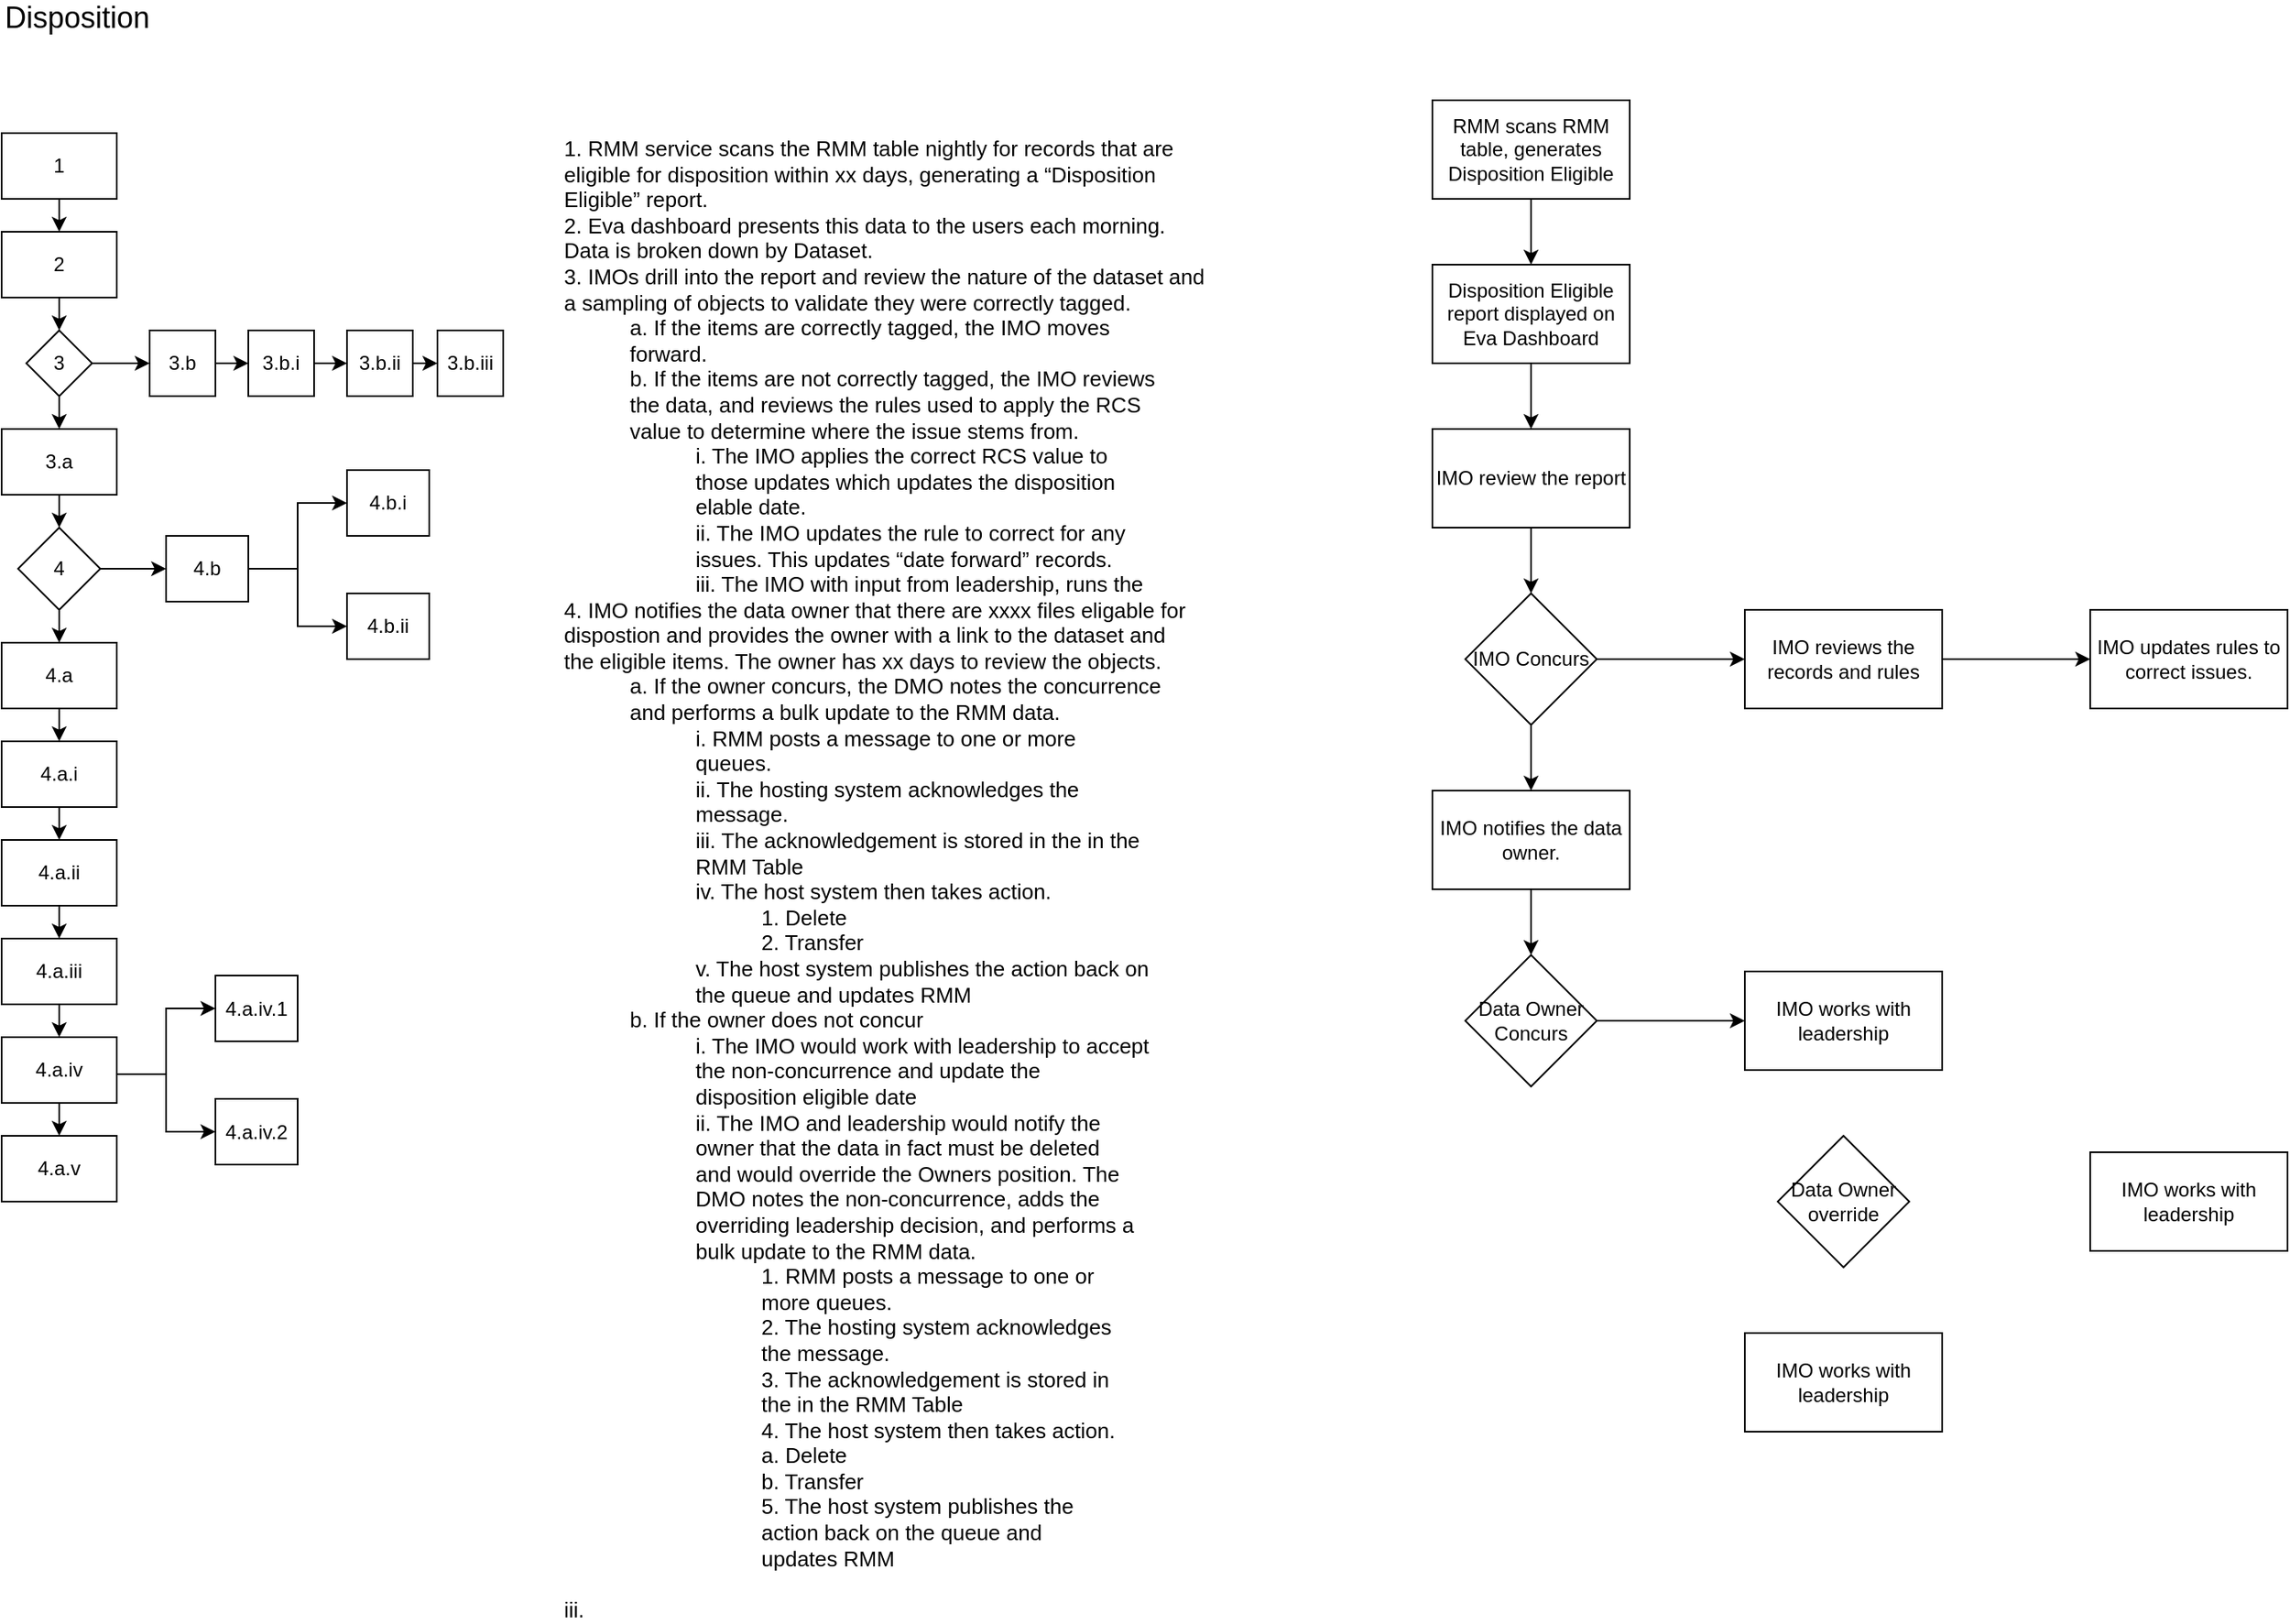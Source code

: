 <mxfile version="14.2.9" type="github" pages="2">
  <diagram id="u19ZEMzb4xL3nT7dDBoH" name="Disposition">
    <mxGraphModel dx="1422" dy="762" grid="1" gridSize="10" guides="1" tooltips="1" connect="1" arrows="1" fold="1" page="1" pageScale="1" pageWidth="850" pageHeight="1100" math="0" shadow="0">
      <root>
        <mxCell id="4fSJCAxQdGxjCxuYD4hq-0" />
        <mxCell id="4fSJCAxQdGxjCxuYD4hq-1" parent="4fSJCAxQdGxjCxuYD4hq-0" />
        <mxCell id="eAxzqpU6aq9v9fL6Z6F0-0" value="1" style="rounded=0;whiteSpace=wrap;html=1;" parent="4fSJCAxQdGxjCxuYD4hq-1" vertex="1">
          <mxGeometry x="60" y="110" width="70" height="40" as="geometry" />
        </mxCell>
        <mxCell id="eAxzqpU6aq9v9fL6Z6F0-1" value="" style="endArrow=classic;html=1;exitX=0.5;exitY=1;exitDx=0;exitDy=0;entryX=0.5;entryY=0;entryDx=0;entryDy=0;" parent="4fSJCAxQdGxjCxuYD4hq-1" source="eAxzqpU6aq9v9fL6Z6F0-0" edge="1">
          <mxGeometry width="50" height="50" relative="1" as="geometry">
            <mxPoint x="380" y="490" as="sourcePoint" />
            <mxPoint x="95" y="170" as="targetPoint" />
          </mxGeometry>
        </mxCell>
        <mxCell id="eAxzqpU6aq9v9fL6Z6F0-2" value="2" style="rounded=0;whiteSpace=wrap;html=1;" parent="4fSJCAxQdGxjCxuYD4hq-1" vertex="1">
          <mxGeometry x="60" y="170" width="70" height="40" as="geometry" />
        </mxCell>
        <mxCell id="eAxzqpU6aq9v9fL6Z6F0-3" value="" style="endArrow=classic;html=1;exitX=0.5;exitY=1;exitDx=0;exitDy=0;entryX=0.5;entryY=0;entryDx=0;entryDy=0;" parent="4fSJCAxQdGxjCxuYD4hq-1" source="eAxzqpU6aq9v9fL6Z6F0-2" edge="1">
          <mxGeometry width="50" height="50" relative="1" as="geometry">
            <mxPoint x="380" y="550" as="sourcePoint" />
            <mxPoint x="95" y="230" as="targetPoint" />
          </mxGeometry>
        </mxCell>
        <mxCell id="eAxzqpU6aq9v9fL6Z6F0-5" value="" style="endArrow=classic;html=1;exitX=0.5;exitY=1;exitDx=0;exitDy=0;entryX=0.5;entryY=0;entryDx=0;entryDy=0;" parent="4fSJCAxQdGxjCxuYD4hq-1" edge="1">
          <mxGeometry width="50" height="50" relative="1" as="geometry">
            <mxPoint x="95" y="270" as="sourcePoint" />
            <mxPoint x="95" y="290" as="targetPoint" />
          </mxGeometry>
        </mxCell>
        <mxCell id="iqhRs4H_UmKiOqqBwbQ3-12" style="edgeStyle=orthogonalEdgeStyle;rounded=0;orthogonalLoop=1;jettySize=auto;html=1;exitX=0.5;exitY=1;exitDx=0;exitDy=0;entryX=0.5;entryY=0;entryDx=0;entryDy=0;fontSize=12;" parent="4fSJCAxQdGxjCxuYD4hq-1" source="eAxzqpU6aq9v9fL6Z6F0-6" target="eAxzqpU6aq9v9fL6Z6F0-16" edge="1">
          <mxGeometry relative="1" as="geometry" />
        </mxCell>
        <mxCell id="eAxzqpU6aq9v9fL6Z6F0-6" value="3.a" style="rounded=0;whiteSpace=wrap;html=1;" parent="4fSJCAxQdGxjCxuYD4hq-1" vertex="1">
          <mxGeometry x="60" y="290" width="70" height="40" as="geometry" />
        </mxCell>
        <mxCell id="eAxzqpU6aq9v9fL6Z6F0-12" value="4.a.i" style="rounded=0;whiteSpace=wrap;html=1;" parent="4fSJCAxQdGxjCxuYD4hq-1" vertex="1">
          <mxGeometry x="60" y="480" width="70" height="40" as="geometry" />
        </mxCell>
        <mxCell id="eAxzqpU6aq9v9fL6Z6F0-13" value="" style="endArrow=classic;html=1;exitX=0.5;exitY=1;exitDx=0;exitDy=0;" parent="4fSJCAxQdGxjCxuYD4hq-1" source="eAxzqpU6aq9v9fL6Z6F0-12" edge="1">
          <mxGeometry width="50" height="50" relative="1" as="geometry">
            <mxPoint x="320" y="860" as="sourcePoint" />
            <mxPoint x="95" y="540" as="targetPoint" />
          </mxGeometry>
        </mxCell>
        <mxCell id="eAxzqpU6aq9v9fL6Z6F0-14" value="4.a" style="rounded=0;whiteSpace=wrap;html=1;" parent="4fSJCAxQdGxjCxuYD4hq-1" vertex="1">
          <mxGeometry x="60" y="420" width="70" height="40" as="geometry" />
        </mxCell>
        <mxCell id="eAxzqpU6aq9v9fL6Z6F0-15" value="" style="endArrow=classic;html=1;exitX=0.5;exitY=1;exitDx=0;exitDy=0;entryX=0.5;entryY=0;entryDx=0;entryDy=0;" parent="4fSJCAxQdGxjCxuYD4hq-1" source="eAxzqpU6aq9v9fL6Z6F0-14" edge="1">
          <mxGeometry width="50" height="50" relative="1" as="geometry">
            <mxPoint x="380" y="800" as="sourcePoint" />
            <mxPoint x="95" y="480" as="targetPoint" />
          </mxGeometry>
        </mxCell>
        <mxCell id="iqhRs4H_UmKiOqqBwbQ3-14" style="edgeStyle=orthogonalEdgeStyle;rounded=0;orthogonalLoop=1;jettySize=auto;html=1;exitX=0.5;exitY=1;exitDx=0;exitDy=0;entryX=0.5;entryY=0;entryDx=0;entryDy=0;fontSize=12;" parent="4fSJCAxQdGxjCxuYD4hq-1" source="eAxzqpU6aq9v9fL6Z6F0-16" target="eAxzqpU6aq9v9fL6Z6F0-14" edge="1">
          <mxGeometry relative="1" as="geometry" />
        </mxCell>
        <mxCell id="eAxzqpU6aq9v9fL6Z6F0-16" value="4" style="rhombus;whiteSpace=wrap;html=1;" parent="4fSJCAxQdGxjCxuYD4hq-1" vertex="1">
          <mxGeometry x="70" y="350" width="50" height="50" as="geometry" />
        </mxCell>
        <mxCell id="eAxzqpU6aq9v9fL6Z6F0-22" value="4.b" style="rounded=0;whiteSpace=wrap;html=1;" parent="4fSJCAxQdGxjCxuYD4hq-1" vertex="1">
          <mxGeometry x="160" y="355" width="50" height="40" as="geometry" />
        </mxCell>
        <mxCell id="eAxzqpU6aq9v9fL6Z6F0-23" value="" style="endArrow=classic;html=1;exitX=1;exitY=0.5;exitDx=0;exitDy=0;entryX=0;entryY=0.5;entryDx=0;entryDy=0;" parent="4fSJCAxQdGxjCxuYD4hq-1" source="eAxzqpU6aq9v9fL6Z6F0-16" target="eAxzqpU6aq9v9fL6Z6F0-22" edge="1">
          <mxGeometry width="50" height="50" relative="1" as="geometry">
            <mxPoint x="380" y="365" as="sourcePoint" />
            <mxPoint x="430" y="315" as="targetPoint" />
          </mxGeometry>
        </mxCell>
        <mxCell id="eAxzqpU6aq9v9fL6Z6F0-26" value="4.b.ii" style="rounded=0;whiteSpace=wrap;html=1;" parent="4fSJCAxQdGxjCxuYD4hq-1" vertex="1">
          <mxGeometry x="270" y="390" width="50" height="40" as="geometry" />
        </mxCell>
        <mxCell id="eAxzqpU6aq9v9fL6Z6F0-27" value="4.b.i" style="rounded=0;whiteSpace=wrap;html=1;" parent="4fSJCAxQdGxjCxuYD4hq-1" vertex="1">
          <mxGeometry x="270" y="315" width="50" height="40" as="geometry" />
        </mxCell>
        <mxCell id="eAxzqpU6aq9v9fL6Z6F0-28" value="" style="edgeStyle=elbowEdgeStyle;elbow=horizontal;endArrow=classic;html=1;exitX=1;exitY=0.5;exitDx=0;exitDy=0;entryX=0;entryY=0.5;entryDx=0;entryDy=0;rounded=0;" parent="4fSJCAxQdGxjCxuYD4hq-1" source="eAxzqpU6aq9v9fL6Z6F0-22" target="eAxzqpU6aq9v9fL6Z6F0-26" edge="1">
          <mxGeometry width="50" height="50" relative="1" as="geometry">
            <mxPoint x="380" y="365" as="sourcePoint" />
            <mxPoint x="430" y="315" as="targetPoint" />
          </mxGeometry>
        </mxCell>
        <mxCell id="eAxzqpU6aq9v9fL6Z6F0-29" value="" style="edgeStyle=elbowEdgeStyle;elbow=horizontal;endArrow=classic;html=1;entryX=0;entryY=0.5;entryDx=0;entryDy=0;rounded=0;" parent="4fSJCAxQdGxjCxuYD4hq-1" source="eAxzqpU6aq9v9fL6Z6F0-22" target="eAxzqpU6aq9v9fL6Z6F0-27" edge="1">
          <mxGeometry width="50" height="50" relative="1" as="geometry">
            <mxPoint x="380" y="365" as="sourcePoint" />
            <mxPoint x="430" y="315" as="targetPoint" />
          </mxGeometry>
        </mxCell>
        <mxCell id="eAxzqpU6aq9v9fL6Z6F0-31" value="1. RMM service scans the RMM table nightly for records that are&lt;br&gt;eligible for disposition within xx days, generating a “Disposition&lt;br&gt;Eligible” report.&lt;br&gt;2. Eva dashboard presents this data to the users each morning.&lt;br&gt;Data is broken down by Dataset.&lt;br&gt;3. IMOs drill into the report and review the nature of the dataset and&lt;br&gt;a sampling of objects to validate they were correctly tagged.&lt;br&gt;&lt;blockquote style=&quot;margin: 0 0 0 40px ; border: none ; padding: 0px&quot;&gt;a. If the items are correctly tagged, the IMO moves&lt;br&gt;forward.&lt;br&gt;b. If the items are not correctly tagged, the IMO reviews&lt;br&gt;the data, and reviews the rules used to apply the RCS&lt;br&gt;value to determine where the issue stems from.&lt;/blockquote&gt;&lt;blockquote style=&quot;margin: 0 0 0 40px ; border: none ; padding: 0px&quot;&gt;&lt;blockquote style=&quot;margin: 0 0 0 40px ; border: none ; padding: 0px&quot;&gt;i. The IMO applies the correct RCS value to&lt;/blockquote&gt;&lt;blockquote style=&quot;margin: 0 0 0 40px ; border: none ; padding: 0px&quot;&gt;those updates which updates the disposition&lt;/blockquote&gt;&lt;blockquote style=&quot;margin: 0 0 0 40px ; border: none ; padding: 0px&quot;&gt;elable date.&lt;/blockquote&gt;&lt;blockquote style=&quot;margin: 0 0 0 40px ; border: none ; padding: 0px&quot;&gt;ii. The IMO updates the rule to correct for any&lt;/blockquote&gt;&lt;blockquote style=&quot;margin: 0 0 0 40px ; border: none ; padding: 0px&quot;&gt;issues. This updates “date forward” records.&lt;/blockquote&gt;&lt;blockquote style=&quot;margin: 0 0 0 40px ; border: none ; padding: 0px&quot;&gt;iii. The IMO with input from leadership, runs the&lt;/blockquote&gt;&lt;/blockquote&gt;4. IMO notifies the data owner that there are xxxx files eligable for&lt;br&gt;dispostion and provides the owner with a link to the dataset and&lt;br&gt;the eligible items. The owner has xx days to review the objects.&lt;br&gt;&lt;blockquote style=&quot;margin: 0 0 0 40px ; border: none ; padding: 0px&quot;&gt;a. If the owner concurs, the DMO notes the concurrence&lt;br&gt;and performs a bulk update to the RMM data.&lt;/blockquote&gt;&lt;blockquote style=&quot;margin: 0 0 0 40px ; border: none ; padding: 0px&quot;&gt;&lt;blockquote style=&quot;margin: 0 0 0 40px ; border: none ; padding: 0px&quot;&gt;i. RMM posts a message to one or more&lt;/blockquote&gt;&lt;blockquote style=&quot;margin: 0 0 0 40px ; border: none ; padding: 0px&quot;&gt;queues.&lt;/blockquote&gt;&lt;blockquote style=&quot;margin: 0 0 0 40px ; border: none ; padding: 0px&quot;&gt;ii. The hosting system acknowledges the&lt;/blockquote&gt;&lt;blockquote style=&quot;margin: 0 0 0 40px ; border: none ; padding: 0px&quot;&gt;message.&lt;/blockquote&gt;&lt;blockquote style=&quot;margin: 0 0 0 40px ; border: none ; padding: 0px&quot;&gt;iii. The acknowledgement is stored in the in the&lt;/blockquote&gt;&lt;blockquote style=&quot;margin: 0 0 0 40px ; border: none ; padding: 0px&quot;&gt;RMM Table&lt;/blockquote&gt;&lt;blockquote style=&quot;margin: 0 0 0 40px ; border: none ; padding: 0px&quot;&gt;iv. The host system then takes action.&lt;/blockquote&gt;&lt;/blockquote&gt;&lt;blockquote style=&quot;margin: 0 0 0 40px ; border: none ; padding: 0px&quot;&gt;&lt;blockquote style=&quot;margin: 0 0 0 40px ; border: none ; padding: 0px&quot;&gt;&lt;blockquote style=&quot;margin: 0 0 0 40px ; border: none ; padding: 0px&quot;&gt;1. Delete&lt;/blockquote&gt;&lt;/blockquote&gt;&lt;blockquote style=&quot;margin: 0 0 0 40px ; border: none ; padding: 0px&quot;&gt;&lt;blockquote style=&quot;margin: 0 0 0 40px ; border: none ; padding: 0px&quot;&gt;2. Transfer&lt;/blockquote&gt;&lt;/blockquote&gt;&lt;/blockquote&gt;&lt;blockquote style=&quot;margin: 0 0 0 40px ; border: none ; padding: 0px&quot;&gt;&lt;blockquote style=&quot;margin: 0 0 0 40px ; border: none ; padding: 0px&quot;&gt;v. The host system publishes the action back on&lt;/blockquote&gt;&lt;blockquote style=&quot;margin: 0 0 0 40px ; border: none ; padding: 0px&quot;&gt;the queue and updates RMM&lt;/blockquote&gt;b. If the owner does not concur&lt;/blockquote&gt;&lt;blockquote style=&quot;margin: 0 0 0 40px ; border: none ; padding: 0px&quot;&gt;&lt;blockquote style=&quot;margin: 0 0 0 40px ; border: none ; padding: 0px&quot;&gt;i. The IMO would work with leadership to accept&lt;/blockquote&gt;&lt;blockquote style=&quot;margin: 0 0 0 40px ; border: none ; padding: 0px&quot;&gt;the non-concurrence and update the&lt;/blockquote&gt;&lt;blockquote style=&quot;margin: 0 0 0 40px ; border: none ; padding: 0px&quot;&gt;disposition eligible date&lt;/blockquote&gt;&lt;blockquote style=&quot;margin: 0 0 0 40px ; border: none ; padding: 0px&quot;&gt;ii. The IMO and leadership would notify the&lt;/blockquote&gt;&lt;blockquote style=&quot;margin: 0 0 0 40px ; border: none ; padding: 0px&quot;&gt;owner that the data in fact must be deleted&lt;/blockquote&gt;&lt;blockquote style=&quot;margin: 0 0 0 40px ; border: none ; padding: 0px&quot;&gt;and would override the Owners position. The&lt;/blockquote&gt;&lt;blockquote style=&quot;margin: 0 0 0 40px ; border: none ; padding: 0px&quot;&gt;DMO notes the non-concurrence, adds the&lt;/blockquote&gt;&lt;blockquote style=&quot;margin: 0 0 0 40px ; border: none ; padding: 0px&quot;&gt;overriding leadership decision, and performs a&lt;/blockquote&gt;&lt;blockquote style=&quot;margin: 0 0 0 40px ; border: none ; padding: 0px&quot;&gt;bulk update to the RMM data.&lt;/blockquote&gt;&lt;/blockquote&gt;&lt;blockquote style=&quot;margin: 0 0 0 40px ; border: none ; padding: 0px&quot;&gt;&lt;blockquote style=&quot;margin: 0 0 0 40px ; border: none ; padding: 0px&quot;&gt;&lt;blockquote style=&quot;margin: 0 0 0 40px ; border: none ; padding: 0px&quot;&gt;1. RMM posts a message to one or&lt;/blockquote&gt;&lt;/blockquote&gt;&lt;blockquote style=&quot;margin: 0 0 0 40px ; border: none ; padding: 0px&quot;&gt;&lt;blockquote style=&quot;margin: 0 0 0 40px ; border: none ; padding: 0px&quot;&gt;more queues.&lt;/blockquote&gt;&lt;/blockquote&gt;&lt;blockquote style=&quot;margin: 0 0 0 40px ; border: none ; padding: 0px&quot;&gt;&lt;blockquote style=&quot;margin: 0 0 0 40px ; border: none ; padding: 0px&quot;&gt;2. The hosting system acknowledges&lt;/blockquote&gt;&lt;/blockquote&gt;&lt;blockquote style=&quot;margin: 0 0 0 40px ; border: none ; padding: 0px&quot;&gt;&lt;blockquote style=&quot;margin: 0 0 0 40px ; border: none ; padding: 0px&quot;&gt;the message.&lt;/blockquote&gt;&lt;/blockquote&gt;&lt;blockquote style=&quot;margin: 0 0 0 40px ; border: none ; padding: 0px&quot;&gt;&lt;blockquote style=&quot;margin: 0 0 0 40px ; border: none ; padding: 0px&quot;&gt;3. The acknowledgement is stored in&lt;/blockquote&gt;&lt;/blockquote&gt;&lt;blockquote style=&quot;margin: 0 0 0 40px ; border: none ; padding: 0px&quot;&gt;&lt;blockquote style=&quot;margin: 0 0 0 40px ; border: none ; padding: 0px&quot;&gt;the in the RMM Table&lt;/blockquote&gt;&lt;/blockquote&gt;&lt;blockquote style=&quot;margin: 0 0 0 40px ; border: none ; padding: 0px&quot;&gt;&lt;blockquote style=&quot;margin: 0 0 0 40px ; border: none ; padding: 0px&quot;&gt;4. The host system then takes action.&lt;/blockquote&gt;&lt;/blockquote&gt;&lt;blockquote style=&quot;margin: 0 0 0 40px ; border: none ; padding: 0px&quot;&gt;&lt;blockquote style=&quot;margin: 0 0 0 40px ; border: none ; padding: 0px&quot;&gt;a. Delete&lt;/blockquote&gt;&lt;/blockquote&gt;&lt;blockquote style=&quot;margin: 0 0 0 40px ; border: none ; padding: 0px&quot;&gt;&lt;blockquote style=&quot;margin: 0 0 0 40px ; border: none ; padding: 0px&quot;&gt;b. Transfer&lt;/blockquote&gt;&lt;/blockquote&gt;&lt;blockquote style=&quot;margin: 0 0 0 40px ; border: none ; padding: 0px&quot;&gt;&lt;blockquote style=&quot;margin: 0 0 0 40px ; border: none ; padding: 0px&quot;&gt;5. The host system publishes the&lt;/blockquote&gt;&lt;/blockquote&gt;&lt;blockquote style=&quot;margin: 0 0 0 40px ; border: none ; padding: 0px&quot;&gt;&lt;blockquote style=&quot;margin: 0 0 0 40px ; border: none ; padding: 0px&quot;&gt;action back on the queue and&lt;/blockquote&gt;&lt;/blockquote&gt;&lt;blockquote style=&quot;margin: 0 0 0 40px ; border: none ; padding: 0px&quot;&gt;&lt;blockquote style=&quot;margin: 0 0 0 40px ; border: none ; padding: 0px&quot;&gt;updates RMM&lt;/blockquote&gt;&lt;/blockquote&gt;&lt;/blockquote&gt;&lt;br&gt;iii." style="text;strokeColor=none;fillColor=none;align=left;verticalAlign=top;rounded=0;fontSize=13;whiteSpace=wrap;html=1;" parent="4fSJCAxQdGxjCxuYD4hq-1" vertex="1">
          <mxGeometry x="400" y="105" width="420" height="890" as="geometry" />
        </mxCell>
        <mxCell id="iqhRs4H_UmKiOqqBwbQ3-8" style="edgeStyle=orthogonalEdgeStyle;rounded=0;orthogonalLoop=1;jettySize=auto;html=1;exitX=1;exitY=0.5;exitDx=0;exitDy=0;entryX=0;entryY=0.5;entryDx=0;entryDy=0;fontSize=12;" parent="4fSJCAxQdGxjCxuYD4hq-1" source="iqhRs4H_UmKiOqqBwbQ3-1" target="iqhRs4H_UmKiOqqBwbQ3-2" edge="1">
          <mxGeometry relative="1" as="geometry" />
        </mxCell>
        <mxCell id="iqhRs4H_UmKiOqqBwbQ3-1" value="3.b" style="rounded=0;whiteSpace=wrap;html=1;" parent="4fSJCAxQdGxjCxuYD4hq-1" vertex="1">
          <mxGeometry x="150" y="230" width="40" height="40" as="geometry" />
        </mxCell>
        <mxCell id="iqhRs4H_UmKiOqqBwbQ3-9" style="edgeStyle=orthogonalEdgeStyle;rounded=0;orthogonalLoop=1;jettySize=auto;html=1;exitX=1;exitY=0.5;exitDx=0;exitDy=0;entryX=0;entryY=0.5;entryDx=0;entryDy=0;fontSize=12;" parent="4fSJCAxQdGxjCxuYD4hq-1" source="iqhRs4H_UmKiOqqBwbQ3-2" target="iqhRs4H_UmKiOqqBwbQ3-3" edge="1">
          <mxGeometry relative="1" as="geometry" />
        </mxCell>
        <mxCell id="iqhRs4H_UmKiOqqBwbQ3-2" value="3.b.i" style="rounded=0;whiteSpace=wrap;html=1;" parent="4fSJCAxQdGxjCxuYD4hq-1" vertex="1">
          <mxGeometry x="210" y="230" width="40" height="40" as="geometry" />
        </mxCell>
        <mxCell id="iqhRs4H_UmKiOqqBwbQ3-10" style="edgeStyle=orthogonalEdgeStyle;rounded=0;orthogonalLoop=1;jettySize=auto;html=1;exitX=1;exitY=0.5;exitDx=0;exitDy=0;entryX=0;entryY=0.5;entryDx=0;entryDy=0;fontSize=12;" parent="4fSJCAxQdGxjCxuYD4hq-1" source="iqhRs4H_UmKiOqqBwbQ3-3" target="iqhRs4H_UmKiOqqBwbQ3-4" edge="1">
          <mxGeometry relative="1" as="geometry" />
        </mxCell>
        <mxCell id="iqhRs4H_UmKiOqqBwbQ3-3" value="3.b.ii" style="rounded=0;whiteSpace=wrap;html=1;" parent="4fSJCAxQdGxjCxuYD4hq-1" vertex="1">
          <mxGeometry x="270" y="230" width="40" height="40" as="geometry" />
        </mxCell>
        <mxCell id="iqhRs4H_UmKiOqqBwbQ3-4" value="3.b.iii" style="rounded=0;whiteSpace=wrap;html=1;" parent="4fSJCAxQdGxjCxuYD4hq-1" vertex="1">
          <mxGeometry x="325" y="230" width="40" height="40" as="geometry" />
        </mxCell>
        <mxCell id="iqhRs4H_UmKiOqqBwbQ3-7" style="edgeStyle=orthogonalEdgeStyle;rounded=0;orthogonalLoop=1;jettySize=auto;html=1;exitX=1;exitY=0.5;exitDx=0;exitDy=0;entryX=0;entryY=0.5;entryDx=0;entryDy=0;fontSize=12;" parent="4fSJCAxQdGxjCxuYD4hq-1" source="iqhRs4H_UmKiOqqBwbQ3-5" target="iqhRs4H_UmKiOqqBwbQ3-1" edge="1">
          <mxGeometry relative="1" as="geometry" />
        </mxCell>
        <mxCell id="iqhRs4H_UmKiOqqBwbQ3-5" value="3" style="rhombus;whiteSpace=wrap;html=1;fontSize=12;align=center;" parent="4fSJCAxQdGxjCxuYD4hq-1" vertex="1">
          <mxGeometry x="75" y="230" width="40" height="40" as="geometry" />
        </mxCell>
        <mxCell id="iqhRs4H_UmKiOqqBwbQ3-15" value="4.a.iii" style="rounded=0;whiteSpace=wrap;html=1;" parent="4fSJCAxQdGxjCxuYD4hq-1" vertex="1">
          <mxGeometry x="60" y="600" width="70" height="40" as="geometry" />
        </mxCell>
        <mxCell id="iqhRs4H_UmKiOqqBwbQ3-16" value="" style="endArrow=classic;html=1;exitX=0.5;exitY=1;exitDx=0;exitDy=0;" parent="4fSJCAxQdGxjCxuYD4hq-1" source="iqhRs4H_UmKiOqqBwbQ3-15" edge="1">
          <mxGeometry width="50" height="50" relative="1" as="geometry">
            <mxPoint x="320" y="980" as="sourcePoint" />
            <mxPoint x="95" y="660" as="targetPoint" />
          </mxGeometry>
        </mxCell>
        <mxCell id="iqhRs4H_UmKiOqqBwbQ3-17" value="4.a.ii" style="rounded=0;whiteSpace=wrap;html=1;" parent="4fSJCAxQdGxjCxuYD4hq-1" vertex="1">
          <mxGeometry x="60" y="540" width="70" height="40" as="geometry" />
        </mxCell>
        <mxCell id="iqhRs4H_UmKiOqqBwbQ3-18" value="" style="endArrow=classic;html=1;exitX=0.5;exitY=1;exitDx=0;exitDy=0;entryX=0.5;entryY=0;entryDx=0;entryDy=0;" parent="4fSJCAxQdGxjCxuYD4hq-1" source="iqhRs4H_UmKiOqqBwbQ3-17" edge="1">
          <mxGeometry width="50" height="50" relative="1" as="geometry">
            <mxPoint x="380" y="920" as="sourcePoint" />
            <mxPoint x="95" y="600" as="targetPoint" />
          </mxGeometry>
        </mxCell>
        <mxCell id="iqhRs4H_UmKiOqqBwbQ3-19" value="4.a.v" style="rounded=0;whiteSpace=wrap;html=1;" parent="4fSJCAxQdGxjCxuYD4hq-1" vertex="1">
          <mxGeometry x="60" y="720" width="70" height="40" as="geometry" />
        </mxCell>
        <mxCell id="iqhRs4H_UmKiOqqBwbQ3-21" value="4.a.iv" style="rounded=0;whiteSpace=wrap;html=1;" parent="4fSJCAxQdGxjCxuYD4hq-1" vertex="1">
          <mxGeometry x="60" y="660" width="70" height="40" as="geometry" />
        </mxCell>
        <mxCell id="iqhRs4H_UmKiOqqBwbQ3-22" value="" style="endArrow=classic;html=1;exitX=0.5;exitY=1;exitDx=0;exitDy=0;entryX=0.5;entryY=0;entryDx=0;entryDy=0;" parent="4fSJCAxQdGxjCxuYD4hq-1" source="iqhRs4H_UmKiOqqBwbQ3-21" edge="1">
          <mxGeometry width="50" height="50" relative="1" as="geometry">
            <mxPoint x="380" y="1040" as="sourcePoint" />
            <mxPoint x="95" y="720" as="targetPoint" />
          </mxGeometry>
        </mxCell>
        <mxCell id="iqhRs4H_UmKiOqqBwbQ3-23" value="4.a.iv.2" style="rounded=0;whiteSpace=wrap;html=1;" parent="4fSJCAxQdGxjCxuYD4hq-1" vertex="1">
          <mxGeometry x="190" y="697.5" width="50" height="40" as="geometry" />
        </mxCell>
        <mxCell id="iqhRs4H_UmKiOqqBwbQ3-24" value="4.a.iv.1" style="rounded=0;whiteSpace=wrap;html=1;" parent="4fSJCAxQdGxjCxuYD4hq-1" vertex="1">
          <mxGeometry x="190" y="622.5" width="50" height="40" as="geometry" />
        </mxCell>
        <mxCell id="iqhRs4H_UmKiOqqBwbQ3-25" value="" style="edgeStyle=elbowEdgeStyle;elbow=horizontal;endArrow=classic;html=1;exitX=1;exitY=0.5;exitDx=0;exitDy=0;entryX=0;entryY=0.5;entryDx=0;entryDy=0;rounded=0;" parent="4fSJCAxQdGxjCxuYD4hq-1" target="iqhRs4H_UmKiOqqBwbQ3-23" edge="1">
          <mxGeometry width="50" height="50" relative="1" as="geometry">
            <mxPoint x="130" y="682.5" as="sourcePoint" />
            <mxPoint x="350" y="622.5" as="targetPoint" />
          </mxGeometry>
        </mxCell>
        <mxCell id="iqhRs4H_UmKiOqqBwbQ3-26" value="" style="edgeStyle=elbowEdgeStyle;elbow=horizontal;endArrow=classic;html=1;entryX=0;entryY=0.5;entryDx=0;entryDy=0;rounded=0;" parent="4fSJCAxQdGxjCxuYD4hq-1" target="iqhRs4H_UmKiOqqBwbQ3-24" edge="1">
          <mxGeometry width="50" height="50" relative="1" as="geometry">
            <mxPoint x="130" y="682.5" as="sourcePoint" />
            <mxPoint x="350" y="622.5" as="targetPoint" />
          </mxGeometry>
        </mxCell>
        <mxCell id="FnJeIRUBL_hW_ZcqXd8--0" value="Disposition" style="text;html=1;strokeColor=none;fillColor=none;align=left;verticalAlign=middle;whiteSpace=wrap;rounded=0;fontSize=18;" parent="4fSJCAxQdGxjCxuYD4hq-1" vertex="1">
          <mxGeometry x="60" y="30" width="200" height="20" as="geometry" />
        </mxCell>
        <mxCell id="5hgTzqZ8XXVIgS82q4pX-4" style="edgeStyle=orthogonalEdgeStyle;rounded=0;orthogonalLoop=1;jettySize=auto;html=1;exitX=0.5;exitY=1;exitDx=0;exitDy=0;entryX=0.5;entryY=0;entryDx=0;entryDy=0;" parent="4fSJCAxQdGxjCxuYD4hq-1" source="5hgTzqZ8XXVIgS82q4pX-0" target="5hgTzqZ8XXVIgS82q4pX-1" edge="1">
          <mxGeometry relative="1" as="geometry" />
        </mxCell>
        <mxCell id="5hgTzqZ8XXVIgS82q4pX-0" value="RMM scans RMM table, generates Disposition Eligible" style="rounded=0;whiteSpace=wrap;html=1;" parent="4fSJCAxQdGxjCxuYD4hq-1" vertex="1">
          <mxGeometry x="930" y="90" width="120" height="60" as="geometry" />
        </mxCell>
        <mxCell id="5hgTzqZ8XXVIgS82q4pX-5" style="edgeStyle=orthogonalEdgeStyle;rounded=0;orthogonalLoop=1;jettySize=auto;html=1;exitX=0.5;exitY=1;exitDx=0;exitDy=0;entryX=0.5;entryY=0;entryDx=0;entryDy=0;" parent="4fSJCAxQdGxjCxuYD4hq-1" source="5hgTzqZ8XXVIgS82q4pX-1" target="5hgTzqZ8XXVIgS82q4pX-2" edge="1">
          <mxGeometry relative="1" as="geometry" />
        </mxCell>
        <mxCell id="5hgTzqZ8XXVIgS82q4pX-1" value="Disposition Eligible report displayed on Eva Dashboard" style="rounded=0;whiteSpace=wrap;html=1;" parent="4fSJCAxQdGxjCxuYD4hq-1" vertex="1">
          <mxGeometry x="930" y="190" width="120" height="60" as="geometry" />
        </mxCell>
        <mxCell id="5hgTzqZ8XXVIgS82q4pX-6" style="edgeStyle=orthogonalEdgeStyle;rounded=0;orthogonalLoop=1;jettySize=auto;html=1;exitX=0.5;exitY=1;exitDx=0;exitDy=0;entryX=0.5;entryY=0;entryDx=0;entryDy=0;" parent="4fSJCAxQdGxjCxuYD4hq-1" source="5hgTzqZ8XXVIgS82q4pX-2" target="5hgTzqZ8XXVIgS82q4pX-3" edge="1">
          <mxGeometry relative="1" as="geometry" />
        </mxCell>
        <mxCell id="5hgTzqZ8XXVIgS82q4pX-2" value="IMO review the report" style="rounded=0;whiteSpace=wrap;html=1;" parent="4fSJCAxQdGxjCxuYD4hq-1" vertex="1">
          <mxGeometry x="930" y="290" width="120" height="60" as="geometry" />
        </mxCell>
        <mxCell id="5hgTzqZ8XXVIgS82q4pX-9" style="edgeStyle=orthogonalEdgeStyle;rounded=0;orthogonalLoop=1;jettySize=auto;html=1;exitX=1;exitY=0.5;exitDx=0;exitDy=0;" parent="4fSJCAxQdGxjCxuYD4hq-1" source="5hgTzqZ8XXVIgS82q4pX-3" target="5hgTzqZ8XXVIgS82q4pX-7" edge="1">
          <mxGeometry relative="1" as="geometry" />
        </mxCell>
        <mxCell id="5hgTzqZ8XXVIgS82q4pX-12" style="edgeStyle=orthogonalEdgeStyle;rounded=0;orthogonalLoop=1;jettySize=auto;html=1;exitX=0.5;exitY=1;exitDx=0;exitDy=0;entryX=0.5;entryY=0;entryDx=0;entryDy=0;" parent="4fSJCAxQdGxjCxuYD4hq-1" source="5hgTzqZ8XXVIgS82q4pX-3" target="5hgTzqZ8XXVIgS82q4pX-11" edge="1">
          <mxGeometry relative="1" as="geometry" />
        </mxCell>
        <mxCell id="5hgTzqZ8XXVIgS82q4pX-3" value="IMO Concurs" style="rhombus;whiteSpace=wrap;html=1;" parent="4fSJCAxQdGxjCxuYD4hq-1" vertex="1">
          <mxGeometry x="950" y="390" width="80" height="80" as="geometry" />
        </mxCell>
        <mxCell id="5hgTzqZ8XXVIgS82q4pX-10" style="edgeStyle=orthogonalEdgeStyle;rounded=0;orthogonalLoop=1;jettySize=auto;html=1;exitX=1;exitY=0.5;exitDx=0;exitDy=0;entryX=0;entryY=0.5;entryDx=0;entryDy=0;" parent="4fSJCAxQdGxjCxuYD4hq-1" source="5hgTzqZ8XXVIgS82q4pX-7" target="5hgTzqZ8XXVIgS82q4pX-8" edge="1">
          <mxGeometry relative="1" as="geometry" />
        </mxCell>
        <mxCell id="5hgTzqZ8XXVIgS82q4pX-7" value="IMO reviews the records and rules" style="rounded=0;whiteSpace=wrap;html=1;" parent="4fSJCAxQdGxjCxuYD4hq-1" vertex="1">
          <mxGeometry x="1120" y="400" width="120" height="60" as="geometry" />
        </mxCell>
        <mxCell id="5hgTzqZ8XXVIgS82q4pX-8" value="IMO updates rules to correct issues." style="rounded=0;whiteSpace=wrap;html=1;" parent="4fSJCAxQdGxjCxuYD4hq-1" vertex="1">
          <mxGeometry x="1330" y="400" width="120" height="60" as="geometry" />
        </mxCell>
        <mxCell id="5hgTzqZ8XXVIgS82q4pX-14" style="edgeStyle=orthogonalEdgeStyle;rounded=0;orthogonalLoop=1;jettySize=auto;html=1;exitX=0.5;exitY=1;exitDx=0;exitDy=0;entryX=0.5;entryY=0;entryDx=0;entryDy=0;" parent="4fSJCAxQdGxjCxuYD4hq-1" source="5hgTzqZ8XXVIgS82q4pX-11" target="5hgTzqZ8XXVIgS82q4pX-13" edge="1">
          <mxGeometry relative="1" as="geometry" />
        </mxCell>
        <mxCell id="5hgTzqZ8XXVIgS82q4pX-11" value="IMO notifies the data owner." style="rounded=0;whiteSpace=wrap;html=1;" parent="4fSJCAxQdGxjCxuYD4hq-1" vertex="1">
          <mxGeometry x="930" y="510" width="120" height="60" as="geometry" />
        </mxCell>
        <mxCell id="5hgTzqZ8XXVIgS82q4pX-16" style="edgeStyle=orthogonalEdgeStyle;rounded=0;orthogonalLoop=1;jettySize=auto;html=1;exitX=1;exitY=0.5;exitDx=0;exitDy=0;entryX=0;entryY=0.5;entryDx=0;entryDy=0;" parent="4fSJCAxQdGxjCxuYD4hq-1" source="5hgTzqZ8XXVIgS82q4pX-13" target="5hgTzqZ8XXVIgS82q4pX-15" edge="1">
          <mxGeometry relative="1" as="geometry" />
        </mxCell>
        <mxCell id="5hgTzqZ8XXVIgS82q4pX-13" value="Data Owner Concurs" style="rhombus;whiteSpace=wrap;html=1;" parent="4fSJCAxQdGxjCxuYD4hq-1" vertex="1">
          <mxGeometry x="950" y="610" width="80" height="80" as="geometry" />
        </mxCell>
        <mxCell id="5hgTzqZ8XXVIgS82q4pX-15" value="IMO works with leadership" style="rounded=0;whiteSpace=wrap;html=1;" parent="4fSJCAxQdGxjCxuYD4hq-1" vertex="1">
          <mxGeometry x="1120" y="620" width="120" height="60" as="geometry" />
        </mxCell>
        <mxCell id="5hgTzqZ8XXVIgS82q4pX-17" value="Data Owner override" style="rhombus;whiteSpace=wrap;html=1;" parent="4fSJCAxQdGxjCxuYD4hq-1" vertex="1">
          <mxGeometry x="1140" y="720" width="80" height="80" as="geometry" />
        </mxCell>
        <mxCell id="bUL1RjTDMt75LaRYX91Z-0" value="IMO works with leadership" style="rounded=0;whiteSpace=wrap;html=1;" vertex="1" parent="4fSJCAxQdGxjCxuYD4hq-1">
          <mxGeometry x="1120" y="840" width="120" height="60" as="geometry" />
        </mxCell>
        <mxCell id="bUL1RjTDMt75LaRYX91Z-1" value="IMO works with leadership" style="rounded=0;whiteSpace=wrap;html=1;" vertex="1" parent="4fSJCAxQdGxjCxuYD4hq-1">
          <mxGeometry x="1330" y="730" width="120" height="60" as="geometry" />
        </mxCell>
      </root>
    </mxGraphModel>
  </diagram>
  <diagram id="3TzKj5rmK9ZGC2x-CYO7" name="UI">
    <mxGraphModel dx="3615" dy="2461" grid="1" gridSize="10" guides="1" tooltips="1" connect="1" arrows="1" fold="1" page="1" pageScale="1" pageWidth="1100" pageHeight="850" math="0" shadow="0">
      <root>
        <mxCell id="NLD5sfoXQgCFImdVpocD-0" />
        <mxCell id="NLD5sfoXQgCFImdVpocD-1" parent="NLD5sfoXQgCFImdVpocD-0" />
        <mxCell id="NLD5sfoXQgCFImdVpocD-3" value="" style="rounded=0;whiteSpace=wrap;html=1;" vertex="1" parent="NLD5sfoXQgCFImdVpocD-1">
          <mxGeometry x="19" y="-1610" width="1069" height="750" as="geometry" />
        </mxCell>
        <mxCell id="NLD5sfoXQgCFImdVpocD-5" value="" style="rounded=0;whiteSpace=wrap;html=1;" vertex="1" parent="NLD5sfoXQgCFImdVpocD-1">
          <mxGeometry x="19" y="-750" width="1069" height="750" as="geometry" />
        </mxCell>
        <mxCell id="NLD5sfoXQgCFImdVpocD-6" value="" style="rounded=0;whiteSpace=wrap;html=1;fillColor=#F8F9FA;" vertex="1" parent="NLD5sfoXQgCFImdVpocD-1">
          <mxGeometry x="19" y="-749" width="1068" height="79" as="geometry" />
        </mxCell>
        <mxCell id="NLD5sfoXQgCFImdVpocD-89" value="" style="rounded=0;whiteSpace=wrap;html=1;fillColor=#3333FF;" vertex="1" parent="NLD5sfoXQgCFImdVpocD-1">
          <mxGeometry x="19" y="-810" width="1069" height="60" as="geometry" />
        </mxCell>
        <mxCell id="NLD5sfoXQgCFImdVpocD-90" value="&lt;font style=&quot;font-size: 14px&quot;&gt;FEEDBACK&lt;/font&gt;" style="rounded=1;whiteSpace=wrap;html=1;fillColor=#FF8000;strokeColor=#FF8000;fontColor=#FFFFFF;" vertex="1" parent="NLD5sfoXQgCFImdVpocD-1">
          <mxGeometry x="956" y="-800" width="120" height="40" as="geometry" />
        </mxCell>
        <mxCell id="NLD5sfoXQgCFImdVpocD-91" value="" style="shape=image;html=1;verticalAlign=top;verticalLabelPosition=bottom;labelBackgroundColor=#ffffff;imageAspect=0;aspect=fixed;image=https://cdn3.iconfinder.com/data/icons/social-media-2125/78/bell-128.png;strokeColor=#FF8000;fillColor=#FF8000;fontColor=#FFFFFF;" vertex="1" parent="NLD5sfoXQgCFImdVpocD-1">
          <mxGeometry x="894" y="-800" width="37" height="37" as="geometry" />
        </mxCell>
        <mxCell id="NLD5sfoXQgCFImdVpocD-92" value="" style="whiteSpace=wrap;html=1;shape=mxgraph.basic.octagon2;align=center;verticalAlign=middle;dx=12;shadow=0;sketch=0;fontSize=20;fontColor=#808080;fillColor=#FF8000;strokeColor=#FF8000;" vertex="1" parent="NLD5sfoXQgCFImdVpocD-1">
          <mxGeometry x="29" y="-803.5" width="56" height="42" as="geometry" />
        </mxCell>
        <mxCell id="NLD5sfoXQgCFImdVpocD-93" value="Eva" style="text;html=1;strokeColor=none;fillColor=none;align=center;verticalAlign=middle;whiteSpace=wrap;rounded=0;shadow=0;sketch=0;fontSize=20;fontColor=#FFFFFF;fontStyle=1" vertex="1" parent="NLD5sfoXQgCFImdVpocD-1">
          <mxGeometry x="95" y="-790" width="40" height="20" as="geometry" />
        </mxCell>
        <mxCell id="NLD5sfoXQgCFImdVpocD-94" value="" style="html=1;verticalLabelPosition=bottom;align=center;labelBackgroundColor=#ffffff;verticalAlign=top;strokeWidth=2;shadow=0;dashed=0;shape=mxgraph.ios7.icons.user;sketch=0;fontSize=20;fontColor=#FFFFFF;fillColor=#FFFFFF;" vertex="1" parent="NLD5sfoXQgCFImdVpocD-1">
          <mxGeometry x="742" y="-795" width="30" height="30" as="geometry" />
        </mxCell>
        <mxCell id="NLD5sfoXQgCFImdVpocD-95" value="John Doe" style="text;html=1;strokeColor=none;fillColor=none;align=center;verticalAlign=middle;whiteSpace=wrap;rounded=0;shadow=0;sketch=0;fontSize=19;fontColor=#FFFFFF;" vertex="1" parent="NLD5sfoXQgCFImdVpocD-1">
          <mxGeometry x="785.5" y="-790" width="94" height="20" as="geometry" />
        </mxCell>
        <mxCell id="NLD5sfoXQgCFImdVpocD-96" value="&amp;lt;Classification Here&amp;gt;" style="rounded=0;whiteSpace=wrap;html=1;shadow=0;sketch=0;fontSize=12;align=center;fillColor=#FFFF33;" vertex="1" parent="NLD5sfoXQgCFImdVpocD-1">
          <mxGeometry x="19" y="-830" width="1069" height="20" as="geometry" />
        </mxCell>
        <mxCell id="NLD5sfoXQgCFImdVpocD-97" value="" style="line;strokeWidth=1;fillColor=none;align=left;verticalAlign=middle;spacingTop=-1;spacingLeft=3;spacingRight=3;rotatable=0;labelPosition=right;points=[];portConstraint=eastwest;sketch=0;direction=south;" vertex="1" parent="NLD5sfoXQgCFImdVpocD-1">
          <mxGeometry x="42" y="-671" width="8" height="671" as="geometry" />
        </mxCell>
        <mxCell id="NLD5sfoXQgCFImdVpocD-98" value="" style="group;labelBackgroundColor=#ffffff;" connectable="0" vertex="1" parent="NLD5sfoXQgCFImdVpocD-1">
          <mxGeometry x="312" y="-739" width="555" height="60" as="geometry" />
        </mxCell>
        <mxCell id="NLD5sfoXQgCFImdVpocD-99" value="" style="html=1;shadow=0;dashed=0;fillColor=#F8F9FA;strokeColor=none;fontSize=16;fontColor=#181819;align=left;spacing=15;" vertex="1" parent="NLD5sfoXQgCFImdVpocD-98">
          <mxGeometry width="555" height="60" as="geometry" />
        </mxCell>
        <mxCell id="NLD5sfoXQgCFImdVpocD-100" value="Search" style="html=1;shadow=0;dashed=0;shape=mxgraph.bootstrap.rrect;rSize=5;fontSize=14;fontColor=#6C767D;strokeColor=#CED4DA;fillColor=#ffffff;align=left;spacing=10;" vertex="1" parent="NLD5sfoXQgCFImdVpocD-99">
          <mxGeometry width="470" height="40" relative="1" as="geometry">
            <mxPoint x="10" y="10" as="offset" />
          </mxGeometry>
        </mxCell>
        <mxCell id="NLD5sfoXQgCFImdVpocD-101" value="" style="ellipse;whiteSpace=wrap;html=1;fillColor=#FFFFFF;" vertex="1" parent="NLD5sfoXQgCFImdVpocD-99">
          <mxGeometry x="425.68" y="22" width="10.777" height="10" as="geometry" />
        </mxCell>
        <mxCell id="NLD5sfoXQgCFImdVpocD-102" value="" style="endArrow=none;html=1;" edge="1" parent="NLD5sfoXQgCFImdVpocD-99">
          <mxGeometry width="50" height="50" relative="1" as="geometry">
            <mxPoint x="436.456" y="32" as="sourcePoint" />
            <mxPoint x="436.456" y="32" as="targetPoint" />
            <Array as="points">
              <mxPoint x="447.233" y="40" />
            </Array>
          </mxGeometry>
        </mxCell>
        <mxCell id="NLD5sfoXQgCFImdVpocD-103" value="" style="triangle;whiteSpace=wrap;html=1;rotation=90;fillColor=#000000;" vertex="1" parent="NLD5sfoXQgCFImdVpocD-99">
          <mxGeometry x="458.01" y="25" width="10.777" height="10" as="geometry" />
        </mxCell>
        <mxCell id="NLD5sfoXQgCFImdVpocD-104" value="" style="shape=ellipse;dashed=0;strokeColor=none;shadow=1;fontSize=13;align=center;verticalAlign=top;labelPosition=center;verticalLabelPosition=bottom;html=1;aspect=fixed;" vertex="1" parent="NLD5sfoXQgCFImdVpocD-98">
          <mxGeometry x="492.5" y="10" width="40" height="40" as="geometry" />
        </mxCell>
        <mxCell id="NLD5sfoXQgCFImdVpocD-105" value="" style="dashed=0;html=1;shape=mxgraph.gmdl.plus;strokeColor=#737373;strokeWidth=2;shadow=0;" vertex="1" parent="NLD5sfoXQgCFImdVpocD-104">
          <mxGeometry x="12" y="12" width="16" height="16" as="geometry" />
        </mxCell>
        <mxCell id="NLD5sfoXQgCFImdVpocD-106" value="" style="line;strokeWidth=1;fillColor=none;align=left;verticalAlign=middle;spacingTop=-1;spacingLeft=3;spacingRight=3;rotatable=0;labelPosition=right;points=[];portConstraint=eastwest;sketch=0;direction=west;" vertex="1" parent="NLD5sfoXQgCFImdVpocD-1">
          <mxGeometry x="21" y="-676" width="1067" height="8" as="geometry" />
        </mxCell>
        <mxCell id="NLD5sfoXQgCFImdVpocD-107" value="" style="line;strokeWidth=1;fillColor=none;align=left;verticalAlign=middle;spacingTop=-1;spacingLeft=3;spacingRight=3;rotatable=0;labelPosition=right;points=[];portConstraint=eastwest;sketch=0;direction=south;" vertex="1" parent="NLD5sfoXQgCFImdVpocD-1">
          <mxGeometry x="337" y="-670" width="8" height="670" as="geometry" />
        </mxCell>
        <mxCell id="NLD5sfoXQgCFImdVpocD-108" value="" style="rounded=0;whiteSpace=wrap;html=1;fontSize=20;align=left;fillColor=#3333FF;" vertex="1" parent="NLD5sfoXQgCFImdVpocD-1">
          <mxGeometry x="46" y="-670" width="276" height="40" as="geometry" />
        </mxCell>
        <mxCell id="NLD5sfoXQgCFImdVpocD-109" value="" style="html=1;shadow=0;dashed=0;shape=mxgraph.bootstrap.rrect;rSize=5;strokeColor=#DFDFDF;html=1;whiteSpace=wrap;fillColor=#FFFFFF;fontColor=#495057;" vertex="1" parent="NLD5sfoXQgCFImdVpocD-1">
          <mxGeometry x="49" y="-628" width="260" height="300" as="geometry" />
        </mxCell>
        <mxCell id="NLD5sfoXQgCFImdVpocD-110" value="&lt;font style=&quot;font-size: 16px&quot;&gt;System X&lt;/font&gt;&lt;br&gt;Records Eligible:&amp;nbsp; 275&lt;br&gt;RCS Values Applied:&amp;nbsp; RCS 12-34 10b,&lt;br&gt;RCS 56-78 1a, FRCS 30-1a" style="html=1;shadow=0;dashed=0;shape=mxgraph.bootstrap.topButton;rSize=5;perimeter=none;whiteSpace=wrap;resizeWidth=1;align=left;spacing=10;verticalAlign=top;fillColor=#0085FC;strokeColor=#0085FC;fontColor=#ffffff;" vertex="1" parent="NLD5sfoXQgCFImdVpocD-109">
          <mxGeometry width="260" height="100" relative="1" as="geometry" />
        </mxCell>
        <mxCell id="NLD5sfoXQgCFImdVpocD-111" value="&lt;span style=&quot;font-size: 16px&quot;&gt;IMS Repo&lt;/span&gt;&lt;br&gt;Records Eligible:&amp;nbsp; 125&lt;br&gt;RCS Values Applied:&amp;nbsp; FRCS 10-5b&lt;br&gt;" style="strokeColor=inherit;fillColor=inherit;gradientColor=inherit;fontColor=inherit;html=1;shadow=0;dashed=0;perimeter=none;whiteSpace=wrap;resizeWidth=1;align=left;spacing=10;" vertex="1" parent="NLD5sfoXQgCFImdVpocD-109">
          <mxGeometry width="260" height="100" relative="1" as="geometry">
            <mxPoint y="100" as="offset" />
          </mxGeometry>
        </mxCell>
        <mxCell id="NLD5sfoXQgCFImdVpocD-112" value="&lt;font style=&quot;font-size: 16px&quot;&gt;IDL&lt;/font&gt;&lt;br&gt;Records Eligible:&amp;nbsp; 100&lt;br&gt;RCS Values Applied:&amp;nbsp; GRS 3.4 010&lt;br&gt;" style="strokeColor=inherit;fillColor=inherit;gradientColor=inherit;fontColor=inherit;html=1;shadow=0;dashed=0;shape=mxgraph.bootstrap.bottomButton;rSize=5;perimeter=none;whiteSpace=wrap;resizeWidth=1;resizeHeight=0;align=left;spacing=10;" vertex="1" parent="NLD5sfoXQgCFImdVpocD-109">
          <mxGeometry y="1" width="260" height="100" relative="1" as="geometry">
            <mxPoint y="-100" as="offset" />
          </mxGeometry>
        </mxCell>
        <mxCell id="NLD5sfoXQgCFImdVpocD-113" value="Disposition" style="text;html=1;strokeColor=none;fillColor=none;align=left;verticalAlign=middle;whiteSpace=wrap;rounded=0;labelPosition=center;verticalLabelPosition=middle;fontSize=16;fontStyle=1;fontColor=#FFFFFF;" vertex="1" parent="NLD5sfoXQgCFImdVpocD-1">
          <mxGeometry x="53" y="-660" width="258" height="20" as="geometry" />
        </mxCell>
        <mxCell id="NLD5sfoXQgCFImdVpocD-114" value="" style="html=1;verticalLabelPosition=bottom;labelBackgroundColor=#ffffff;verticalAlign=top;shadow=0;dashed=0;strokeWidth=2;shape=mxgraph.ios7.misc.scroll_(vertical);fillColor=#a0a0a0;sketch=0;" vertex="1" parent="NLD5sfoXQgCFImdVpocD-1">
          <mxGeometry x="314" y="-621" width="6" height="80" as="geometry" />
        </mxCell>
        <mxCell id="NLD5sfoXQgCFImdVpocD-115" value="" style="group" connectable="0" vertex="1" parent="NLD5sfoXQgCFImdVpocD-1">
          <mxGeometry x="352" y="-665" width="530" height="500" as="geometry" />
        </mxCell>
        <mxCell id="NLD5sfoXQgCFImdVpocD-133" value="" style="shape=ellipse;dashed=0;strokeColor=none;shadow=1;fontSize=13;align=center;verticalAlign=top;labelPosition=center;verticalLabelPosition=bottom;html=1;aspect=fixed;fillColor=#F8F9FA;" vertex="1" parent="NLD5sfoXQgCFImdVpocD-115">
          <mxGeometry x="408.976" y="30" width="23.953" height="23.953" as="geometry" />
        </mxCell>
        <mxCell id="NLD5sfoXQgCFImdVpocD-134" value="" style="dashed=0;html=1;shape=mxgraph.gmdl.edit;strokeColor=none;fillColor=#737373;shadow=0;" vertex="1" parent="NLD5sfoXQgCFImdVpocD-133">
          <mxGeometry x="7.699" y="7.699" width="8.555" height="8.555" as="geometry" />
        </mxCell>
        <mxCell id="NLD5sfoXQgCFImdVpocD-135" value="" style="shape=ellipse;dashed=0;strokeColor=none;shadow=1;fontSize=13;align=center;verticalAlign=top;labelPosition=center;verticalLabelPosition=bottom;html=1;aspect=fixed;fillColor=#F8F9FA;" vertex="1" parent="NLD5sfoXQgCFImdVpocD-115">
          <mxGeometry x="498.283" y="30" width="23.953" height="23.953" as="geometry" />
        </mxCell>
        <mxCell id="NLD5sfoXQgCFImdVpocD-136" value="" style="dashed=0;html=1;shape=mxgraph.gmdl.x;strokeColor=#737373;strokeWidth=2;shadow=0;" vertex="1" parent="NLD5sfoXQgCFImdVpocD-135">
          <mxGeometry x="8.555" y="8.555" width="6.844" height="6.844" as="geometry" />
        </mxCell>
        <mxCell id="NLD5sfoXQgCFImdVpocD-137" value="" style="shape=ellipse;dashed=0;strokeColor=none;shadow=1;fontSize=13;align=center;verticalAlign=top;labelPosition=center;verticalLabelPosition=bottom;html=1;aspect=fixed;rounded=1;sketch=0;fillColor=#F8F9FA;" vertex="1" parent="NLD5sfoXQgCFImdVpocD-115">
          <mxGeometry x="439.858" y="30" width="23.953" height="23.953" as="geometry" />
        </mxCell>
        <mxCell id="NLD5sfoXQgCFImdVpocD-138" value="" style="dashed=0;html=1;shape=mxgraph.gmdl.star;strokeColor=none;fillColor=#737373;shadow=0;" vertex="1" parent="NLD5sfoXQgCFImdVpocD-137">
          <mxGeometry x="7.699" y="7.699" width="8.555" height="8.555" as="geometry" />
        </mxCell>
        <mxCell id="NLD5sfoXQgCFImdVpocD-139" value="" style="shape=ellipse;dashed=0;strokeColor=none;shadow=1;fontSize=13;align=center;verticalAlign=top;labelPosition=center;verticalLabelPosition=bottom;html=1;aspect=fixed;rounded=1;sketch=0;fillColor=#F8F9FA;" vertex="1" parent="NLD5sfoXQgCFImdVpocD-115">
          <mxGeometry x="469.071" y="30" width="23.953" height="23.953" as="geometry" />
        </mxCell>
        <mxCell id="NLD5sfoXQgCFImdVpocD-140" value="" style="dashed=0;html=1;shape=mxgraph.gmdl.cloud;strokeColor=none;fillColor=#737373;shadow=0;" vertex="1" parent="NLD5sfoXQgCFImdVpocD-139">
          <mxGeometry x="6.844" y="8.555" width="10.265" height="6.844" as="geometry" />
        </mxCell>
        <mxCell id="NLD5sfoXQgCFImdVpocD-141" value="Fav:" style="text;html=1;strokeColor=none;fillColor=none;align=center;verticalAlign=middle;whiteSpace=wrap;rounded=0;shadow=0;sketch=0;fontSize=10;fontColor=#FFFFFF;" vertex="1" parent="NLD5sfoXQgCFImdVpocD-1">
          <mxGeometry x="252" y="-660" width="40" height="20" as="geometry" />
        </mxCell>
        <mxCell id="NLD5sfoXQgCFImdVpocD-142" value="" style="shape=image;html=1;verticalAlign=top;verticalLabelPosition=bottom;labelBackgroundColor=#ffffff;imageAspect=0;aspect=fixed;image=https://cdn2.iconfinder.com/data/icons/font-awesome/1792/sort-alpha-asc-128.png;rounded=1;shadow=1;sketch=0;strokeColor=#000000;fillColor=#4285F4;fontSize=11;align=left;fontColor=#97D077;" vertex="1" parent="NLD5sfoXQgCFImdVpocD-1">
          <mxGeometry x="235" y="-657" width="15" height="15" as="geometry" />
        </mxCell>
        <mxCell id="NLD5sfoXQgCFImdVpocD-143" value="" style="fillColor=#36B37E;strokeColor=none;rounded=1;arcSize=50;shadow=1;sketch=0;fontSize=11;fontColor=#FFFFFF;align=left;" vertex="1" parent="NLD5sfoXQgCFImdVpocD-1">
          <mxGeometry x="286" y="-657" width="30" height="16" as="geometry" />
        </mxCell>
        <mxCell id="NLD5sfoXQgCFImdVpocD-144" value="" style="perimeter=none;dashed=0;shape=mxgraph.gmdl.triangle;strokeColor=none;fillColor=#666666;direction=south;aspect=fixed;flipV=0;flipH=1;" vertex="1" parent="NLD5sfoXQgCFImdVpocD-1">
          <mxGeometry x="34" y="-320" width="8" height="16" as="geometry">
            <mxPoint x="-27" as="offset" />
          </mxGeometry>
        </mxCell>
        <mxCell id="NLD5sfoXQgCFImdVpocD-145" value="" style="rounded=0;whiteSpace=wrap;html=1;fillColor=#3333FF;" vertex="1" parent="NLD5sfoXQgCFImdVpocD-1">
          <mxGeometry x="19" y="-1670" width="1069" height="60" as="geometry" />
        </mxCell>
        <mxCell id="NLD5sfoXQgCFImdVpocD-146" value="&lt;font style=&quot;font-size: 14px&quot;&gt;FEEDBACK&lt;/font&gt;" style="rounded=1;whiteSpace=wrap;html=1;fillColor=#FF8000;strokeColor=#FF8000;fontColor=#FFFFFF;" vertex="1" parent="NLD5sfoXQgCFImdVpocD-1">
          <mxGeometry x="956" y="-1660" width="120" height="40" as="geometry" />
        </mxCell>
        <mxCell id="NLD5sfoXQgCFImdVpocD-147" value="" style="shape=image;html=1;verticalAlign=top;verticalLabelPosition=bottom;labelBackgroundColor=#ffffff;imageAspect=0;aspect=fixed;image=https://cdn3.iconfinder.com/data/icons/social-media-2125/78/bell-128.png;strokeColor=#FF8000;fillColor=#FF8000;fontColor=#FFFFFF;" vertex="1" parent="NLD5sfoXQgCFImdVpocD-1">
          <mxGeometry x="894" y="-1660" width="37" height="37" as="geometry" />
        </mxCell>
        <mxCell id="NLD5sfoXQgCFImdVpocD-148" value="" style="whiteSpace=wrap;html=1;shape=mxgraph.basic.octagon2;align=center;verticalAlign=middle;dx=12;shadow=0;sketch=0;fontSize=20;fontColor=#808080;fillColor=#FF8000;strokeColor=#FF8000;" vertex="1" parent="NLD5sfoXQgCFImdVpocD-1">
          <mxGeometry x="29" y="-1663.5" width="56" height="42" as="geometry" />
        </mxCell>
        <mxCell id="NLD5sfoXQgCFImdVpocD-149" value="Eva" style="text;html=1;strokeColor=none;fillColor=none;align=center;verticalAlign=middle;whiteSpace=wrap;rounded=0;shadow=0;sketch=0;fontSize=20;fontColor=#FFFFFF;fontStyle=1" vertex="1" parent="NLD5sfoXQgCFImdVpocD-1">
          <mxGeometry x="95" y="-1650" width="40" height="20" as="geometry" />
        </mxCell>
        <mxCell id="NLD5sfoXQgCFImdVpocD-150" value="" style="html=1;verticalLabelPosition=bottom;align=center;labelBackgroundColor=#ffffff;verticalAlign=top;strokeWidth=2;shadow=0;dashed=0;shape=mxgraph.ios7.icons.user;sketch=0;fontSize=20;fontColor=#FFFFFF;fillColor=#FFFFFF;" vertex="1" parent="NLD5sfoXQgCFImdVpocD-1">
          <mxGeometry x="742" y="-1655" width="30" height="30" as="geometry" />
        </mxCell>
        <mxCell id="NLD5sfoXQgCFImdVpocD-151" value="John Doe" style="text;html=1;strokeColor=none;fillColor=none;align=center;verticalAlign=middle;whiteSpace=wrap;rounded=0;shadow=0;sketch=0;fontSize=19;fontColor=#FFFFFF;" vertex="1" parent="NLD5sfoXQgCFImdVpocD-1">
          <mxGeometry x="785.5" y="-1650" width="94" height="20" as="geometry" />
        </mxCell>
        <mxCell id="NLD5sfoXQgCFImdVpocD-152" value="&amp;lt;Classification Here&amp;gt;" style="rounded=0;whiteSpace=wrap;html=1;shadow=0;sketch=0;fontSize=12;align=center;fillColor=#FFFF33;" vertex="1" parent="NLD5sfoXQgCFImdVpocD-1">
          <mxGeometry x="19" y="-1690" width="1069" height="20" as="geometry" />
        </mxCell>
        <mxCell id="NLD5sfoXQgCFImdVpocD-164" value="Assign or Reassign&amp;nbsp;" style="html=1;shadow=0;dashed=0;shape=mxgraph.bootstrap.rrect;rSize=5;html=1;strokeColor=#C8C8C8;fillColor=#ffffff;whiteSpace=wrap;verticalAlign=top;align=left;fontSize=18;spacing=15;spacingTop=-5;" vertex="1" parent="NLD5sfoXQgCFImdVpocD-1">
          <mxGeometry x="1130" y="263.5" width="500" height="560" as="geometry" />
        </mxCell>
        <mxCell id="NLD5sfoXQgCFImdVpocD-165" value="" style="shape=line;strokeColor=#dddddd;resizeWidth=1;" vertex="1" parent="NLD5sfoXQgCFImdVpocD-164">
          <mxGeometry width="490.0" height="10" relative="1" as="geometry">
            <mxPoint y="50" as="offset" />
          </mxGeometry>
        </mxCell>
        <mxCell id="NLD5sfoXQgCFImdVpocD-166" value="" style="html=1;shadow=0;dashed=0;shape=mxgraph.bootstrap.x;strokeColor=#868686;strokeWidth=2;" vertex="1" parent="NLD5sfoXQgCFImdVpocD-164">
          <mxGeometry x="1" width="8" height="8" relative="1" as="geometry">
            <mxPoint x="-24" y="20" as="offset" />
          </mxGeometry>
        </mxCell>
        <mxCell id="NLD5sfoXQgCFImdVpocD-167" value="" style="shape=line;strokeColor=#dddddd;resizeWidth=1;" vertex="1" parent="NLD5sfoXQgCFImdVpocD-164">
          <mxGeometry width="490.0" height="10" relative="1" as="geometry">
            <mxPoint y="480" as="offset" />
          </mxGeometry>
        </mxCell>
        <mxCell id="NLD5sfoXQgCFImdVpocD-168" value="Save" style="html=1;shadow=0;dashed=0;shape=mxgraph.bootstrap.rrect;rSize=5;fillColor=#0085FC;strokeColor=none;fontColor=#FFFFFF;fontSize=14;" vertex="1" parent="NLD5sfoXQgCFImdVpocD-164">
          <mxGeometry x="1" y="1" width="110" height="40" relative="1" as="geometry">
            <mxPoint x="-130" y="-60" as="offset" />
          </mxGeometry>
        </mxCell>
        <mxCell id="NLD5sfoXQgCFImdVpocD-169" value="Cancel" style="html=1;shadow=0;dashed=0;shape=mxgraph.bootstrap.rrect;rSize=5;fillColor=#6C757D;strokeColor=none;fontColor=#FFFFFF;fontSize=14;" vertex="1" parent="NLD5sfoXQgCFImdVpocD-164">
          <mxGeometry x="1" y="1" width="70" height="40" relative="1" as="geometry">
            <mxPoint x="-220" y="-60" as="offset" />
          </mxGeometry>
        </mxCell>
        <mxCell id="NLD5sfoXQgCFImdVpocD-178" value="Change the IMO responsible to&amp;nbsp;" style="text;html=1;strokeColor=none;fillColor=none;align=left;verticalAlign=top;whiteSpace=wrap;rounded=0;shadow=1;dashed=1;labelBackgroundColor=none;sketch=0;fontSize=9;opacity=30;" vertex="1" parent="NLD5sfoXQgCFImdVpocD-164">
          <mxGeometry x="10" y="60" width="470" height="40" as="geometry" />
        </mxCell>
        <mxCell id="NLD5sfoXQgCFImdVpocD-181" value="IMO Assigned" style="rounded=1;fillColor=#F1F2F4;strokeColor=none;html=1;fontColor=#596780;align=left;fontSize=12;spacingLeft=10;shadow=0;sketch=0;" vertex="1" parent="NLD5sfoXQgCFImdVpocD-164">
          <mxGeometry x="10" y="100" width="480" height="30" as="geometry" />
        </mxCell>
        <mxCell id="NLD5sfoXQgCFImdVpocD-182" value="" style="shape=triangle;direction=south;fillColor=#596780;strokeColor=none;html=1" vertex="1" parent="NLD5sfoXQgCFImdVpocD-181">
          <mxGeometry x="1" y="0.5" width="12" height="6" relative="1" as="geometry">
            <mxPoint x="-20" y="-3" as="offset" />
          </mxGeometry>
        </mxCell>
        <mxCell id="2mHglAJsKOPTsq30skTh-0" value="&lt;font style=&quot;font-size: 12px&quot;&gt;Comments&lt;/font&gt;" style="html=1;shadow=0;dashed=0;shape=mxgraph.bootstrap.rrect;rSize=5;strokeColor=#CED4DA;html=1;whiteSpace=wrap;fillColor=#FFFFFF;fontColor=#7D868C;align=left;spacing=2;spacingLeft=10;fontSize=14;verticalAlign=top;" vertex="1" parent="NLD5sfoXQgCFImdVpocD-164">
          <mxGeometry x="10" y="141" width="480" height="50" as="geometry" />
        </mxCell>
        <mxCell id="NLD5sfoXQgCFImdVpocD-269" value="Add System to Hold" style="html=1;shadow=0;dashed=0;shape=mxgraph.bootstrap.rrect;rSize=5;html=1;strokeColor=#C8C8C8;fillColor=#ffffff;whiteSpace=wrap;verticalAlign=top;align=left;fontSize=18;spacing=15;spacingTop=-5;" vertex="1" parent="NLD5sfoXQgCFImdVpocD-1">
          <mxGeometry x="-1650" y="1095" width="500" height="560" as="geometry" />
        </mxCell>
        <mxCell id="NLD5sfoXQgCFImdVpocD-270" value="" style="shape=line;strokeColor=#dddddd;resizeWidth=1;" vertex="1" parent="NLD5sfoXQgCFImdVpocD-269">
          <mxGeometry width="490.0" height="10" relative="1" as="geometry">
            <mxPoint y="50" as="offset" />
          </mxGeometry>
        </mxCell>
        <mxCell id="NLD5sfoXQgCFImdVpocD-271" value="" style="html=1;shadow=0;dashed=0;shape=mxgraph.bootstrap.x;strokeColor=#868686;strokeWidth=2;" vertex="1" parent="NLD5sfoXQgCFImdVpocD-269">
          <mxGeometry x="1" width="8" height="8" relative="1" as="geometry">
            <mxPoint x="-24" y="20" as="offset" />
          </mxGeometry>
        </mxCell>
        <mxCell id="NLD5sfoXQgCFImdVpocD-272" value="" style="shape=line;strokeColor=#dddddd;resizeWidth=1;" vertex="1" parent="NLD5sfoXQgCFImdVpocD-269">
          <mxGeometry width="490.0" height="10" relative="1" as="geometry">
            <mxPoint y="480" as="offset" />
          </mxGeometry>
        </mxCell>
        <mxCell id="NLD5sfoXQgCFImdVpocD-273" value="Proceed" style="html=1;shadow=0;dashed=0;shape=mxgraph.bootstrap.rrect;rSize=5;fillColor=#0085FC;strokeColor=none;fontColor=#FFFFFF;fontSize=14;" vertex="1" parent="NLD5sfoXQgCFImdVpocD-269">
          <mxGeometry x="1" y="1" width="110" height="40" relative="1" as="geometry">
            <mxPoint x="-130" y="-60" as="offset" />
          </mxGeometry>
        </mxCell>
        <mxCell id="NLD5sfoXQgCFImdVpocD-274" value="Cancel" style="html=1;shadow=0;dashed=0;shape=mxgraph.bootstrap.rrect;rSize=5;fillColor=#6C757D;strokeColor=none;fontColor=#FFFFFF;fontSize=14;" vertex="1" parent="NLD5sfoXQgCFImdVpocD-269">
          <mxGeometry x="1" y="1" width="70" height="40" relative="1" as="geometry">
            <mxPoint x="-220" y="-60" as="offset" />
          </mxGeometry>
        </mxCell>
        <mxCell id="NLD5sfoXQgCFImdVpocD-275" value="1" style="shape=ellipse;strokeColor=none;fontColor=#ffffff;fillColor=#9E9E9E;" vertex="1" parent="NLD5sfoXQgCFImdVpocD-269">
          <mxGeometry x="10" y="100" width="24" height="24" as="geometry" />
        </mxCell>
        <mxCell id="NLD5sfoXQgCFImdVpocD-276" value="System Selection" style="shape=rect;strokeColor=none;fillColor=none;align=left;fontStyle=0;fontColor=#9E9E9E;" vertex="1" parent="NLD5sfoXQgCFImdVpocD-269">
          <mxGeometry x="46" y="100" width="200" height="24" as="geometry" />
        </mxCell>
        <mxCell id="NLD5sfoXQgCFImdVpocD-277" value="" style="shape=line;direction=north;strokeColor=#b3b3b3;" vertex="1" parent="NLD5sfoXQgCFImdVpocD-269">
          <mxGeometry x="17" y="130" width="10" height="30" as="geometry" />
        </mxCell>
        <mxCell id="NLD5sfoXQgCFImdVpocD-278" value="2" style="shape=ellipse;strokeColor=none;fontColor=#ffffff;fillColor=#0085FC;" vertex="1" parent="NLD5sfoXQgCFImdVpocD-269">
          <mxGeometry x="10" y="170" width="24" height="24" as="geometry" />
        </mxCell>
        <mxCell id="NLD5sfoXQgCFImdVpocD-279" value="Queries Against Data" style="shape=rect;strokeColor=none;fillColor=none;align=left;fontStyle=1" vertex="1" parent="NLD5sfoXQgCFImdVpocD-269">
          <mxGeometry x="46" y="170" width="200" height="24" as="geometry" />
        </mxCell>
        <mxCell id="NLD5sfoXQgCFImdVpocD-280" value="3" style="shape=ellipse;strokeColor=none;fillColor=#9e9e9e;fontColor=#ffffff;" vertex="1" parent="NLD5sfoXQgCFImdVpocD-269">
          <mxGeometry x="10" y="442" width="24" height="24" as="geometry" />
        </mxCell>
        <mxCell id="NLD5sfoXQgCFImdVpocD-281" value="Certification and Authorization" style="shape=rect;strokeColor=none;fillColor=none;align=left;fontColor=#aaaaaa;" vertex="1" parent="NLD5sfoXQgCFImdVpocD-269">
          <mxGeometry x="46" y="442" width="200" height="24" as="geometry" />
        </mxCell>
        <mxCell id="NLD5sfoXQgCFImdVpocD-282" value="" style="shape=line;direction=north;strokeColor=#b3b3b3;" vertex="1" parent="NLD5sfoXQgCFImdVpocD-269">
          <mxGeometry x="17" y="200" width="10" height="235" as="geometry" />
        </mxCell>
        <mxCell id="NLD5sfoXQgCFImdVpocD-283" value="Define the system that should have records held and specify the query or queries used to define those records." style="text;html=1;strokeColor=none;fillColor=none;align=left;verticalAlign=top;whiteSpace=wrap;rounded=0;shadow=1;dashed=1;labelBackgroundColor=none;sketch=0;fontSize=9;opacity=30;" vertex="1" parent="NLD5sfoXQgCFImdVpocD-269">
          <mxGeometry x="10" y="60" width="470" height="40" as="geometry" />
        </mxCell>
        <mxCell id="NLD5sfoXQgCFImdVpocD-284" value="&lt;font style=&quot;font-size: 12px&quot;&gt;Query&lt;/font&gt;" style="html=1;shadow=0;dashed=0;shape=mxgraph.bootstrap.rrect;rSize=5;strokeColor=#CED4DA;html=1;whiteSpace=wrap;fillColor=#FFFFFF;fontColor=#7D868C;align=left;spacing=2;spacingLeft=10;fontSize=14;verticalAlign=top;" vertex="1" parent="NLD5sfoXQgCFImdVpocD-269">
          <mxGeometry x="130" y="200" width="320" height="50" as="geometry" />
        </mxCell>
        <mxCell id="NLD5sfoXQgCFImdVpocD-285" value="Next" style="shape=rect;strokeColor=none;fillColor=#4285f4;fontColor=#ffffff;rounded=1;" vertex="1" parent="NLD5sfoXQgCFImdVpocD-269">
          <mxGeometry x="46" y="399" width="102" height="36" as="geometry" />
        </mxCell>
        <mxCell id="NLD5sfoXQgCFImdVpocD-286" value="Cancel" style="html=1;shadow=0;dashed=0;shape=mxgraph.bootstrap.rrect;rSize=5;fillColor=#6C757D;strokeColor=none;fontColor=#FFFFFF;fontSize=14;" vertex="1" parent="NLD5sfoXQgCFImdVpocD-269">
          <mxGeometry x="156.004" y="399" width="70" height="36" as="geometry" />
        </mxCell>
        <mxCell id="NLD5sfoXQgCFImdVpocD-287" value="Enabled" style="shape=ellipse;rounded=1;fillColor=#F0F2F5;strokeColor=#D8DCE3;fontColor=#000000;align=left;verticalAlign=middle;fontStyle=0;fontSize=12;labelPosition=right;verticalLabelPosition=middle;spacingLeft=10;html=1;shadow=0;dashed=0" vertex="1" parent="NLD5sfoXQgCFImdVpocD-269">
          <mxGeometry x="46" y="200" width="12" height="12" as="geometry" />
        </mxCell>
        <mxCell id="NLD5sfoXQgCFImdVpocD-288" value="Disabled" style="shape=ellipse;fillColor=#ffffff;strokeColor=#0057D8;strokeWidth=4;fontColor=#000000;align=left;verticalAlign=middle;fontStyle=0;fontSize=12;labelPosition=right;verticalLabelPosition=middle;spacingLeft=10" vertex="1" parent="NLD5sfoXQgCFImdVpocD-269">
          <mxGeometry x="47" y="226" width="10" height="10" as="geometry" />
        </mxCell>
        <mxCell id="NLD5sfoXQgCFImdVpocD-289" value="&lt;font style=&quot;font-size: 12px&quot;&gt;Query&lt;/font&gt;" style="html=1;shadow=0;dashed=0;shape=mxgraph.bootstrap.rrect;rSize=5;strokeColor=#CED4DA;html=1;whiteSpace=wrap;fillColor=#FFFFFF;fontColor=#7D868C;align=left;spacing=2;spacingLeft=10;fontSize=14;verticalAlign=top;" vertex="1" parent="NLD5sfoXQgCFImdVpocD-269">
          <mxGeometry x="130" y="260" width="320" height="50" as="geometry" />
        </mxCell>
        <mxCell id="NLD5sfoXQgCFImdVpocD-290" value="" style="shape=ellipse;dashed=0;strokeColor=none;shadow=1;fontSize=13;align=center;verticalAlign=top;labelPosition=center;verticalLabelPosition=bottom;html=1;aspect=fixed;" vertex="1" parent="NLD5sfoXQgCFImdVpocD-269">
          <mxGeometry x="460" y="260.05" width="23.95" height="23.95" as="geometry" />
        </mxCell>
        <mxCell id="NLD5sfoXQgCFImdVpocD-291" value="" style="dashed=0;html=1;shape=mxgraph.gmdl.plus;strokeColor=#737373;strokeWidth=2;shadow=0;" vertex="1" parent="NLD5sfoXQgCFImdVpocD-290">
          <mxGeometry x="7.185" y="7.185" width="9.58" height="9.58" as="geometry" />
        </mxCell>
        <mxCell id="NLD5sfoXQgCFImdVpocD-292" value="Enabled" style="shape=ellipse;fillColor=#ffffff;strokeColor=#0057D8;strokeWidth=4;fontColor=#000000;align=left;verticalAlign=middle;fontStyle=0;fontSize=12;labelPosition=right;verticalLabelPosition=middle;spacingLeft=10" vertex="1" parent="NLD5sfoXQgCFImdVpocD-269">
          <mxGeometry x="47" y="262.75" width="10" height="10" as="geometry" />
        </mxCell>
        <mxCell id="NLD5sfoXQgCFImdVpocD-293" value="Disabled" style="shape=ellipse;rounded=1;fillColor=#F0F2F5;strokeColor=#D8DCE3;fontColor=#000000;align=left;verticalAlign=middle;fontStyle=0;fontSize=12;labelPosition=right;verticalLabelPosition=middle;spacingLeft=10;html=1;shadow=0;dashed=0" vertex="1" parent="NLD5sfoXQgCFImdVpocD-269">
          <mxGeometry x="46" y="285.25" width="12" height="12" as="geometry" />
        </mxCell>
        <mxCell id="NLD5sfoXQgCFImdVpocD-379" value="Add System to Hold" style="html=1;shadow=0;dashed=0;shape=mxgraph.bootstrap.rrect;rSize=5;html=1;strokeColor=#C8C8C8;fillColor=#ffffff;whiteSpace=wrap;verticalAlign=top;align=left;fontSize=18;spacing=15;spacingTop=-5;" vertex="1" parent="NLD5sfoXQgCFImdVpocD-1">
          <mxGeometry x="-1650" y="1945" width="500" height="560" as="geometry" />
        </mxCell>
        <mxCell id="NLD5sfoXQgCFImdVpocD-380" value="" style="shape=line;strokeColor=#dddddd;resizeWidth=1;" vertex="1" parent="NLD5sfoXQgCFImdVpocD-379">
          <mxGeometry width="490.0" height="10" relative="1" as="geometry">
            <mxPoint y="50" as="offset" />
          </mxGeometry>
        </mxCell>
        <mxCell id="NLD5sfoXQgCFImdVpocD-381" value="" style="html=1;shadow=0;dashed=0;shape=mxgraph.bootstrap.x;strokeColor=#868686;strokeWidth=2;" vertex="1" parent="NLD5sfoXQgCFImdVpocD-379">
          <mxGeometry x="1" width="8" height="8" relative="1" as="geometry">
            <mxPoint x="-24" y="20" as="offset" />
          </mxGeometry>
        </mxCell>
        <mxCell id="NLD5sfoXQgCFImdVpocD-382" value="" style="shape=line;strokeColor=#dddddd;resizeWidth=1;" vertex="1" parent="NLD5sfoXQgCFImdVpocD-379">
          <mxGeometry width="490.0" height="10" relative="1" as="geometry">
            <mxPoint y="480" as="offset" />
          </mxGeometry>
        </mxCell>
        <mxCell id="NLD5sfoXQgCFImdVpocD-383" value="Proceed" style="html=1;shadow=0;dashed=0;shape=mxgraph.bootstrap.rrect;rSize=5;fillColor=#0085FC;strokeColor=none;fontColor=#FFFFFF;fontSize=14;" vertex="1" parent="NLD5sfoXQgCFImdVpocD-379">
          <mxGeometry x="1" y="1" width="110" height="40" relative="1" as="geometry">
            <mxPoint x="-130" y="-60" as="offset" />
          </mxGeometry>
        </mxCell>
        <mxCell id="NLD5sfoXQgCFImdVpocD-384" value="Cancel" style="html=1;shadow=0;dashed=0;shape=mxgraph.bootstrap.rrect;rSize=5;fillColor=#6C757D;strokeColor=none;fontColor=#FFFFFF;fontSize=14;" vertex="1" parent="NLD5sfoXQgCFImdVpocD-379">
          <mxGeometry x="1" y="1" width="70" height="40" relative="1" as="geometry">
            <mxPoint x="-220" y="-60" as="offset" />
          </mxGeometry>
        </mxCell>
        <mxCell id="NLD5sfoXQgCFImdVpocD-385" value="1" style="shape=ellipse;strokeColor=none;fontColor=#ffffff;fillColor=#9E9E9E;" vertex="1" parent="NLD5sfoXQgCFImdVpocD-379">
          <mxGeometry x="10" y="100" width="24" height="24" as="geometry" />
        </mxCell>
        <mxCell id="NLD5sfoXQgCFImdVpocD-386" value="System Selection" style="shape=rect;strokeColor=none;fillColor=none;align=left;fontStyle=0;fontColor=#9E9E9E;" vertex="1" parent="NLD5sfoXQgCFImdVpocD-379">
          <mxGeometry x="46" y="100" width="200" height="24" as="geometry" />
        </mxCell>
        <mxCell id="NLD5sfoXQgCFImdVpocD-387" value="" style="shape=line;direction=north;strokeColor=#b3b3b3;" vertex="1" parent="NLD5sfoXQgCFImdVpocD-379">
          <mxGeometry x="17" y="130" width="10" height="30" as="geometry" />
        </mxCell>
        <mxCell id="NLD5sfoXQgCFImdVpocD-388" value="2" style="shape=ellipse;strokeColor=none;fontColor=#ffffff;fillColor=#9E9E9E;" vertex="1" parent="NLD5sfoXQgCFImdVpocD-379">
          <mxGeometry x="10" y="170" width="24" height="24" as="geometry" />
        </mxCell>
        <mxCell id="NLD5sfoXQgCFImdVpocD-389" value="Queries Against Data" style="shape=rect;strokeColor=none;fillColor=none;align=left;fontStyle=0;fontColor=#9E9E9E;" vertex="1" parent="NLD5sfoXQgCFImdVpocD-379">
          <mxGeometry x="46" y="170" width="200" height="24" as="geometry" />
        </mxCell>
        <mxCell id="NLD5sfoXQgCFImdVpocD-390" value="3" style="shape=ellipse;strokeColor=none;fillColor=#9e9e9e;fontColor=#ffffff;" vertex="1" parent="NLD5sfoXQgCFImdVpocD-379">
          <mxGeometry x="10" y="253" width="24" height="24" as="geometry" />
        </mxCell>
        <mxCell id="NLD5sfoXQgCFImdVpocD-391" value="Certification and Authorization" style="shape=rect;strokeColor=none;fillColor=none;align=left;fontColor=#aaaaaa;" vertex="1" parent="NLD5sfoXQgCFImdVpocD-379">
          <mxGeometry x="46" y="253" width="200" height="24" as="geometry" />
        </mxCell>
        <mxCell id="NLD5sfoXQgCFImdVpocD-392" value="" style="shape=line;direction=north;strokeColor=#b3b3b3;" vertex="1" parent="NLD5sfoXQgCFImdVpocD-379">
          <mxGeometry x="17" y="200" width="10" height="40" as="geometry" />
        </mxCell>
        <mxCell id="NLD5sfoXQgCFImdVpocD-393" value="Define the system that should have records held and specify the query or queries used to define those records." style="text;html=1;strokeColor=none;fillColor=none;align=left;verticalAlign=top;whiteSpace=wrap;rounded=0;shadow=1;dashed=1;labelBackgroundColor=none;sketch=0;fontSize=9;opacity=30;" vertex="1" parent="NLD5sfoXQgCFImdVpocD-379">
          <mxGeometry x="10" y="60" width="470" height="40" as="geometry" />
        </mxCell>
        <mxCell id="NLD5sfoXQgCFImdVpocD-394" value="You have determined that the &lt;b&gt;&lt;font style=&quot;font-size: 11px&quot;&gt;XX&lt;/font&gt;&lt;/b&gt; queries should be run against &lt;b&gt;&lt;font style=&quot;font-size: 11px&quot;&gt;Secret Squirrel System&lt;/font&gt;&lt;/b&gt;.&amp;nbsp;&amp;nbsp;" style="text;html=1;strokeColor=none;fillColor=none;align=left;verticalAlign=top;whiteSpace=wrap;rounded=0;shadow=1;dashed=1;labelBackgroundColor=none;sketch=0;fontSize=9;opacity=30;" vertex="1" parent="NLD5sfoXQgCFImdVpocD-379">
          <mxGeometry x="46" y="283" width="424" height="100.5" as="geometry" />
        </mxCell>
        <mxCell id="NLD5sfoXQgCFImdVpocD-395" value="I John McClane, certify that I am authorized to upload this data.&amp;nbsp;&amp;nbsp;" style="text;html=1;strokeColor=none;fillColor=none;align=left;verticalAlign=top;whiteSpace=wrap;rounded=0;shadow=1;dashed=1;labelBackgroundColor=none;sketch=0;fontSize=9;opacity=30;" vertex="1" parent="NLD5sfoXQgCFImdVpocD-379">
          <mxGeometry x="70" y="453" width="400" height="20" as="geometry" />
        </mxCell>
        <mxCell id="NLD5sfoXQgCFImdVpocD-396" value="" style="html=1;shadow=0;dashed=0;shape=mxgraph.atlassian.checkbox_2;fillColor=#0057D8;strokeColor=none;align=left;verticalAlign=middle;fontStyle=0;fontSize=12;labelPosition=right;verticalLabelPosition=middle;spacingLeft=10;rounded=1;sketch=0;" vertex="1" parent="NLD5sfoXQgCFImdVpocD-379">
          <mxGeometry x="46" y="457" width="12.0" height="12" as="geometry" />
        </mxCell>
        <mxCell id="fnqFiiGLVzJVubJjmA4e-2" value="My Assigned Tasks" style="text;html=1;strokeColor=none;fillColor=none;align=center;verticalAlign=middle;whiteSpace=wrap;rounded=0;fontColor=#999999;fontStyle=1;fontSize=20;" vertex="1" parent="NLD5sfoXQgCFImdVpocD-1">
          <mxGeometry x="310" y="-1600.5" width="206" height="20" as="geometry" />
        </mxCell>
        <mxCell id="fnqFiiGLVzJVubJjmA4e-3" value="My Group&#39;s Assigned Tasks" style="text;html=1;strokeColor=none;fillColor=none;align=center;verticalAlign=middle;whiteSpace=wrap;rounded=0;fontStyle=1;fontColor=#999999;fontSize=20;" vertex="1" parent="NLD5sfoXQgCFImdVpocD-1">
          <mxGeometry x="307" y="-1310" width="270" height="20" as="geometry" />
        </mxCell>
        <mxCell id="fnqFiiGLVzJVubJjmA4e-6" value="" style="fillColor=#f5f5f5;strokeColor=#666666;gradientColor=#b3b3b3;" vertex="1" parent="NLD5sfoXQgCFImdVpocD-1">
          <mxGeometry x="384.5" y="-979.5" width="30" height="100" as="geometry" />
        </mxCell>
        <mxCell id="fnqFiiGLVzJVubJjmA4e-7" value="" style="shape=mxgraph.arrows2.arrow;dy=0.4;dx=16;notch=0;direction=north;fillColor=#f5f5f5;strokeColor=#666666;gradientColor=#b3b3b3;" vertex="1" parent="fnqFiiGLVzJVubJjmA4e-6">
          <mxGeometry x="3" y="30" width="24" height="70" as="geometry" />
        </mxCell>
        <mxCell id="fnqFiiGLVzJVubJjmA4e-8" value="Label" style="text;html=1;align=center;verticalAlign=middle;whiteSpace=wrap;fontSize=10;gradientColor=#b3b3b3;fillColor=#f5f5f5;strokeColor=#666666;" vertex="1" parent="fnqFiiGLVzJVubJjmA4e-6">
          <mxGeometry width="30" height="20" as="geometry" />
        </mxCell>
        <mxCell id="fnqFiiGLVzJVubJjmA4e-9" value="" style="fillColor=#f5f5f5;strokeColor=#666666;gradientColor=#b3b3b3;" vertex="1" parent="NLD5sfoXQgCFImdVpocD-1">
          <mxGeometry x="419.5" y="-999.5" width="30" height="120" as="geometry" />
        </mxCell>
        <mxCell id="fnqFiiGLVzJVubJjmA4e-10" value="" style="shape=mxgraph.arrows2.arrow;dy=0.4;dx=16;notch=0;direction=south;fillColor=#f5f5f5;strokeColor=#666666;gradientColor=#b3b3b3;" vertex="1" parent="fnqFiiGLVzJVubJjmA4e-9">
          <mxGeometry x="3" width="24" height="80" as="geometry" />
        </mxCell>
        <mxCell id="fnqFiiGLVzJVubJjmA4e-11" value="Label" style="text;html=1;align=center;verticalAlign=middle;whiteSpace=wrap;fontSize=10;gradientColor=#b3b3b3;fillColor=#f5f5f5;strokeColor=#666666;" vertex="1" parent="fnqFiiGLVzJVubJjmA4e-9">
          <mxGeometry width="30" height="20" as="geometry" />
        </mxCell>
        <mxCell id="fnqFiiGLVzJVubJjmA4e-12" value="" style="fillColor=#f5f5f5;strokeColor=#666666;gradientColor=#b3b3b3;" vertex="1" parent="NLD5sfoXQgCFImdVpocD-1">
          <mxGeometry x="454.5" y="-1009.5" width="30" height="130" as="geometry" />
        </mxCell>
        <mxCell id="fnqFiiGLVzJVubJjmA4e-13" value="" style="shape=mxgraph.arrows2.arrow;dy=0.4;dx=16;notch=0;direction=north;fillColor=#f5f5f5;strokeColor=#666666;gradientColor=#b3b3b3;" vertex="1" parent="fnqFiiGLVzJVubJjmA4e-12">
          <mxGeometry x="3" y="80" width="24" height="50" as="geometry" />
        </mxCell>
        <mxCell id="fnqFiiGLVzJVubJjmA4e-14" value="Label" style="text;html=1;align=center;verticalAlign=middle;whiteSpace=wrap;fontSize=10;gradientColor=#b3b3b3;fillColor=#f5f5f5;strokeColor=#666666;" vertex="1" parent="fnqFiiGLVzJVubJjmA4e-12">
          <mxGeometry width="30" height="20" as="geometry" />
        </mxCell>
        <mxCell id="fnqFiiGLVzJVubJjmA4e-15" value="" style="fillColor=#f5f5f5;strokeColor=#666666;gradientColor=#b3b3b3;" vertex="1" parent="NLD5sfoXQgCFImdVpocD-1">
          <mxGeometry x="489.5" y="-959.5" width="30" height="80" as="geometry" />
        </mxCell>
        <mxCell id="fnqFiiGLVzJVubJjmA4e-16" value="" style="shape=mxgraph.arrows2.arrow;dy=0.4;dx=16;notch=0;direction=south;fillColor=#f5f5f5;strokeColor=#666666;gradientColor=#b3b3b3;" vertex="1" parent="fnqFiiGLVzJVubJjmA4e-15">
          <mxGeometry x="3" width="24" height="30" as="geometry" />
        </mxCell>
        <mxCell id="fnqFiiGLVzJVubJjmA4e-17" value="Label" style="text;html=1;align=center;verticalAlign=middle;whiteSpace=wrap;fontSize=10;gradientColor=#b3b3b3;fillColor=#f5f5f5;strokeColor=#666666;" vertex="1" parent="fnqFiiGLVzJVubJjmA4e-15">
          <mxGeometry width="30" height="20" as="geometry" />
        </mxCell>
        <mxCell id="fnqFiiGLVzJVubJjmA4e-18" value="" style="fillColor=#f5f5f5;strokeColor=#666666;gradientColor=#b3b3b3;" vertex="1" parent="NLD5sfoXQgCFImdVpocD-1">
          <mxGeometry x="524.5" y="-949.5" width="30" height="70" as="geometry" />
        </mxCell>
        <mxCell id="fnqFiiGLVzJVubJjmA4e-19" value="" style="shape=mxgraph.arrows2.arrow;dy=0.4;dx=16;notch=0;direction=north;fillColor=#f5f5f5;strokeColor=#666666;gradientColor=#b3b3b3;" vertex="1" parent="fnqFiiGLVzJVubJjmA4e-18">
          <mxGeometry x="3" y="10" width="24" height="60" as="geometry" />
        </mxCell>
        <mxCell id="fnqFiiGLVzJVubJjmA4e-20" value="Label" style="text;html=1;align=center;verticalAlign=middle;whiteSpace=wrap;fontSize=10;gradientColor=#b3b3b3;fillColor=#f5f5f5;strokeColor=#666666;" vertex="1" parent="fnqFiiGLVzJVubJjmA4e-18">
          <mxGeometry width="30" height="20" as="geometry" />
        </mxCell>
        <mxCell id="fnqFiiGLVzJVubJjmA4e-21" value="" style="html=1;verticalLabelPosition=bottom;align=center;labelBackgroundColor=#ffffff;verticalAlign=top;strokeWidth=2;strokeColor=#666666;shadow=0;dashed=0;shape=mxgraph.ios7.icons.pie_chart;fillColor=#f5f5f5;gradientColor=#b3b3b3;" vertex="1" parent="NLD5sfoXQgCFImdVpocD-1">
          <mxGeometry x="655.5" y="-991.5" width="140" height="112" as="geometry" />
        </mxCell>
        <mxCell id="fnqFiiGLVzJVubJjmA4e-22" value="" style="shape=image;html=1;verticalAlign=top;verticalLabelPosition=bottom;labelBackgroundColor=#ffffff;imageAspect=0;aspect=fixed;image=https://cdn2.iconfinder.com/data/icons/ios-7-icons/50/line_chart-128.png;strokeColor=#FF8000;fillColor=#FF8000;fontColor=#FFFFFF;" vertex="1" parent="NLD5sfoXQgCFImdVpocD-1">
          <mxGeometry x="905.5" y="-1003.5" width="128" height="128" as="geometry" />
        </mxCell>
        <mxCell id="fnqFiiGLVzJVubJjmA4e-26" value="" style="shape=rect;strokeColor=#eeeeee;fillColor=#ffffff;shadow=1;whiteSpace=wrap;" vertex="1" parent="NLD5sfoXQgCFImdVpocD-1">
          <mxGeometry x="24.5" y="-1600.5" width="272" height="731" as="geometry" />
        </mxCell>
        <mxCell id="fnqFiiGLVzJVubJjmA4e-27" value="Datasets" style="text;verticalAlign=middle;spacing=0;spacingLeft=16;fontSize=15;resizeWidth=1;fontStyle=1" vertex="1" parent="fnqFiiGLVzJVubJjmA4e-26">
          <mxGeometry width="272" height="42" relative="1" as="geometry" />
        </mxCell>
        <mxCell id="fnqFiiGLVzJVubJjmA4e-28" value="Create and manage datasets and the objects within them." style="text;verticalAlign=middle;spacing=0;spacingLeft=16;fontSize=10;resizeWidth=1;fontColor=#808080;whiteSpace=wrap;" vertex="1" parent="fnqFiiGLVzJVubJjmA4e-26">
          <mxGeometry width="192" height="42" relative="1" as="geometry">
            <mxPoint y="22" as="offset" />
          </mxGeometry>
        </mxCell>
        <mxCell id="fnqFiiGLVzJVubJjmA4e-29" value="Digitizations" style="text;verticalAlign=middle;spacing=0;spacingLeft=16;fontSize=15;resizeWidth=1;fontStyle=1" vertex="1" parent="fnqFiiGLVzJVubJjmA4e-26">
          <mxGeometry width="272" height="42" relative="1" as="geometry">
            <mxPoint y="71" as="offset" />
          </mxGeometry>
        </mxCell>
        <mxCell id="fnqFiiGLVzJVubJjmA4e-30" value="Bulk ingest of standard files in a defined format." style="text;verticalAlign=middle;spacing=0;spacingLeft=16;fontSize=10;resizeWidth=1;fontColor=#808080;" vertex="1" parent="fnqFiiGLVzJVubJjmA4e-26">
          <mxGeometry width="272" height="42" relative="1" as="geometry">
            <mxPoint y="91" as="offset" />
          </mxGeometry>
        </mxCell>
        <mxCell id="fnqFiiGLVzJVubJjmA4e-31" value="Holding Pen" style="text;verticalAlign=middle;spacing=0;spacingLeft=16;fontSize=15;resizeWidth=1;fontStyle=1" vertex="1" parent="fnqFiiGLVzJVubJjmA4e-26">
          <mxGeometry width="272" height="42" relative="1" as="geometry">
            <mxPoint y="128" as="offset" />
          </mxGeometry>
        </mxCell>
        <mxCell id="fnqFiiGLVzJVubJjmA4e-32" value="Secure, short term storage for objects" style="text;verticalAlign=middle;spacing=0;spacingLeft=16;fontSize=10;resizeWidth=1;fontColor=#808080;" vertex="1" parent="fnqFiiGLVzJVubJjmA4e-26">
          <mxGeometry width="272" height="42" relative="1" as="geometry">
            <mxPoint y="146" as="offset" />
          </mxGeometry>
        </mxCell>
        <mxCell id="fnqFiiGLVzJVubJjmA4e-33" value="IMA Process" style="text;verticalAlign=middle;spacing=0;spacingLeft=16;fontSize=15;resizeWidth=1;fontStyle=1" vertex="1" parent="fnqFiiGLVzJVubJjmA4e-26">
          <mxGeometry width="272" height="42" relative="1" as="geometry">
            <mxPoint y="182" as="offset" />
          </mxGeometry>
        </mxCell>
        <mxCell id="fnqFiiGLVzJVubJjmA4e-34" value="Guide systems through the IMA Processs" style="text;verticalAlign=middle;spacing=0;spacingLeft=16;fontSize=10;resizeWidth=1;fontColor=#808080;" vertex="1" parent="fnqFiiGLVzJVubJjmA4e-26">
          <mxGeometry width="272" height="42" relative="1" as="geometry">
            <mxPoint y="199" as="offset" />
          </mxGeometry>
        </mxCell>
        <mxCell id="fnqFiiGLVzJVubJjmA4e-35" value="Metrics" style="text;verticalAlign=middle;spacing=0;spacingLeft=16;fontSize=15;resizeWidth=1;fillColor=none;fontStyle=1" vertex="1" parent="fnqFiiGLVzJVubJjmA4e-26">
          <mxGeometry width="272" height="42" relative="1" as="geometry">
            <mxPoint y="234" as="offset" />
          </mxGeometry>
        </mxCell>
        <mxCell id="fnqFiiGLVzJVubJjmA4e-36" value="View various records management metrics" style="text;verticalAlign=middle;spacing=0;spacingLeft=16;fontSize=10;resizeWidth=1;fontColor=#808080;" vertex="1" parent="fnqFiiGLVzJVubJjmA4e-26">
          <mxGeometry width="272" height="42" relative="1" as="geometry">
            <mxPoint y="252" as="offset" />
          </mxGeometry>
        </mxCell>
        <mxCell id="fnqFiiGLVzJVubJjmA4e-37" value="" style="shape=rect;strokeColor=none;fillColor=#dddddd;" vertex="1" parent="fnqFiiGLVzJVubJjmA4e-26">
          <mxGeometry x="1" width="4" height="190" relative="1" as="geometry">
            <mxPoint x="-4" y="125" as="offset" />
          </mxGeometry>
        </mxCell>
        <mxCell id="fnqFiiGLVzJVubJjmA4e-38" value="Search" style="text;verticalAlign=middle;spacing=0;spacingLeft=16;fontSize=15;resizeWidth=1;fontStyle=1" vertex="1" parent="fnqFiiGLVzJVubJjmA4e-26">
          <mxGeometry y="270.503" width="272" height="64.909" as="geometry" />
        </mxCell>
        <mxCell id="fnqFiiGLVzJVubJjmA4e-54" value="Search for objects across multiple datasets" style="text;verticalAlign=middle;spacing=0;spacingLeft=16;fontSize=10;resizeWidth=1;fontColor=#808080;" vertex="1" parent="fnqFiiGLVzJVubJjmA4e-26">
          <mxGeometry y="304.5" width="272" height="42" as="geometry" />
        </mxCell>
        <mxCell id="fnqFiiGLVzJVubJjmA4e-42" value="" style="rounded=0;whiteSpace=wrap;html=1;align=left;shadow=0;" vertex="1" parent="NLD5sfoXQgCFImdVpocD-1">
          <mxGeometry x="318" y="-1510" width="199" height="130" as="geometry" />
        </mxCell>
        <mxCell id="fnqFiiGLVzJVubJjmA4e-43" value="" style="rounded=0;whiteSpace=wrap;html=1;align=left;shadow=0;" vertex="1" parent="NLD5sfoXQgCFImdVpocD-1">
          <mxGeometry x="875" y="-1510" width="193" height="130" as="geometry" />
        </mxCell>
        <mxCell id="fnqFiiGLVzJVubJjmA4e-44" value="" style="rounded=0;whiteSpace=wrap;html=1;align=left;shadow=1;" vertex="1" parent="NLD5sfoXQgCFImdVpocD-1">
          <mxGeometry x="508" y="-1540" width="366" height="200" as="geometry" />
        </mxCell>
        <mxCell id="fnqFiiGLVzJVubJjmA4e-45" value="Go To" style="rounded=0;whiteSpace=wrap;html=1;fontColor=#FFFFFF;fillColor=#3333FF;strokeColor=#3333FF;" vertex="1" parent="NLD5sfoXQgCFImdVpocD-1">
          <mxGeometry x="640.5" y="-1400" width="120" height="30" as="geometry" />
        </mxCell>
        <mxCell id="fnqFiiGLVzJVubJjmA4e-46" value="" style="html=1;verticalLabelPosition=bottom;labelBackgroundColor=#ffffff;verticalAlign=top;shadow=0;dashed=0;strokeWidth=4;shape=mxgraph.ios7.misc.more;strokeColor=#a0a0a0;" vertex="1" parent="NLD5sfoXQgCFImdVpocD-1">
          <mxGeometry x="1056.5" y="-1452" width="7" height="14" as="geometry" />
        </mxCell>
        <mxCell id="fnqFiiGLVzJVubJjmA4e-47" value="" style="flipH=1;html=1;verticalLabelPosition=bottom;labelBackgroundColor=#ffffff;verticalAlign=top;shadow=0;dashed=0;strokeWidth=4;shape=mxgraph.ios7.misc.more;strokeColor=#a0a0a0;" vertex="1" parent="NLD5sfoXQgCFImdVpocD-1">
          <mxGeometry x="321.5" y="-1452" width="7" height="14" as="geometry" />
        </mxCell>
        <mxCell id="fnqFiiGLVzJVubJjmA4e-48" value="&lt;div&gt;&lt;font style=&quot;font-size: 20px&quot;&gt;Records Eligible for Disposition&lt;/font&gt;&lt;/div&gt;&lt;br style=&quot;font-size: 16px&quot;&gt;&lt;span style=&quot;font-weight: normal&quot;&gt;There are 500 records eligible for disposition found in 3 systems.&lt;/span&gt;" style="text;html=1;strokeColor=none;fillColor=none;align=center;verticalAlign=middle;whiteSpace=wrap;rounded=0;shadow=0;sketch=0;fontSize=10;fontColor=#808080;fontStyle=1" vertex="1" parent="NLD5sfoXQgCFImdVpocD-1">
          <mxGeometry x="533" y="-1507" width="323" height="94" as="geometry" />
        </mxCell>
        <mxCell id="fnqFiiGLVzJVubJjmA4e-49" value="Metrics Summary" style="text;html=1;strokeColor=none;fillColor=none;align=center;verticalAlign=middle;whiteSpace=wrap;rounded=0;fontStyle=1;fontColor=#999999;fontSize=20;" vertex="1" parent="NLD5sfoXQgCFImdVpocD-1">
          <mxGeometry x="321.5" y="-1051.5" width="180" height="20" as="geometry" />
        </mxCell>
        <mxCell id="fnqFiiGLVzJVubJjmA4e-63" value="" style="rounded=0;whiteSpace=wrap;html=1;align=left;shadow=0;" vertex="1" parent="NLD5sfoXQgCFImdVpocD-1">
          <mxGeometry x="316" y="-1245" width="199" height="130" as="geometry" />
        </mxCell>
        <mxCell id="fnqFiiGLVzJVubJjmA4e-64" value="" style="rounded=0;whiteSpace=wrap;html=1;align=left;shadow=0;" vertex="1" parent="NLD5sfoXQgCFImdVpocD-1">
          <mxGeometry x="873" y="-1245" width="193" height="130" as="geometry" />
        </mxCell>
        <mxCell id="fnqFiiGLVzJVubJjmA4e-65" value="" style="rounded=0;whiteSpace=wrap;html=1;align=left;shadow=1;" vertex="1" parent="NLD5sfoXQgCFImdVpocD-1">
          <mxGeometry x="506" y="-1275" width="366" height="200" as="geometry" />
        </mxCell>
        <mxCell id="fnqFiiGLVzJVubJjmA4e-66" value="Go To" style="rounded=0;whiteSpace=wrap;html=1;fontColor=#FFFFFF;fillColor=#3333FF;strokeColor=#3333FF;" vertex="1" parent="NLD5sfoXQgCFImdVpocD-1">
          <mxGeometry x="638.5" y="-1135" width="120" height="30" as="geometry" />
        </mxCell>
        <mxCell id="fnqFiiGLVzJVubJjmA4e-67" value="" style="html=1;verticalLabelPosition=bottom;labelBackgroundColor=#ffffff;verticalAlign=top;shadow=0;dashed=0;strokeWidth=4;shape=mxgraph.ios7.misc.more;strokeColor=#a0a0a0;" vertex="1" parent="NLD5sfoXQgCFImdVpocD-1">
          <mxGeometry x="1056.5" y="-1187" width="7" height="14" as="geometry" />
        </mxCell>
        <mxCell id="fnqFiiGLVzJVubJjmA4e-68" value="" style="flipH=1;html=1;verticalLabelPosition=bottom;labelBackgroundColor=#ffffff;verticalAlign=top;shadow=0;dashed=0;strokeWidth=4;shape=mxgraph.ios7.misc.more;strokeColor=#a0a0a0;" vertex="1" parent="NLD5sfoXQgCFImdVpocD-1">
          <mxGeometry x="320" y="-1187" width="7" height="14" as="geometry" />
        </mxCell>
        <mxCell id="fnqFiiGLVzJVubJjmA4e-69" value="&lt;div&gt;&lt;font style=&quot;font-size: 12px&quot;&gt;IMA Process Assignment(s)&lt;/font&gt;&lt;/div&gt;&lt;br style=&quot;font-size: 16px&quot;&gt;&lt;span style=&quot;font-weight: normal&quot;&gt;&lt;font style=&quot;font-size: 8px&quot;&gt;There are 2 new Systems awaiting IMA Process Review.&lt;/font&gt;&lt;/span&gt;" style="text;html=1;strokeColor=none;fillColor=none;align=center;verticalAlign=middle;whiteSpace=wrap;rounded=0;shadow=0;sketch=0;fontSize=10;fontColor=#808080;fontStyle=1" vertex="1" parent="NLD5sfoXQgCFImdVpocD-1">
          <mxGeometry x="884.5" y="-1487" width="170" height="84" as="geometry" />
        </mxCell>
        <mxCell id="fnqFiiGLVzJVubJjmA4e-70" value="&lt;div&gt;&lt;font style=&quot;font-size: 20px&quot;&gt;IMA Process Assignment(s)&lt;/font&gt;&lt;/div&gt;&lt;br style=&quot;font-size: 16px&quot;&gt;&lt;span style=&quot;font-weight: normal&quot;&gt;&lt;font style=&quot;font-size: 10px&quot;&gt;There are 2 new Systems awaiting IMA Process Review.&lt;/font&gt;&lt;/span&gt;" style="text;html=1;strokeColor=none;fillColor=none;align=center;verticalAlign=middle;whiteSpace=wrap;rounded=0;shadow=0;sketch=0;fontSize=10;fontColor=#808080;fontStyle=1" vertex="1" parent="NLD5sfoXQgCFImdVpocD-1">
          <mxGeometry x="541" y="-1245" width="300" height="84" as="geometry" />
        </mxCell>
        <mxCell id="h-ptjZ4Be4jbQjIiCnFG-3" value="" style="rounded=0;whiteSpace=wrap;html=1;fillColor=#3333FF;" vertex="1" parent="NLD5sfoXQgCFImdVpocD-1">
          <mxGeometry x="19.5" y="50" width="1069" height="60" as="geometry" />
        </mxCell>
        <mxCell id="h-ptjZ4Be4jbQjIiCnFG-4" value="&lt;font style=&quot;font-size: 14px&quot;&gt;FEEDBACK&lt;/font&gt;" style="rounded=1;whiteSpace=wrap;html=1;fillColor=#FF8000;strokeColor=#FF8000;fontColor=#FFFFFF;" vertex="1" parent="NLD5sfoXQgCFImdVpocD-1">
          <mxGeometry x="956.5" y="60" width="120" height="40" as="geometry" />
        </mxCell>
        <mxCell id="h-ptjZ4Be4jbQjIiCnFG-5" value="" style="shape=image;html=1;verticalAlign=top;verticalLabelPosition=bottom;labelBackgroundColor=#ffffff;imageAspect=0;aspect=fixed;image=https://cdn3.iconfinder.com/data/icons/social-media-2125/78/bell-128.png;strokeColor=#FF8000;fillColor=#FF8000;fontColor=#FFFFFF;" vertex="1" parent="NLD5sfoXQgCFImdVpocD-1">
          <mxGeometry x="894.5" y="60" width="37" height="37" as="geometry" />
        </mxCell>
        <mxCell id="h-ptjZ4Be4jbQjIiCnFG-6" value="" style="whiteSpace=wrap;html=1;shape=mxgraph.basic.octagon2;align=center;verticalAlign=middle;dx=12;shadow=0;sketch=0;fontSize=20;fontColor=#808080;fillColor=#FF8000;strokeColor=#FF8000;" vertex="1" parent="NLD5sfoXQgCFImdVpocD-1">
          <mxGeometry x="29.5" y="56.5" width="56" height="42" as="geometry" />
        </mxCell>
        <mxCell id="h-ptjZ4Be4jbQjIiCnFG-7" value="Eva" style="text;html=1;strokeColor=none;fillColor=none;align=center;verticalAlign=middle;whiteSpace=wrap;rounded=0;shadow=0;sketch=0;fontSize=20;fontColor=#FFFFFF;fontStyle=1" vertex="1" parent="NLD5sfoXQgCFImdVpocD-1">
          <mxGeometry x="95.5" y="70" width="40" height="20" as="geometry" />
        </mxCell>
        <mxCell id="h-ptjZ4Be4jbQjIiCnFG-8" value="" style="html=1;verticalLabelPosition=bottom;align=center;labelBackgroundColor=#ffffff;verticalAlign=top;strokeWidth=2;shadow=0;dashed=0;shape=mxgraph.ios7.icons.user;sketch=0;fontSize=20;fontColor=#FFFFFF;fillColor=#FFFFFF;" vertex="1" parent="NLD5sfoXQgCFImdVpocD-1">
          <mxGeometry x="742.5" y="65" width="30" height="30" as="geometry" />
        </mxCell>
        <mxCell id="h-ptjZ4Be4jbQjIiCnFG-9" value="John Doe" style="text;html=1;strokeColor=none;fillColor=none;align=center;verticalAlign=middle;whiteSpace=wrap;rounded=0;shadow=0;sketch=0;fontSize=19;fontColor=#FFFFFF;" vertex="1" parent="NLD5sfoXQgCFImdVpocD-1">
          <mxGeometry x="786" y="70" width="94" height="20" as="geometry" />
        </mxCell>
        <mxCell id="h-ptjZ4Be4jbQjIiCnFG-10" value="&amp;lt;Classification Here&amp;gt;" style="rounded=0;whiteSpace=wrap;html=1;shadow=0;sketch=0;fontSize=12;align=center;fillColor=#FFFF33;" vertex="1" parent="NLD5sfoXQgCFImdVpocD-1">
          <mxGeometry x="19.5" y="30" width="1069" height="20" as="geometry" />
        </mxCell>
        <mxCell id="h-ptjZ4Be4jbQjIiCnFG-11" value="" style="rounded=0;whiteSpace=wrap;html=1;" vertex="1" parent="NLD5sfoXQgCFImdVpocD-1">
          <mxGeometry x="19.5" y="110" width="1069" height="750" as="geometry" />
        </mxCell>
        <mxCell id="h-ptjZ4Be4jbQjIiCnFG-12" value="" style="line;strokeWidth=1;fillColor=none;align=left;verticalAlign=middle;spacingTop=-1;spacingLeft=3;spacingRight=3;rotatable=0;labelPosition=right;points=[];portConstraint=eastwest;sketch=0;direction=south;" vertex="1" parent="NLD5sfoXQgCFImdVpocD-1">
          <mxGeometry x="274.5" y="189" width="8" height="671" as="geometry" />
        </mxCell>
        <mxCell id="h-ptjZ4Be4jbQjIiCnFG-13" value="" style="group;labelBackgroundColor=#ffffff;" connectable="0" vertex="1" parent="NLD5sfoXQgCFImdVpocD-1">
          <mxGeometry x="338.5" y="121" width="555" height="60" as="geometry" />
        </mxCell>
        <mxCell id="h-ptjZ4Be4jbQjIiCnFG-14" value="" style="html=1;shadow=0;dashed=0;fillColor=#F8F9FA;strokeColor=none;fontSize=16;fontColor=#181819;align=left;spacing=15;" vertex="1" parent="h-ptjZ4Be4jbQjIiCnFG-13">
          <mxGeometry width="555" height="60" as="geometry" />
        </mxCell>
        <mxCell id="h-ptjZ4Be4jbQjIiCnFG-15" value="Search" style="html=1;shadow=0;dashed=0;shape=mxgraph.bootstrap.rrect;rSize=5;fontSize=14;fontColor=#6C767D;strokeColor=#CED4DA;fillColor=#ffffff;align=left;spacing=10;" vertex="1" parent="h-ptjZ4Be4jbQjIiCnFG-14">
          <mxGeometry width="470" height="40" relative="1" as="geometry">
            <mxPoint x="10" y="10" as="offset" />
          </mxGeometry>
        </mxCell>
        <mxCell id="h-ptjZ4Be4jbQjIiCnFG-16" value="" style="ellipse;whiteSpace=wrap;html=1;fillColor=#FFFFFF;" vertex="1" parent="h-ptjZ4Be4jbQjIiCnFG-14">
          <mxGeometry x="425.68" y="22" width="10.777" height="10" as="geometry" />
        </mxCell>
        <mxCell id="h-ptjZ4Be4jbQjIiCnFG-17" value="" style="endArrow=none;html=1;" edge="1" parent="h-ptjZ4Be4jbQjIiCnFG-14">
          <mxGeometry width="50" height="50" relative="1" as="geometry">
            <mxPoint x="436.456" y="32" as="sourcePoint" />
            <mxPoint x="436.456" y="32" as="targetPoint" />
            <Array as="points">
              <mxPoint x="447.233" y="40" />
            </Array>
          </mxGeometry>
        </mxCell>
        <mxCell id="h-ptjZ4Be4jbQjIiCnFG-18" value="" style="triangle;whiteSpace=wrap;html=1;rotation=90;fillColor=#000000;" vertex="1" parent="h-ptjZ4Be4jbQjIiCnFG-14">
          <mxGeometry x="458.01" y="25" width="10.777" height="10" as="geometry" />
        </mxCell>
        <mxCell id="h-ptjZ4Be4jbQjIiCnFG-19" value="" style="shape=ellipse;dashed=0;strokeColor=none;shadow=1;fontSize=13;align=center;verticalAlign=top;labelPosition=center;verticalLabelPosition=bottom;html=1;aspect=fixed;" vertex="1" parent="h-ptjZ4Be4jbQjIiCnFG-13">
          <mxGeometry x="492.5" y="10" width="40" height="40" as="geometry" />
        </mxCell>
        <mxCell id="h-ptjZ4Be4jbQjIiCnFG-20" value="" style="dashed=0;html=1;shape=mxgraph.gmdl.plus;strokeColor=#737373;strokeWidth=2;shadow=0;" vertex="1" parent="h-ptjZ4Be4jbQjIiCnFG-19">
          <mxGeometry x="12" y="12" width="16" height="16" as="geometry" />
        </mxCell>
        <mxCell id="h-ptjZ4Be4jbQjIiCnFG-21" value="" style="line;strokeWidth=1;fillColor=none;align=left;verticalAlign=middle;spacingTop=-1;spacingLeft=3;spacingRight=3;rotatable=0;labelPosition=right;points=[];portConstraint=eastwest;sketch=0;direction=west;" vertex="1" parent="NLD5sfoXQgCFImdVpocD-1">
          <mxGeometry x="21.5" y="184" width="1067" height="8" as="geometry" />
        </mxCell>
        <mxCell id="h-ptjZ4Be4jbQjIiCnFG-22" value="" style="line;strokeWidth=1;fillColor=none;align=left;verticalAlign=middle;spacingTop=-1;spacingLeft=3;spacingRight=3;rotatable=0;labelPosition=right;points=[];portConstraint=eastwest;sketch=0;direction=south;" vertex="1" parent="NLD5sfoXQgCFImdVpocD-1">
          <mxGeometry x="550.5" y="229" width="8" height="630" as="geometry" />
        </mxCell>
        <mxCell id="h-ptjZ4Be4jbQjIiCnFG-23" value="" style="perimeter=none;dashed=0;shape=mxgraph.gmdl.triangle;strokeColor=none;fillColor=#666666;direction=south;aspect=fixed;" vertex="1" parent="NLD5sfoXQgCFImdVpocD-1">
          <mxGeometry x="264.5" y="531" width="8" height="16" as="geometry">
            <mxPoint x="-27" as="offset" />
          </mxGeometry>
        </mxCell>
        <mxCell id="h-ptjZ4Be4jbQjIiCnFG-24" value="" style="rounded=0;whiteSpace=wrap;html=1;fontSize=20;align=left;fillColor=#3333FF;" vertex="1" parent="NLD5sfoXQgCFImdVpocD-1">
          <mxGeometry x="278.5" y="188" width="276" height="40" as="geometry" />
        </mxCell>
        <mxCell id="h-ptjZ4Be4jbQjIiCnFG-25" value="" style="html=1;shadow=0;dashed=0;shape=mxgraph.bootstrap.rrect;rSize=5;strokeColor=#DFDFDF;html=1;whiteSpace=wrap;fillColor=#FFFFFF;fontColor=#495057;" vertex="1" parent="NLD5sfoXQgCFImdVpocD-1">
          <mxGeometry x="281.5" y="230" width="260" height="300" as="geometry" />
        </mxCell>
        <mxCell id="h-ptjZ4Be4jbQjIiCnFG-26" value="&lt;font style=&quot;font-size: 16px&quot;&gt;System X&lt;/font&gt;&lt;br&gt;Records Eligible:&amp;nbsp; 275&lt;br&gt;RCS Values Applied:&amp;nbsp; RCS 12-34 10b,&lt;br&gt;RCS 56-78 1a, FRCS 30-1a" style="html=1;shadow=0;dashed=0;shape=mxgraph.bootstrap.topButton;rSize=5;perimeter=none;whiteSpace=wrap;resizeWidth=1;align=left;spacing=10;verticalAlign=top;fillColor=#0085FC;strokeColor=#0085FC;fontColor=#ffffff;" vertex="1" parent="h-ptjZ4Be4jbQjIiCnFG-25">
          <mxGeometry width="260" height="100" relative="1" as="geometry" />
        </mxCell>
        <mxCell id="h-ptjZ4Be4jbQjIiCnFG-27" value="&lt;span style=&quot;font-size: 16px&quot;&gt;IMS Repo&lt;/span&gt;&lt;br&gt;&lt;span&gt;Records Eligible:&amp;nbsp; 125&lt;/span&gt;&lt;br&gt;&lt;span&gt;RCS Values Applied:&amp;nbsp; FRCS 10-5b&lt;/span&gt;" style="strokeColor=inherit;fillColor=inherit;gradientColor=inherit;fontColor=inherit;html=1;shadow=0;dashed=0;perimeter=none;whiteSpace=wrap;resizeWidth=1;align=left;spacing=10;" vertex="1" parent="h-ptjZ4Be4jbQjIiCnFG-25">
          <mxGeometry width="260" height="100" relative="1" as="geometry">
            <mxPoint y="100" as="offset" />
          </mxGeometry>
        </mxCell>
        <mxCell id="h-ptjZ4Be4jbQjIiCnFG-28" value="&lt;font style=&quot;font-size: 16px&quot;&gt;IDL&lt;/font&gt;&lt;br&gt;Records Eligible:&amp;nbsp; 100&lt;br&gt;RCS Values Applied:&amp;nbsp; GRS 3.4 010" style="strokeColor=inherit;fillColor=inherit;gradientColor=inherit;fontColor=inherit;html=1;shadow=0;dashed=0;shape=mxgraph.bootstrap.bottomButton;rSize=5;perimeter=none;whiteSpace=wrap;resizeWidth=1;resizeHeight=0;align=left;spacing=10;" vertex="1" parent="h-ptjZ4Be4jbQjIiCnFG-25">
          <mxGeometry y="1" width="260" height="100" relative="1" as="geometry">
            <mxPoint y="-100" as="offset" />
          </mxGeometry>
        </mxCell>
        <mxCell id="h-ptjZ4Be4jbQjIiCnFG-29" value="Disposition" style="text;html=1;strokeColor=none;fillColor=none;align=left;verticalAlign=middle;whiteSpace=wrap;rounded=0;labelPosition=center;verticalLabelPosition=middle;fontSize=16;fontStyle=1;fontColor=#FFFFFF;" vertex="1" parent="NLD5sfoXQgCFImdVpocD-1">
          <mxGeometry x="285.5" y="198" width="258" height="20" as="geometry" />
        </mxCell>
        <mxCell id="h-ptjZ4Be4jbQjIiCnFG-30" value="" style="html=1;verticalLabelPosition=bottom;labelBackgroundColor=#ffffff;verticalAlign=top;shadow=0;dashed=0;strokeWidth=2;shape=mxgraph.ios7.misc.scroll_(vertical);fillColor=#a0a0a0;sketch=0;" vertex="1" parent="NLD5sfoXQgCFImdVpocD-1">
          <mxGeometry x="546.5" y="237" width="6" height="80" as="geometry" />
        </mxCell>
        <mxCell id="h-ptjZ4Be4jbQjIiCnFG-57" value="Fav:" style="text;html=1;strokeColor=none;fillColor=none;align=center;verticalAlign=middle;whiteSpace=wrap;rounded=0;shadow=0;sketch=0;fontSize=10;fontColor=#FFFFFF;" vertex="1" parent="NLD5sfoXQgCFImdVpocD-1">
          <mxGeometry x="484.5" y="198" width="40" height="20" as="geometry" />
        </mxCell>
        <mxCell id="h-ptjZ4Be4jbQjIiCnFG-58" value="" style="shape=image;html=1;verticalAlign=top;verticalLabelPosition=bottom;labelBackgroundColor=#ffffff;imageAspect=0;aspect=fixed;image=https://cdn2.iconfinder.com/data/icons/font-awesome/1792/sort-alpha-asc-128.png;rounded=1;shadow=1;sketch=0;strokeColor=#000000;fillColor=#4285F4;fontSize=11;align=left;fontColor=#97D077;" vertex="1" parent="NLD5sfoXQgCFImdVpocD-1">
          <mxGeometry x="467.5" y="201" width="15" height="15" as="geometry" />
        </mxCell>
        <mxCell id="h-ptjZ4Be4jbQjIiCnFG-59" value="" style="fillColor=#36B37E;strokeColor=none;rounded=1;arcSize=50;shadow=1;sketch=0;fontSize=11;fontColor=#FFFFFF;align=left;" vertex="1" parent="NLD5sfoXQgCFImdVpocD-1">
          <mxGeometry x="518.5" y="201" width="30" height="16" as="geometry" />
        </mxCell>
        <mxCell id="h-ptjZ4Be4jbQjIiCnFG-60" value="PII Type" style="rounded=1;fillColor=#F1F2F4;strokeColor=none;html=1;fontColor=#596780;align=left;fontSize=12;spacingLeft=10;shadow=0;sketch=0;" vertex="1" parent="NLD5sfoXQgCFImdVpocD-1">
          <mxGeometry x="38.5" y="280" width="230" height="30" as="geometry" />
        </mxCell>
        <mxCell id="h-ptjZ4Be4jbQjIiCnFG-61" value="" style="shape=triangle;direction=south;fillColor=#596780;strokeColor=none;html=1" vertex="1" parent="h-ptjZ4Be4jbQjIiCnFG-60">
          <mxGeometry x="1" y="0.5" width="12" height="6" relative="1" as="geometry">
            <mxPoint x="-20" y="-3" as="offset" />
          </mxGeometry>
        </mxCell>
        <mxCell id="h-ptjZ4Be4jbQjIiCnFG-62" value="Select RCS" style="rounded=1;fillColor=#F1F2F4;strokeColor=none;html=1;fontColor=#596780;align=left;fontSize=12;spacingLeft=10;shadow=0;sketch=0;" vertex="1" parent="NLD5sfoXQgCFImdVpocD-1">
          <mxGeometry x="38.5" y="230" width="230" height="30" as="geometry" />
        </mxCell>
        <mxCell id="h-ptjZ4Be4jbQjIiCnFG-63" value="" style="shape=triangle;direction=south;fillColor=#596780;strokeColor=none;html=1" vertex="1" parent="h-ptjZ4Be4jbQjIiCnFG-62">
          <mxGeometry x="1" y="0.5" width="12" height="6" relative="1" as="geometry">
            <mxPoint x="-20" y="-3" as="offset" />
          </mxGeometry>
        </mxCell>
        <mxCell id="h-ptjZ4Be4jbQjIiCnFG-64" value="Record Type" style="rounded=1;fillColor=#F1F2F4;strokeColor=none;html=1;fontColor=#596780;align=left;fontSize=12;spacingLeft=10;shadow=0;sketch=0;" vertex="1" parent="NLD5sfoXQgCFImdVpocD-1">
          <mxGeometry x="38.5" y="330" width="230" height="30" as="geometry" />
        </mxCell>
        <mxCell id="h-ptjZ4Be4jbQjIiCnFG-65" value="" style="shape=triangle;direction=south;fillColor=#596780;strokeColor=none;html=1" vertex="1" parent="h-ptjZ4Be4jbQjIiCnFG-64">
          <mxGeometry x="1" y="0.5" width="12" height="6" relative="1" as="geometry">
            <mxPoint x="-20" y="-3" as="offset" />
          </mxGeometry>
        </mxCell>
        <mxCell id="h-ptjZ4Be4jbQjIiCnFG-66" value="Select Format&amp;nbsp;" style="rounded=1;fillColor=#F1F2F4;strokeColor=none;html=1;fontColor=#596780;align=left;fontSize=12;spacingLeft=10;shadow=0;sketch=0;" vertex="1" parent="NLD5sfoXQgCFImdVpocD-1">
          <mxGeometry x="38.5" y="379" width="230" height="30" as="geometry" />
        </mxCell>
        <mxCell id="h-ptjZ4Be4jbQjIiCnFG-67" value="" style="shape=triangle;direction=south;fillColor=#596780;strokeColor=none;html=1" vertex="1" parent="h-ptjZ4Be4jbQjIiCnFG-66">
          <mxGeometry x="1" y="0.5" width="12" height="6" relative="1" as="geometry">
            <mxPoint x="-20" y="-3" as="offset" />
          </mxGeometry>
        </mxCell>
        <mxCell id="h-ptjZ4Be4jbQjIiCnFG-68" value="Location" style="rounded=1;fillColor=#F1F2F4;strokeColor=none;html=1;fontColor=#596780;align=left;fontSize=12;spacingLeft=10;shadow=0;sketch=0;" vertex="1" parent="NLD5sfoXQgCFImdVpocD-1">
          <mxGeometry x="38.5" y="424" width="230" height="30" as="geometry" />
        </mxCell>
        <mxCell id="h-ptjZ4Be4jbQjIiCnFG-69" value="" style="shape=triangle;direction=south;fillColor=#596780;strokeColor=none;html=1" vertex="1" parent="h-ptjZ4Be4jbQjIiCnFG-68">
          <mxGeometry x="1" y="0.5" width="12" height="6" relative="1" as="geometry">
            <mxPoint x="-20" y="-3" as="offset" />
          </mxGeometry>
        </mxCell>
        <mxCell id="h-ptjZ4Be4jbQjIiCnFG-70" value="&lt;font color=&quot;#000000&quot; style=&quot;font-size: 11px&quot;&gt;Originating Organization&lt;br&gt;&lt;/font&gt;" style="text;html=1;strokeColor=none;fillColor=none;align=left;verticalAlign=middle;whiteSpace=wrap;rounded=0;shadow=0;sketch=0;fontSize=11;fontColor=#0645AD;" vertex="1" parent="NLD5sfoXQgCFImdVpocD-1">
          <mxGeometry x="26" y="480" width="179" height="20" as="geometry" />
        </mxCell>
        <mxCell id="h-ptjZ4Be4jbQjIiCnFG-71" value="Level 4" style="rounded=1;fillColor=#F1F2F4;strokeColor=none;html=1;fontColor=#596780;align=left;fontSize=12;spacingLeft=10;shadow=0;sketch=0;" vertex="1" parent="NLD5sfoXQgCFImdVpocD-1">
          <mxGeometry x="38.5" y="617" width="80" height="30" as="geometry" />
        </mxCell>
        <mxCell id="h-ptjZ4Be4jbQjIiCnFG-72" value="" style="shape=triangle;direction=south;fillColor=#596780;strokeColor=none;html=1" vertex="1" parent="h-ptjZ4Be4jbQjIiCnFG-71">
          <mxGeometry x="1" y="0.5" width="12" height="6" relative="1" as="geometry">
            <mxPoint x="-20" y="-3" as="offset" />
          </mxGeometry>
        </mxCell>
        <mxCell id="h-ptjZ4Be4jbQjIiCnFG-73" value="Level 5" style="rounded=1;fillColor=#F1F2F4;strokeColor=none;html=1;fontColor=#596780;align=left;fontSize=12;spacingLeft=10;shadow=0;sketch=0;" vertex="1" parent="NLD5sfoXQgCFImdVpocD-1">
          <mxGeometry x="38.5" y="659" width="80" height="30" as="geometry" />
        </mxCell>
        <mxCell id="h-ptjZ4Be4jbQjIiCnFG-74" value="" style="shape=triangle;direction=south;fillColor=#596780;strokeColor=none;html=1" vertex="1" parent="h-ptjZ4Be4jbQjIiCnFG-73">
          <mxGeometry x="1" y="0.5" width="12" height="6" relative="1" as="geometry">
            <mxPoint x="-20" y="-3" as="offset" />
          </mxGeometry>
        </mxCell>
        <mxCell id="h-ptjZ4Be4jbQjIiCnFG-75" value="Level 1" style="rounded=1;fillColor=#F1F2F4;strokeColor=none;html=1;fontColor=#596780;align=left;fontSize=12;spacingLeft=10;shadow=0;sketch=0;" vertex="1" parent="NLD5sfoXQgCFImdVpocD-1">
          <mxGeometry x="38.5" y="503.5" width="80" height="30" as="geometry" />
        </mxCell>
        <mxCell id="h-ptjZ4Be4jbQjIiCnFG-76" value="" style="shape=triangle;direction=south;fillColor=#596780;strokeColor=none;html=1" vertex="1" parent="h-ptjZ4Be4jbQjIiCnFG-75">
          <mxGeometry x="1" y="0.5" width="12" height="6" relative="1" as="geometry">
            <mxPoint x="-20" y="-3" as="offset" />
          </mxGeometry>
        </mxCell>
        <mxCell id="h-ptjZ4Be4jbQjIiCnFG-77" value="Level 2" style="rounded=1;fillColor=#F1F2F4;strokeColor=none;html=1;fontColor=#596780;align=left;fontSize=12;spacingLeft=10;shadow=0;sketch=0;" vertex="1" parent="NLD5sfoXQgCFImdVpocD-1">
          <mxGeometry x="38.5" y="539" width="80" height="30" as="geometry" />
        </mxCell>
        <mxCell id="h-ptjZ4Be4jbQjIiCnFG-78" value="" style="shape=triangle;direction=south;fillColor=#596780;strokeColor=none;html=1" vertex="1" parent="h-ptjZ4Be4jbQjIiCnFG-77">
          <mxGeometry x="1" y="0.5" width="12" height="6" relative="1" as="geometry">
            <mxPoint x="-20" y="-3" as="offset" />
          </mxGeometry>
        </mxCell>
        <mxCell id="h-ptjZ4Be4jbQjIiCnFG-79" value="Filter" style="html=1;shadow=0;dashed=0;shape=mxgraph.bootstrap.rrect;rSize=5;fillColor=#0085FC;strokeColor=none;fontColor=#FFFFFF;fontSize=14;" vertex="1" parent="NLD5sfoXQgCFImdVpocD-1">
          <mxGeometry x="109" y="810" width="91" height="40" as="geometry" />
        </mxCell>
        <mxCell id="h-ptjZ4Be4jbQjIiCnFG-80" value="Cancel" style="html=1;shadow=0;dashed=0;shape=mxgraph.bootstrap.rrect;rSize=5;fillColor=#6C757D;strokeColor=none;fontColor=#FFFFFF;fontSize=14;" vertex="1" parent="NLD5sfoXQgCFImdVpocD-1">
          <mxGeometry x="204.5" y="810" width="70" height="40" as="geometry" />
        </mxCell>
        <mxCell id="h-ptjZ4Be4jbQjIiCnFG-81" value="&lt;font color=&quot;#666666&quot; style=&quot;font-size: 16px;&quot;&gt;Filter&lt;/font&gt;" style="text;strokeColor=none;fillColor=none;html=1;fontSize=16;fontStyle=1;verticalAlign=middle;align=center;labelBackgroundColor=none;sketch=0;" vertex="1" parent="NLD5sfoXQgCFImdVpocD-1">
          <mxGeometry x="18.5" y="187" width="77" height="32" as="geometry" />
        </mxCell>
        <mxCell id="h-ptjZ4Be4jbQjIiCnFG-82" value="Level 3" style="rounded=1;fillColor=#F1F2F4;strokeColor=none;html=1;fontColor=#596780;align=left;fontSize=12;spacingLeft=10;shadow=0;sketch=0;" vertex="1" parent="NLD5sfoXQgCFImdVpocD-1">
          <mxGeometry x="38.5" y="578" width="80" height="30" as="geometry" />
        </mxCell>
        <mxCell id="h-ptjZ4Be4jbQjIiCnFG-83" value="" style="shape=triangle;direction=south;fillColor=#596780;strokeColor=none;html=1" vertex="1" parent="h-ptjZ4Be4jbQjIiCnFG-82">
          <mxGeometry x="1" y="0.5" width="12" height="6" relative="1" as="geometry">
            <mxPoint x="-20" y="-3" as="offset" />
          </mxGeometry>
        </mxCell>
        <mxCell id="h-ptjZ4Be4jbQjIiCnFG-84" value="" style="line;strokeWidth=1;fillColor=none;align=left;verticalAlign=middle;spacingTop=-1;spacingLeft=3;spacingRight=3;rotatable=0;labelPosition=right;points=[];portConstraint=eastwest;strokeColor=#E6E6E6;" vertex="1" parent="NLD5sfoXQgCFImdVpocD-1">
          <mxGeometry x="19.5" y="798" width="259" height="8" as="geometry" />
        </mxCell>
        <mxCell id="h-ptjZ4Be4jbQjIiCnFG-108" value="" style="group" connectable="0" vertex="1" parent="NLD5sfoXQgCFImdVpocD-1">
          <mxGeometry x="350" y="-660" width="530" height="500" as="geometry" />
        </mxCell>
        <mxCell id="h-ptjZ4Be4jbQjIiCnFG-109" value="System X" style="shape=rect;fillColor=#ffffff;strokeColor=#eeeeee;shadow=1;fontColor=#000000;fontSize=23;fontStyle=0;verticalAlign=top;spacingBottom=0;spacingLeft=16;spacingTop=20;align=left;rounded=0;" vertex="1" parent="h-ptjZ4Be4jbQjIiCnFG-108">
          <mxGeometry width="530" height="500" as="geometry" />
        </mxCell>
        <mxCell id="h-ptjZ4Be4jbQjIiCnFG-110" value="Guide: 123456/1258d25s8f22f" style="text;fontSize=12;fontStyle=4;verticalAlign=middle;spacingBottom=0;spacingLeft=16;resizeWidth=1;fontColor=#0645AD;" vertex="1" parent="h-ptjZ4Be4jbQjIiCnFG-109">
          <mxGeometry width="530" height="20" relative="1" as="geometry">
            <mxPoint y="59" as="offset" />
          </mxGeometry>
        </mxCell>
        <mxCell id="h-ptjZ4Be4jbQjIiCnFG-111" value="Description:&#xa;&#xa;&#xa;Originating Org:&#xa;&#xa;Data Steward:&#xa;&#xa;Location:&#xa;&#xa;Data Classification:&#xa;&#xa;RCS Value(s):&#xa;&#xa;PII:&#xa;&#xa;PII Type:&#xa;&#xa;System of Record:&#xa;&#xa;IMO Assigned:&#xa;" style="text;whiteSpace=wrap;fontSize=13;spacing=16;spacingTop=-4;resizeWidth=1;resizeHeight=1;fontStyle=1" vertex="1" parent="h-ptjZ4Be4jbQjIiCnFG-109">
          <mxGeometry width="163.077" height="333.333" relative="1" as="geometry">
            <mxPoint y="120" as="offset" />
          </mxGeometry>
        </mxCell>
        <mxCell id="h-ptjZ4Be4jbQjIiCnFG-112" value="Assign" style="shape=rect;strokeColor=#666666;fontColor=#333333;fontStyle=1;shadow=1;rounded=1;fillColor=#F8F9FA;" vertex="1" parent="h-ptjZ4Be4jbQjIiCnFG-109">
          <mxGeometry y="1" width="70" height="40" relative="1" as="geometry">
            <mxPoint x="8" y="-48" as="offset" />
          </mxGeometry>
        </mxCell>
        <mxCell id="h-ptjZ4Be4jbQjIiCnFG-113" value="Review" style="shape=rect;strokeColor=#666666;fontColor=#333333;fontStyle=1;shadow=1;sketch=0;rounded=1;fillColor=#F8F9FA;" vertex="1" parent="h-ptjZ4Be4jbQjIiCnFG-109">
          <mxGeometry y="1" width="70" height="40" relative="1" as="geometry">
            <mxPoint x="86" y="-48" as="offset" />
          </mxGeometry>
        </mxCell>
        <mxCell id="h-ptjZ4Be4jbQjIiCnFG-114" value="&amp;lt;Classification Here&amp;gt;" style="rounded=0;whiteSpace=wrap;html=1;shadow=0;sketch=0;fontSize=12;align=center;fillColor=#FFFF33;" vertex="1" parent="h-ptjZ4Be4jbQjIiCnFG-109">
          <mxGeometry y="0.63" width="530" height="18.519" as="geometry" />
        </mxCell>
        <mxCell id="h-ptjZ4Be4jbQjIiCnFG-115" value="This system is owned by Rocky and Bullwinkle.  It currently resides in ______, and hold records about ______.  " style="text;whiteSpace=wrap;fontSize=10;spacing=16;spacingTop=-4;resizeWidth=1;resizeHeight=1;" vertex="1" parent="h-ptjZ4Be4jbQjIiCnFG-109">
          <mxGeometry x="142.885" y="110.004" width="336.346" height="55.556" as="geometry" />
        </mxCell>
        <mxCell id="h-ptjZ4Be4jbQjIiCnFG-116" value="PPP/QQQ/RRR/ZZZ&#xa;" style="text;whiteSpace=wrap;fontSize=10;spacing=16;spacingTop=-4;resizeWidth=1;resizeHeight=1;" vertex="1" parent="h-ptjZ4Be4jbQjIiCnFG-109">
          <mxGeometry x="142.885" y="164.56" width="336.346" height="37.037" as="geometry" />
        </mxCell>
        <mxCell id="h-ptjZ4Be4jbQjIiCnFG-117" value="Bob Ross" style="text;whiteSpace=wrap;fontSize=10;spacing=16;spacingTop=-4;resizeWidth=1;resizeHeight=1;" vertex="1" parent="h-ptjZ4Be4jbQjIiCnFG-109">
          <mxGeometry x="142.885" y="193.338" width="336.346" height="37.037" as="geometry" />
        </mxCell>
        <mxCell id="h-ptjZ4Be4jbQjIiCnFG-118" value="Cloud" style="text;whiteSpace=wrap;fontSize=10;spacing=16;spacingTop=-4;resizeWidth=1;resizeHeight=1;" vertex="1" parent="h-ptjZ4Be4jbQjIiCnFG-109">
          <mxGeometry x="142.885" y="225.926" width="336.346" height="37.037" as="geometry" />
        </mxCell>
        <mxCell id="h-ptjZ4Be4jbQjIiCnFG-120" value="Spooky" style="text;whiteSpace=wrap;fontSize=10;spacing=16;spacingTop=-4;resizeWidth=1;resizeHeight=1;" vertex="1" parent="h-ptjZ4Be4jbQjIiCnFG-109">
          <mxGeometry x="140.005" y="252.411" width="336.346" height="37.037" as="geometry" />
        </mxCell>
        <mxCell id="h-ptjZ4Be4jbQjIiCnFG-121" value="RCS 12-34 10b; RCS 56-78 1a; FRCS 30-1a" style="text;whiteSpace=wrap;fontSize=10;spacing=16;spacingTop=-4;resizeWidth=1;resizeHeight=1;fontColor=#0645AD;fontStyle=0" vertex="1" parent="h-ptjZ4Be4jbQjIiCnFG-109">
          <mxGeometry x="140.005" y="285.929" width="336.346" height="37.037" as="geometry" />
        </mxCell>
        <mxCell id="h-ptjZ4Be4jbQjIiCnFG-122" value="Yes" style="text;whiteSpace=wrap;fontSize=10;spacing=16;spacingTop=-4;resizeWidth=1;resizeHeight=1;" vertex="1" parent="h-ptjZ4Be4jbQjIiCnFG-109">
          <mxGeometry x="142.885" y="315.927" width="336.346" height="37.037" as="geometry" />
        </mxCell>
        <mxCell id="h-ptjZ4Be4jbQjIiCnFG-123" value="US Persons" style="text;whiteSpace=wrap;fontSize=10;spacing=16;spacingTop=-4;resizeWidth=1;resizeHeight=1;" vertex="1" parent="h-ptjZ4Be4jbQjIiCnFG-109">
          <mxGeometry x="142.885" y="345.935" width="336.346" height="37.037" as="geometry" />
        </mxCell>
        <mxCell id="h-ptjZ4Be4jbQjIiCnFG-124" value="Rocky" style="text;whiteSpace=wrap;fontSize=10;spacing=16;spacingTop=-4;resizeWidth=1;resizeHeight=1;" vertex="1" parent="h-ptjZ4Be4jbQjIiCnFG-109">
          <mxGeometry x="142.885" y="375.933" width="336.346" height="37.037" as="geometry" />
        </mxCell>
        <mxCell id="h-ptjZ4Be4jbQjIiCnFG-125" value="Cindy-Luo Who" style="text;whiteSpace=wrap;fontSize=10;spacing=16;spacingTop=-4;resizeWidth=1;resizeHeight=1;" vertex="1" parent="h-ptjZ4Be4jbQjIiCnFG-109">
          <mxGeometry x="140.005" y="405.933" width="336.346" height="37.037" as="geometry" />
        </mxCell>
        <mxCell id="h-ptjZ4Be4jbQjIiCnFG-134" value="Records Eligible for Disposition:" style="text;html=1;strokeColor=none;fillColor=none;align=left;verticalAlign=middle;whiteSpace=wrap;rounded=0;fontSize=14;fontStyle=1" vertex="1" parent="h-ptjZ4Be4jbQjIiCnFG-109">
          <mxGeometry x="10" y="90" width="280" height="20" as="geometry" />
        </mxCell>
        <mxCell id="F5ZbRvHJWJ2iCEwNJgws-0" value="275" style="text;html=1;strokeColor=none;fillColor=none;align=left;verticalAlign=middle;whiteSpace=wrap;rounded=0;fontSize=22;fontStyle=1;fontColor=#CC0000;" vertex="1" parent="h-ptjZ4Be4jbQjIiCnFG-109">
          <mxGeometry x="240" y="90" width="28.889" height="20" as="geometry" />
        </mxCell>
        <mxCell id="h-ptjZ4Be4jbQjIiCnFG-126" value="" style="shape=ellipse;dashed=0;strokeColor=none;shadow=1;fontSize=13;align=center;verticalAlign=top;labelPosition=center;verticalLabelPosition=bottom;html=1;aspect=fixed;fillColor=#F8F9FA;" vertex="1" parent="h-ptjZ4Be4jbQjIiCnFG-108">
          <mxGeometry x="408.976" y="30" width="23.953" height="23.953" as="geometry" />
        </mxCell>
        <mxCell id="h-ptjZ4Be4jbQjIiCnFG-127" value="" style="dashed=0;html=1;shape=mxgraph.gmdl.edit;strokeColor=none;fillColor=#737373;shadow=0;" vertex="1" parent="h-ptjZ4Be4jbQjIiCnFG-126">
          <mxGeometry x="7.699" y="7.699" width="8.555" height="8.555" as="geometry" />
        </mxCell>
        <mxCell id="h-ptjZ4Be4jbQjIiCnFG-128" value="" style="shape=ellipse;dashed=0;strokeColor=none;shadow=1;fontSize=13;align=center;verticalAlign=top;labelPosition=center;verticalLabelPosition=bottom;html=1;aspect=fixed;fillColor=#F8F9FA;" vertex="1" parent="h-ptjZ4Be4jbQjIiCnFG-108">
          <mxGeometry x="498.283" y="30" width="23.953" height="23.953" as="geometry" />
        </mxCell>
        <mxCell id="h-ptjZ4Be4jbQjIiCnFG-129" value="" style="dashed=0;html=1;shape=mxgraph.gmdl.x;strokeColor=#737373;strokeWidth=2;shadow=0;" vertex="1" parent="h-ptjZ4Be4jbQjIiCnFG-128">
          <mxGeometry x="8.555" y="8.555" width="6.844" height="6.844" as="geometry" />
        </mxCell>
        <mxCell id="h-ptjZ4Be4jbQjIiCnFG-130" value="" style="shape=ellipse;dashed=0;strokeColor=none;shadow=1;fontSize=13;align=center;verticalAlign=top;labelPosition=center;verticalLabelPosition=bottom;html=1;aspect=fixed;rounded=1;sketch=0;fillColor=#F8F9FA;" vertex="1" parent="h-ptjZ4Be4jbQjIiCnFG-108">
          <mxGeometry x="439.858" y="30" width="23.953" height="23.953" as="geometry" />
        </mxCell>
        <mxCell id="h-ptjZ4Be4jbQjIiCnFG-131" value="" style="dashed=0;html=1;shape=mxgraph.gmdl.star;strokeColor=none;fillColor=#737373;shadow=0;" vertex="1" parent="h-ptjZ4Be4jbQjIiCnFG-130">
          <mxGeometry x="7.699" y="7.699" width="8.555" height="8.555" as="geometry" />
        </mxCell>
        <mxCell id="h-ptjZ4Be4jbQjIiCnFG-132" value="" style="shape=ellipse;dashed=0;strokeColor=none;shadow=1;fontSize=13;align=center;verticalAlign=top;labelPosition=center;verticalLabelPosition=bottom;html=1;aspect=fixed;rounded=1;sketch=0;fillColor=#F8F9FA;" vertex="1" parent="h-ptjZ4Be4jbQjIiCnFG-108">
          <mxGeometry x="469.071" y="30" width="23.953" height="23.953" as="geometry" />
        </mxCell>
        <mxCell id="h-ptjZ4Be4jbQjIiCnFG-133" value="" style="dashed=0;html=1;shape=mxgraph.gmdl.cloud;strokeColor=none;fillColor=#737373;shadow=0;" vertex="1" parent="h-ptjZ4Be4jbQjIiCnFG-132">
          <mxGeometry x="6.844" y="8.555" width="10.265" height="6.844" as="geometry" />
        </mxCell>
        <mxCell id="h-ptjZ4Be4jbQjIiCnFG-135" value="Approve" style="shape=rect;strokeColor=#666666;fontColor=#333333;fontStyle=1;shadow=1;sketch=0;rounded=1;fillColor=#F8F9FA;" vertex="1" parent="NLD5sfoXQgCFImdVpocD-1">
          <mxGeometry x="514.5" y="-208" width="70" height="40" as="geometry" />
        </mxCell>
        <mxCell id="h-ptjZ4Be4jbQjIiCnFG-136" value="" style="group" connectable="0" vertex="1" parent="NLD5sfoXQgCFImdVpocD-1">
          <mxGeometry x="560" y="190" width="520" height="500" as="geometry" />
        </mxCell>
        <mxCell id="h-ptjZ4Be4jbQjIiCnFG-137" value="System X" style="shape=rect;fillColor=#ffffff;strokeColor=#eeeeee;shadow=1;fontSize=23;fontStyle=0;verticalAlign=top;spacingBottom=0;spacingLeft=16;spacingTop=20;align=left;rounded=0;" vertex="1" parent="h-ptjZ4Be4jbQjIiCnFG-136">
          <mxGeometry width="520" height="500" as="geometry" />
        </mxCell>
        <mxCell id="h-ptjZ4Be4jbQjIiCnFG-138" value="Guide: 123456/1258d25s8f22f" style="text;fontSize=12;fontStyle=4;verticalAlign=middle;spacingBottom=0;spacingLeft=16;resizeWidth=1;fontColor=#0645AD;" vertex="1" parent="h-ptjZ4Be4jbQjIiCnFG-137">
          <mxGeometry width="510.37" height="20" relative="1" as="geometry">
            <mxPoint y="59" as="offset" />
          </mxGeometry>
        </mxCell>
        <mxCell id="h-ptjZ4Be4jbQjIiCnFG-139" value="Description:&#xa;&#xa;&#xa;Originating Org:&#xa;&#xa;Data Steward:&#xa;&#xa;Location:&#xa;&#xa;Data Classification:&#xa;&#xa;RCS Value(s):&#xa;&#xa;PII:&#xa;&#xa;PII Type:&#xa;&#xa;System of Record:&#xa;&#xa;IMO Assigned:&#xa;" style="text;whiteSpace=wrap;fontSize=13;spacing=16;spacingTop=-4;resizeWidth=1;resizeHeight=1;fontStyle=1" vertex="1" parent="h-ptjZ4Be4jbQjIiCnFG-137">
          <mxGeometry width="157.037" height="333.333" relative="1" as="geometry">
            <mxPoint y="120" as="offset" />
          </mxGeometry>
        </mxCell>
        <mxCell id="h-ptjZ4Be4jbQjIiCnFG-140" value="Assign" style="shape=rect;strokeColor=#666666;fontColor=#333333;fontStyle=1;shadow=1;rounded=1;fillColor=#F8F9FA;" vertex="1" parent="h-ptjZ4Be4jbQjIiCnFG-137">
          <mxGeometry y="1" width="70" height="40" relative="1" as="geometry">
            <mxPoint x="8" y="-48" as="offset" />
          </mxGeometry>
        </mxCell>
        <mxCell id="h-ptjZ4Be4jbQjIiCnFG-141" value="Review" style="shape=rect;strokeColor=#666666;fontColor=#333333;fontStyle=1;shadow=1;sketch=0;rounded=1;fillColor=#F8F9FA;" vertex="1" parent="h-ptjZ4Be4jbQjIiCnFG-137">
          <mxGeometry y="1" width="70" height="40" relative="1" as="geometry">
            <mxPoint x="86" y="-48" as="offset" />
          </mxGeometry>
        </mxCell>
        <mxCell id="h-ptjZ4Be4jbQjIiCnFG-142" value="&amp;lt;Classification Here&amp;gt;" style="rounded=0;whiteSpace=wrap;html=1;shadow=0;sketch=0;fontSize=12;align=center;fillColor=#FFFF33;" vertex="1" parent="h-ptjZ4Be4jbQjIiCnFG-137">
          <mxGeometry y="0.63" width="520" height="18.52" as="geometry" />
        </mxCell>
        <mxCell id="h-ptjZ4Be4jbQjIiCnFG-143" value="This system is owned by Rocky and Bullwinkle.  It currently resides in ______, and hold records about ______.  " style="text;whiteSpace=wrap;fontSize=10;spacing=16;spacingTop=-4;resizeWidth=1;resizeHeight=1;" vertex="1" parent="h-ptjZ4Be4jbQjIiCnFG-137">
          <mxGeometry x="137.593" y="110.004" width="323.889" height="55.556" as="geometry" />
        </mxCell>
        <mxCell id="h-ptjZ4Be4jbQjIiCnFG-144" value="PPP/QQQ/RRR/ZZZ&#xa;" style="text;whiteSpace=wrap;fontSize=10;spacing=16;spacingTop=-4;resizeWidth=1;resizeHeight=1;" vertex="1" parent="h-ptjZ4Be4jbQjIiCnFG-137">
          <mxGeometry x="137.593" y="164.56" width="323.889" height="37.037" as="geometry" />
        </mxCell>
        <mxCell id="h-ptjZ4Be4jbQjIiCnFG-145" value="Bob Ross" style="text;whiteSpace=wrap;fontSize=10;spacing=16;spacingTop=-4;resizeWidth=1;resizeHeight=1;" vertex="1" parent="h-ptjZ4Be4jbQjIiCnFG-137">
          <mxGeometry x="137.593" y="193.338" width="323.889" height="37.037" as="geometry" />
        </mxCell>
        <mxCell id="h-ptjZ4Be4jbQjIiCnFG-146" value="Cloud" style="text;whiteSpace=wrap;fontSize=10;spacing=16;spacingTop=-4;resizeWidth=1;resizeHeight=1;" vertex="1" parent="h-ptjZ4Be4jbQjIiCnFG-137">
          <mxGeometry x="137.593" y="225.926" width="323.889" height="37.037" as="geometry" />
        </mxCell>
        <mxCell id="h-ptjZ4Be4jbQjIiCnFG-147" value="Spooky" style="text;whiteSpace=wrap;fontSize=10;spacing=16;spacingTop=-4;resizeWidth=1;resizeHeight=1;" vertex="1" parent="h-ptjZ4Be4jbQjIiCnFG-137">
          <mxGeometry x="134.819" y="252.411" width="323.889" height="37.037" as="geometry" />
        </mxCell>
        <mxCell id="h-ptjZ4Be4jbQjIiCnFG-148" value="RCS 12-34 10b; RCS 56-78 1a; FRCS 30-1a" style="text;whiteSpace=wrap;fontSize=10;spacing=16;spacingTop=-4;resizeWidth=1;resizeHeight=1;fontColor=#0645AD;fontStyle=0" vertex="1" parent="h-ptjZ4Be4jbQjIiCnFG-137">
          <mxGeometry x="134.819" y="285.929" width="323.889" height="37.037" as="geometry" />
        </mxCell>
        <mxCell id="h-ptjZ4Be4jbQjIiCnFG-149" value="Yes" style="text;whiteSpace=wrap;fontSize=10;spacing=16;spacingTop=-4;resizeWidth=1;resizeHeight=1;" vertex="1" parent="h-ptjZ4Be4jbQjIiCnFG-137">
          <mxGeometry x="137.593" y="315.927" width="323.889" height="37.037" as="geometry" />
        </mxCell>
        <mxCell id="h-ptjZ4Be4jbQjIiCnFG-150" value="US Persons" style="text;whiteSpace=wrap;fontSize=10;spacing=16;spacingTop=-4;resizeWidth=1;resizeHeight=1;" vertex="1" parent="h-ptjZ4Be4jbQjIiCnFG-137">
          <mxGeometry x="137.593" y="345.935" width="323.889" height="37.037" as="geometry" />
        </mxCell>
        <mxCell id="h-ptjZ4Be4jbQjIiCnFG-151" value="Rocky" style="text;whiteSpace=wrap;fontSize=10;spacing=16;spacingTop=-4;resizeWidth=1;resizeHeight=1;" vertex="1" parent="h-ptjZ4Be4jbQjIiCnFG-137">
          <mxGeometry x="137.593" y="375.933" width="323.889" height="37.037" as="geometry" />
        </mxCell>
        <mxCell id="h-ptjZ4Be4jbQjIiCnFG-152" value="Cindy-Luo Who" style="text;whiteSpace=wrap;fontSize=10;spacing=16;spacingTop=-4;resizeWidth=1;resizeHeight=1;" vertex="1" parent="h-ptjZ4Be4jbQjIiCnFG-137">
          <mxGeometry x="134.819" y="405.933" width="323.889" height="37.037" as="geometry" />
        </mxCell>
        <mxCell id="h-ptjZ4Be4jbQjIiCnFG-153" value="Records Eligible for Disposition:" style="text;html=1;strokeColor=none;fillColor=none;align=left;verticalAlign=middle;whiteSpace=wrap;rounded=0;fontSize=14;fontStyle=1" vertex="1" parent="h-ptjZ4Be4jbQjIiCnFG-137">
          <mxGeometry x="9.63" y="90" width="269.63" height="20" as="geometry" />
        </mxCell>
        <mxCell id="dJkw1HJ99c7v2tCZHK-0-2" value="275" style="text;html=1;strokeColor=none;fillColor=none;align=left;verticalAlign=middle;whiteSpace=wrap;rounded=0;fontSize=22;fontStyle=1;fontColor=#CC0000;" vertex="1" parent="h-ptjZ4Be4jbQjIiCnFG-137">
          <mxGeometry x="250.37" y="90" width="28.889" height="20" as="geometry" />
        </mxCell>
        <mxCell id="h-ptjZ4Be4jbQjIiCnFG-154" value="" style="shape=ellipse;dashed=0;strokeColor=none;shadow=1;fontSize=13;align=center;verticalAlign=top;labelPosition=center;verticalLabelPosition=bottom;html=1;aspect=fixed;fillColor=#F8F9FA;" vertex="1" parent="h-ptjZ4Be4jbQjIiCnFG-136">
          <mxGeometry x="393.829" y="30" width="23.066" height="23.066" as="geometry" />
        </mxCell>
        <mxCell id="h-ptjZ4Be4jbQjIiCnFG-155" value="" style="dashed=0;html=1;shape=mxgraph.gmdl.edit;strokeColor=none;fillColor=#737373;shadow=0;" vertex="1" parent="h-ptjZ4Be4jbQjIiCnFG-154">
          <mxGeometry x="7.414" y="7.414" width="8.238" height="8.238" as="geometry" />
        </mxCell>
        <mxCell id="h-ptjZ4Be4jbQjIiCnFG-156" value="" style="shape=ellipse;dashed=0;strokeColor=none;shadow=1;fontSize=13;align=center;verticalAlign=top;labelPosition=center;verticalLabelPosition=bottom;html=1;aspect=fixed;fillColor=#F8F9FA;" vertex="1" parent="h-ptjZ4Be4jbQjIiCnFG-136">
          <mxGeometry x="479.829" y="30" width="23.066" height="23.066" as="geometry" />
        </mxCell>
        <mxCell id="h-ptjZ4Be4jbQjIiCnFG-157" value="" style="dashed=0;html=1;shape=mxgraph.gmdl.x;strokeColor=#737373;strokeWidth=2;shadow=0;" vertex="1" parent="h-ptjZ4Be4jbQjIiCnFG-156">
          <mxGeometry x="8.238" y="8.238" width="6.59" height="6.59" as="geometry" />
        </mxCell>
        <mxCell id="h-ptjZ4Be4jbQjIiCnFG-158" value="" style="shape=ellipse;dashed=0;strokeColor=none;shadow=1;fontSize=13;align=center;verticalAlign=top;labelPosition=center;verticalLabelPosition=bottom;html=1;aspect=fixed;rounded=1;sketch=0;fillColor=#F8F9FA;" vertex="1" parent="h-ptjZ4Be4jbQjIiCnFG-136">
          <mxGeometry x="423.567" y="30" width="23.066" height="23.066" as="geometry" />
        </mxCell>
        <mxCell id="h-ptjZ4Be4jbQjIiCnFG-159" value="" style="dashed=0;html=1;shape=mxgraph.gmdl.star;strokeColor=none;fillColor=#737373;shadow=0;" vertex="1" parent="h-ptjZ4Be4jbQjIiCnFG-158">
          <mxGeometry x="7.414" y="7.414" width="8.238" height="8.238" as="geometry" />
        </mxCell>
        <mxCell id="h-ptjZ4Be4jbQjIiCnFG-160" value="" style="shape=ellipse;dashed=0;strokeColor=none;shadow=1;fontSize=13;align=center;verticalAlign=top;labelPosition=center;verticalLabelPosition=bottom;html=1;aspect=fixed;rounded=1;sketch=0;fillColor=#F8F9FA;" vertex="1" parent="h-ptjZ4Be4jbQjIiCnFG-136">
          <mxGeometry x="451.698" y="30" width="23.066" height="23.066" as="geometry" />
        </mxCell>
        <mxCell id="h-ptjZ4Be4jbQjIiCnFG-161" value="" style="dashed=0;html=1;shape=mxgraph.gmdl.cloud;strokeColor=none;fillColor=#737373;shadow=0;" vertex="1" parent="h-ptjZ4Be4jbQjIiCnFG-160">
          <mxGeometry x="6.59" y="8.238" width="9.885" height="6.59" as="geometry" />
        </mxCell>
        <mxCell id="h-ptjZ4Be4jbQjIiCnFG-162" value="Approve" style="shape=rect;strokeColor=#666666;fontColor=#333333;fontStyle=1;shadow=1;sketch=0;rounded=1;fillColor=#F8F9FA;" vertex="1" parent="NLD5sfoXQgCFImdVpocD-1">
          <mxGeometry x="725.5" y="641" width="70" height="40" as="geometry" />
        </mxCell>
        <mxCell id="2mHglAJsKOPTsq30skTh-1" value="Bulk Approve" style="html=1;shadow=0;dashed=0;shape=mxgraph.bootstrap.rrect;rSize=5;html=1;strokeColor=#C8C8C8;fillColor=#ffffff;whiteSpace=wrap;verticalAlign=top;align=left;fontSize=18;spacing=15;spacingTop=-5;" vertex="1" parent="NLD5sfoXQgCFImdVpocD-1">
          <mxGeometry x="1680" y="264.5" width="500" height="560" as="geometry" />
        </mxCell>
        <mxCell id="2mHglAJsKOPTsq30skTh-2" value="" style="shape=line;strokeColor=#dddddd;resizeWidth=1;" vertex="1" parent="2mHglAJsKOPTsq30skTh-1">
          <mxGeometry width="490.0" height="10" relative="1" as="geometry">
            <mxPoint y="50" as="offset" />
          </mxGeometry>
        </mxCell>
        <mxCell id="2mHglAJsKOPTsq30skTh-3" value="" style="html=1;shadow=0;dashed=0;shape=mxgraph.bootstrap.x;strokeColor=#868686;strokeWidth=2;" vertex="1" parent="2mHglAJsKOPTsq30skTh-1">
          <mxGeometry x="1" width="8" height="8" relative="1" as="geometry">
            <mxPoint x="-24" y="20" as="offset" />
          </mxGeometry>
        </mxCell>
        <mxCell id="2mHglAJsKOPTsq30skTh-4" value="" style="shape=line;strokeColor=#dddddd;resizeWidth=1;" vertex="1" parent="2mHglAJsKOPTsq30skTh-1">
          <mxGeometry width="490.0" height="10" relative="1" as="geometry">
            <mxPoint y="480" as="offset" />
          </mxGeometry>
        </mxCell>
        <mxCell id="2mHglAJsKOPTsq30skTh-5" value="Proceed" style="html=1;shadow=0;dashed=0;shape=mxgraph.bootstrap.rrect;rSize=5;fillColor=#0085FC;strokeColor=none;fontColor=#FFFFFF;fontSize=14;" vertex="1" parent="2mHglAJsKOPTsq30skTh-1">
          <mxGeometry x="1" y="1" width="110" height="40" relative="1" as="geometry">
            <mxPoint x="-130" y="-60" as="offset" />
          </mxGeometry>
        </mxCell>
        <mxCell id="2mHglAJsKOPTsq30skTh-6" value="Cancel" style="html=1;shadow=0;dashed=0;shape=mxgraph.bootstrap.rrect;rSize=5;fillColor=#6C757D;strokeColor=none;fontColor=#FFFFFF;fontSize=14;" vertex="1" parent="2mHglAJsKOPTsq30skTh-1">
          <mxGeometry x="1" y="1" width="70" height="40" relative="1" as="geometry">
            <mxPoint x="-220" y="-60" as="offset" />
          </mxGeometry>
        </mxCell>
        <mxCell id="2mHglAJsKOPTsq30skTh-7" value="I &lt;b&gt;Cindy-Luo Who&lt;/b&gt;,&lt;b&gt; &lt;/b&gt;am sending a disposition notification to Bob Ross, the published Data Steward, that IMS believes these&amp;nbsp;&lt;b&gt;275 &lt;/b&gt;records eligible for disposition.&amp;nbsp;&amp;nbsp;" style="text;html=1;strokeColor=none;fillColor=none;align=left;verticalAlign=top;whiteSpace=wrap;rounded=0;shadow=1;dashed=1;labelBackgroundColor=none;sketch=0;fontSize=9;opacity=30;" vertex="1" parent="2mHglAJsKOPTsq30skTh-1">
          <mxGeometry x="10" y="60" width="470" height="40" as="geometry" />
        </mxCell>
        <mxCell id="2mHglAJsKOPTsq30skTh-10" value="&lt;font style=&quot;font-size: 12px&quot;&gt;Comments&lt;/font&gt;" style="html=1;shadow=0;dashed=0;shape=mxgraph.bootstrap.rrect;rSize=5;strokeColor=#CED4DA;html=1;whiteSpace=wrap;fillColor=#FFFFFF;fontColor=#7D868C;align=left;spacing=2;spacingLeft=10;fontSize=14;verticalAlign=top;" vertex="1" parent="2mHglAJsKOPTsq30skTh-1">
          <mxGeometry x="10" y="100" width="480" height="50" as="geometry" />
        </mxCell>
        <mxCell id="dJkw1HJ99c7v2tCZHK-0-3" value="I Cindy-Luo Who, certify that I am authorized to disposition this data.&amp;nbsp;&amp;nbsp;" style="text;html=1;strokeColor=none;fillColor=none;align=left;verticalAlign=top;whiteSpace=wrap;rounded=0;shadow=1;dashed=1;labelBackgroundColor=none;sketch=0;fontSize=9;opacity=30;" vertex="1" parent="2mHglAJsKOPTsq30skTh-1">
          <mxGeometry x="34" y="455.5" width="400" height="20" as="geometry" />
        </mxCell>
        <mxCell id="dJkw1HJ99c7v2tCZHK-0-4" value="" style="html=1;shadow=0;dashed=0;shape=mxgraph.atlassian.checkbox_2;fillColor=#0057D8;strokeColor=none;align=left;verticalAlign=middle;fontStyle=0;fontSize=12;labelPosition=right;verticalLabelPosition=middle;spacingLeft=10;rounded=1;sketch=0;" vertex="1" parent="2mHglAJsKOPTsq30skTh-1">
          <mxGeometry x="10" y="459.5" width="12.0" height="12" as="geometry" />
        </mxCell>
        <mxCell id="v6X9YaJVHnhHKjCUW_7p-0" value="" style="rounded=0;whiteSpace=wrap;html=1;" vertex="1" parent="NLD5sfoXQgCFImdVpocD-1">
          <mxGeometry x="20.5" y="1000" width="1069" height="750" as="geometry" />
        </mxCell>
        <mxCell id="v6X9YaJVHnhHKjCUW_7p-1" value="" style="rounded=0;whiteSpace=wrap;html=1;fillColor=#F8F9FA;" vertex="1" parent="NLD5sfoXQgCFImdVpocD-1">
          <mxGeometry x="20.5" y="1001" width="1068" height="79" as="geometry" />
        </mxCell>
        <mxCell id="v6X9YaJVHnhHKjCUW_7p-2" value="" style="rounded=0;whiteSpace=wrap;html=1;fillColor=#3333FF;" vertex="1" parent="NLD5sfoXQgCFImdVpocD-1">
          <mxGeometry x="20.5" y="940" width="1069" height="60" as="geometry" />
        </mxCell>
        <mxCell id="v6X9YaJVHnhHKjCUW_7p-3" value="&lt;font style=&quot;font-size: 14px&quot;&gt;FEEDBACK&lt;/font&gt;" style="rounded=1;whiteSpace=wrap;html=1;fillColor=#FF8000;strokeColor=#FF8000;fontColor=#FFFFFF;" vertex="1" parent="NLD5sfoXQgCFImdVpocD-1">
          <mxGeometry x="957.5" y="950" width="120" height="40" as="geometry" />
        </mxCell>
        <mxCell id="v6X9YaJVHnhHKjCUW_7p-4" value="" style="shape=image;html=1;verticalAlign=top;verticalLabelPosition=bottom;labelBackgroundColor=#ffffff;imageAspect=0;aspect=fixed;image=https://cdn3.iconfinder.com/data/icons/social-media-2125/78/bell-128.png;strokeColor=#FF8000;fillColor=#FF8000;fontColor=#FFFFFF;" vertex="1" parent="NLD5sfoXQgCFImdVpocD-1">
          <mxGeometry x="895.5" y="950" width="37" height="37" as="geometry" />
        </mxCell>
        <mxCell id="v6X9YaJVHnhHKjCUW_7p-5" value="" style="whiteSpace=wrap;html=1;shape=mxgraph.basic.octagon2;align=center;verticalAlign=middle;dx=12;shadow=0;sketch=0;fontSize=20;fontColor=#808080;fillColor=#FF8000;strokeColor=#FF8000;" vertex="1" parent="NLD5sfoXQgCFImdVpocD-1">
          <mxGeometry x="30.5" y="946.5" width="56" height="42" as="geometry" />
        </mxCell>
        <mxCell id="v6X9YaJVHnhHKjCUW_7p-6" value="Eva" style="text;html=1;strokeColor=none;fillColor=none;align=center;verticalAlign=middle;whiteSpace=wrap;rounded=0;shadow=0;sketch=0;fontSize=20;fontColor=#FFFFFF;fontStyle=1" vertex="1" parent="NLD5sfoXQgCFImdVpocD-1">
          <mxGeometry x="96.5" y="960" width="40" height="20" as="geometry" />
        </mxCell>
        <mxCell id="v6X9YaJVHnhHKjCUW_7p-7" value="" style="html=1;verticalLabelPosition=bottom;align=center;labelBackgroundColor=#ffffff;verticalAlign=top;strokeWidth=2;shadow=0;dashed=0;shape=mxgraph.ios7.icons.user;sketch=0;fontSize=20;fontColor=#FFFFFF;fillColor=#FFFFFF;" vertex="1" parent="NLD5sfoXQgCFImdVpocD-1">
          <mxGeometry x="743.5" y="955" width="30" height="30" as="geometry" />
        </mxCell>
        <mxCell id="v6X9YaJVHnhHKjCUW_7p-8" value="John Doe" style="text;html=1;strokeColor=none;fillColor=none;align=center;verticalAlign=middle;whiteSpace=wrap;rounded=0;shadow=0;sketch=0;fontSize=19;fontColor=#FFFFFF;" vertex="1" parent="NLD5sfoXQgCFImdVpocD-1">
          <mxGeometry x="787" y="960" width="94" height="20" as="geometry" />
        </mxCell>
        <mxCell id="v6X9YaJVHnhHKjCUW_7p-9" value="&amp;lt;Classification Here&amp;gt;" style="rounded=0;whiteSpace=wrap;html=1;shadow=0;sketch=0;fontSize=12;align=center;fillColor=#FFFF33;" vertex="1" parent="NLD5sfoXQgCFImdVpocD-1">
          <mxGeometry x="20.5" y="920" width="1069" height="20" as="geometry" />
        </mxCell>
        <mxCell id="v6X9YaJVHnhHKjCUW_7p-11" value="" style="group;labelBackgroundColor=#ffffff;" connectable="0" vertex="1" parent="NLD5sfoXQgCFImdVpocD-1">
          <mxGeometry x="313.5" y="1011" width="555" height="60" as="geometry" />
        </mxCell>
        <mxCell id="v6X9YaJVHnhHKjCUW_7p-12" value="" style="html=1;shadow=0;dashed=0;fillColor=#F8F9FA;strokeColor=none;fontSize=16;fontColor=#181819;align=left;spacing=15;" vertex="1" parent="v6X9YaJVHnhHKjCUW_7p-11">
          <mxGeometry width="555" height="60" as="geometry" />
        </mxCell>
        <mxCell id="v6X9YaJVHnhHKjCUW_7p-13" value="Search" style="html=1;shadow=0;dashed=0;shape=mxgraph.bootstrap.rrect;rSize=5;fontSize=14;fontColor=#6C767D;strokeColor=#CED4DA;fillColor=#ffffff;align=left;spacing=10;" vertex="1" parent="v6X9YaJVHnhHKjCUW_7p-12">
          <mxGeometry width="470" height="40" relative="1" as="geometry">
            <mxPoint x="10" y="10" as="offset" />
          </mxGeometry>
        </mxCell>
        <mxCell id="v6X9YaJVHnhHKjCUW_7p-14" value="" style="ellipse;whiteSpace=wrap;html=1;fillColor=#FFFFFF;" vertex="1" parent="v6X9YaJVHnhHKjCUW_7p-12">
          <mxGeometry x="425.68" y="22" width="10.777" height="10" as="geometry" />
        </mxCell>
        <mxCell id="v6X9YaJVHnhHKjCUW_7p-15" value="" style="endArrow=none;html=1;" edge="1" parent="v6X9YaJVHnhHKjCUW_7p-12">
          <mxGeometry width="50" height="50" relative="1" as="geometry">
            <mxPoint x="436.456" y="32" as="sourcePoint" />
            <mxPoint x="436.456" y="32" as="targetPoint" />
            <Array as="points">
              <mxPoint x="447.233" y="40" />
            </Array>
          </mxGeometry>
        </mxCell>
        <mxCell id="v6X9YaJVHnhHKjCUW_7p-16" value="" style="triangle;whiteSpace=wrap;html=1;rotation=90;fillColor=#000000;" vertex="1" parent="v6X9YaJVHnhHKjCUW_7p-12">
          <mxGeometry x="458.01" y="25" width="10.777" height="10" as="geometry" />
        </mxCell>
        <mxCell id="v6X9YaJVHnhHKjCUW_7p-17" value="" style="shape=ellipse;dashed=0;strokeColor=none;shadow=1;fontSize=13;align=center;verticalAlign=top;labelPosition=center;verticalLabelPosition=bottom;html=1;aspect=fixed;" vertex="1" parent="v6X9YaJVHnhHKjCUW_7p-11">
          <mxGeometry x="492.5" y="10" width="40" height="40" as="geometry" />
        </mxCell>
        <mxCell id="v6X9YaJVHnhHKjCUW_7p-18" value="" style="dashed=0;html=1;shape=mxgraph.gmdl.plus;strokeColor=#737373;strokeWidth=2;shadow=0;" vertex="1" parent="v6X9YaJVHnhHKjCUW_7p-17">
          <mxGeometry x="12" y="12" width="16" height="16" as="geometry" />
        </mxCell>
        <mxCell id="v6X9YaJVHnhHKjCUW_7p-19" value="" style="line;strokeWidth=1;fillColor=none;align=left;verticalAlign=middle;spacingTop=-1;spacingLeft=3;spacingRight=3;rotatable=0;labelPosition=right;points=[];portConstraint=eastwest;sketch=0;direction=west;" vertex="1" parent="NLD5sfoXQgCFImdVpocD-1">
          <mxGeometry x="22.5" y="1074" width="1067" height="8" as="geometry" />
        </mxCell>
        <mxCell id="v6X9YaJVHnhHKjCUW_7p-37" value="Fav:" style="text;html=1;strokeColor=none;fillColor=none;align=center;verticalAlign=middle;whiteSpace=wrap;rounded=0;shadow=0;sketch=0;fontSize=10;fontColor=#FFFFFF;" vertex="1" parent="NLD5sfoXQgCFImdVpocD-1">
          <mxGeometry x="253.5" y="1090" width="40" height="20" as="geometry" />
        </mxCell>
        <mxCell id="v6X9YaJVHnhHKjCUW_7p-70" value="" style="rounded=0;whiteSpace=wrap;html=1;fontSize=15;fillColor=#0085FC;fontColor=#FFFFFF;" vertex="1" parent="NLD5sfoXQgCFImdVpocD-1">
          <mxGeometry x="65" y="1115" width="970" height="70" as="geometry" />
        </mxCell>
        <mxCell id="v6X9YaJVHnhHKjCUW_7p-78" value="Guide:&amp;nbsp; 123456/abcdef" style="rounded=0;whiteSpace=wrap;html=1;fontSize=12;fillColor=#FFFFFF;align=left;" vertex="1" parent="NLD5sfoXQgCFImdVpocD-1">
          <mxGeometry x="105" y="1185" width="250" height="40" as="geometry" />
        </mxCell>
        <mxCell id="v6X9YaJVHnhHKjCUW_7p-79" value="&lt;font style=&quot;font-size: 11px&quot;&gt;System X&lt;/font&gt;" style="rounded=0;whiteSpace=wrap;html=1;fontSize=14;fillColor=#FFFFFF;align=left;" vertex="1" parent="NLD5sfoXQgCFImdVpocD-1">
          <mxGeometry x="354.5" y="1185" width="171.5" height="40" as="geometry" />
        </mxCell>
        <mxCell id="v6X9YaJVHnhHKjCUW_7p-80" value="Rule ID:&amp;nbsp; 48235" style="rounded=0;whiteSpace=wrap;html=1;fontSize=12;fillColor=#FFFFFF;align=left;" vertex="1" parent="NLD5sfoXQgCFImdVpocD-1">
          <mxGeometry x="526" y="1185" width="149" height="40" as="geometry" />
        </mxCell>
        <mxCell id="v6X9YaJVHnhHKjCUW_7p-81" value="May 18, 1985" style="rounded=0;whiteSpace=wrap;html=1;fontSize=12;fillColor=#FFFFFF;align=left;" vertex="1" parent="NLD5sfoXQgCFImdVpocD-1">
          <mxGeometry x="675" y="1185" width="160" height="40" as="geometry" />
        </mxCell>
        <mxCell id="v6X9YaJVHnhHKjCUW_7p-83" value="Document ID" style="rounded=0;whiteSpace=wrap;html=1;fontSize=15;align=left;strokeColor=none;fillColor=none;fontColor=#FFFFFF;spacingLeft=0;" vertex="1" parent="NLD5sfoXQgCFImdVpocD-1">
          <mxGeometry x="105" y="1130" width="250" height="40" as="geometry" />
        </mxCell>
        <mxCell id="v6X9YaJVHnhHKjCUW_7p-84" value="" style="rounded=0;whiteSpace=wrap;html=1;fontSize=12;fillColor=#FFFFFF;align=left;" vertex="1" parent="NLD5sfoXQgCFImdVpocD-1">
          <mxGeometry x="65" y="1185" width="40" height="40" as="geometry" />
        </mxCell>
        <mxCell id="v6X9YaJVHnhHKjCUW_7p-85" value="" style="html=1;shadow=0;dashed=0;shape=mxgraph.atlassian.checkbox_2;fillColor=#0057D8;strokeColor=none;align=left;verticalAlign=middle;fontStyle=0;fontSize=12;labelPosition=right;verticalLabelPosition=middle;spacingLeft=10;rounded=1;sketch=0;" vertex="1" parent="NLD5sfoXQgCFImdVpocD-1">
          <mxGeometry x="79" y="1199" width="12.0" height="12" as="geometry" />
        </mxCell>
        <mxCell id="v6X9YaJVHnhHKjCUW_7p-86" value="January 19, 2021" style="rounded=0;whiteSpace=wrap;html=1;fontSize=12;fillColor=#FFFFFF;align=left;" vertex="1" parent="NLD5sfoXQgCFImdVpocD-1">
          <mxGeometry x="835" y="1185" width="200" height="40" as="geometry" />
        </mxCell>
        <mxCell id="v6X9YaJVHnhHKjCUW_7p-87" value="&lt;font style=&quot;font-size: 15px;&quot;&gt;System Name&lt;/font&gt;" style="rounded=0;whiteSpace=wrap;html=1;fontSize=15;align=left;strokeColor=none;fillColor=none;fontColor=#FFFFFF;" vertex="1" parent="NLD5sfoXQgCFImdVpocD-1">
          <mxGeometry x="355" y="1130" width="171.5" height="40" as="geometry" />
        </mxCell>
        <mxCell id="v6X9YaJVHnhHKjCUW_7p-88" value="Rule ID" style="rounded=0;whiteSpace=wrap;html=1;fontSize=15;align=left;strokeColor=none;fillColor=none;fontColor=#FFFFFF;" vertex="1" parent="NLD5sfoXQgCFImdVpocD-1">
          <mxGeometry x="525.5" y="1130" width="149" height="40" as="geometry" />
        </mxCell>
        <mxCell id="v6X9YaJVHnhHKjCUW_7p-89" value="Create Date" style="rounded=0;whiteSpace=wrap;html=1;fontSize=15;align=left;strokeColor=none;fillColor=none;fontColor=#FFFFFF;" vertex="1" parent="NLD5sfoXQgCFImdVpocD-1">
          <mxGeometry x="675" y="1130" width="160" height="40" as="geometry" />
        </mxCell>
        <mxCell id="v6X9YaJVHnhHKjCUW_7p-90" value="Disposition Eligible Date" style="rounded=0;whiteSpace=wrap;html=1;fontSize=15;align=left;strokeColor=none;fillColor=none;fontColor=#FFFFFF;" vertex="1" parent="NLD5sfoXQgCFImdVpocD-1">
          <mxGeometry x="835" y="1130" width="200" height="40" as="geometry" />
        </mxCell>
        <mxCell id="v6X9YaJVHnhHKjCUW_7p-91" value="" style="rounded=1;fillColor=#F0F2F5;strokeColor=#D8DCE3;align=left;verticalAlign=middle;fontStyle=0;fontSize=12;labelPosition=right;verticalLabelPosition=middle;spacingLeft=10;html=1;shadow=0;dashed=0" vertex="1" parent="NLD5sfoXQgCFImdVpocD-1">
          <mxGeometry x="79" y="1144" width="12" height="12" as="geometry" />
        </mxCell>
        <mxCell id="v6X9YaJVHnhHKjCUW_7p-92" value="Guide:&amp;nbsp; 123456/abcdef" style="rounded=0;whiteSpace=wrap;html=1;fontSize=12;align=left;fillColor=#DFDFDF;" vertex="1" parent="NLD5sfoXQgCFImdVpocD-1">
          <mxGeometry x="105" y="1225" width="250" height="40" as="geometry" />
        </mxCell>
        <mxCell id="v6X9YaJVHnhHKjCUW_7p-93" value="&lt;font style=&quot;font-size: 11px&quot;&gt;System X&lt;/font&gt;" style="rounded=0;whiteSpace=wrap;html=1;fontSize=14;align=left;fillColor=#DFDFDF;" vertex="1" parent="NLD5sfoXQgCFImdVpocD-1">
          <mxGeometry x="354.5" y="1225" width="171.5" height="40" as="geometry" />
        </mxCell>
        <mxCell id="v6X9YaJVHnhHKjCUW_7p-94" value="Rule ID:&amp;nbsp; 48235" style="rounded=0;whiteSpace=wrap;html=1;fontSize=12;align=left;fillColor=#DFDFDF;" vertex="1" parent="NLD5sfoXQgCFImdVpocD-1">
          <mxGeometry x="526" y="1225" width="149" height="40" as="geometry" />
        </mxCell>
        <mxCell id="v6X9YaJVHnhHKjCUW_7p-95" value="May 18, 1985" style="rounded=0;whiteSpace=wrap;html=1;fontSize=12;align=left;fillColor=#DFDFDF;" vertex="1" parent="NLD5sfoXQgCFImdVpocD-1">
          <mxGeometry x="675" y="1225" width="160" height="40" as="geometry" />
        </mxCell>
        <mxCell id="v6X9YaJVHnhHKjCUW_7p-96" value="" style="rounded=0;whiteSpace=wrap;html=1;fontSize=12;align=left;fillColor=#DFDFDF;" vertex="1" parent="NLD5sfoXQgCFImdVpocD-1">
          <mxGeometry x="65" y="1225" width="40" height="40" as="geometry" />
        </mxCell>
        <mxCell id="v6X9YaJVHnhHKjCUW_7p-98" value="January 19, 2021" style="rounded=0;whiteSpace=wrap;html=1;fontSize=12;align=left;fillColor=#DFDFDF;" vertex="1" parent="NLD5sfoXQgCFImdVpocD-1">
          <mxGeometry x="835" y="1225" width="200" height="40" as="geometry" />
        </mxCell>
        <mxCell id="v6X9YaJVHnhHKjCUW_7p-99" value="Guide:&amp;nbsp; 123456/abcdef" style="rounded=0;whiteSpace=wrap;html=1;fontSize=12;fillColor=#FFFFFF;align=left;" vertex="1" parent="NLD5sfoXQgCFImdVpocD-1">
          <mxGeometry x="105" y="1265" width="250" height="40" as="geometry" />
        </mxCell>
        <mxCell id="v6X9YaJVHnhHKjCUW_7p-100" value="&lt;font style=&quot;font-size: 11px&quot;&gt;System X&lt;/font&gt;" style="rounded=0;whiteSpace=wrap;html=1;fontSize=14;fillColor=#FFFFFF;align=left;" vertex="1" parent="NLD5sfoXQgCFImdVpocD-1">
          <mxGeometry x="354.5" y="1265" width="171.5" height="40" as="geometry" />
        </mxCell>
        <mxCell id="v6X9YaJVHnhHKjCUW_7p-101" value="Rule ID:&amp;nbsp; 48235" style="rounded=0;whiteSpace=wrap;html=1;fontSize=12;fillColor=#FFFFFF;align=left;" vertex="1" parent="NLD5sfoXQgCFImdVpocD-1">
          <mxGeometry x="526" y="1265" width="149" height="40" as="geometry" />
        </mxCell>
        <mxCell id="v6X9YaJVHnhHKjCUW_7p-102" value="May 18, 1985" style="rounded=0;whiteSpace=wrap;html=1;fontSize=12;fillColor=#FFFFFF;align=left;" vertex="1" parent="NLD5sfoXQgCFImdVpocD-1">
          <mxGeometry x="675" y="1265" width="160" height="40" as="geometry" />
        </mxCell>
        <mxCell id="v6X9YaJVHnhHKjCUW_7p-103" value="" style="rounded=0;whiteSpace=wrap;html=1;fontSize=12;fillColor=#FFFFFF;align=left;" vertex="1" parent="NLD5sfoXQgCFImdVpocD-1">
          <mxGeometry x="65" y="1265" width="40" height="40" as="geometry" />
        </mxCell>
        <mxCell id="v6X9YaJVHnhHKjCUW_7p-105" value="January 19, 2021" style="rounded=0;whiteSpace=wrap;html=1;fontSize=12;fillColor=#FFFFFF;align=left;" vertex="1" parent="NLD5sfoXQgCFImdVpocD-1">
          <mxGeometry x="835" y="1265" width="200" height="40" as="geometry" />
        </mxCell>
        <mxCell id="v6X9YaJVHnhHKjCUW_7p-106" value="Guide:&amp;nbsp; 123456/abcdef" style="rounded=0;whiteSpace=wrap;html=1;fontSize=12;align=left;fillColor=#DFDFDF;" vertex="1" parent="NLD5sfoXQgCFImdVpocD-1">
          <mxGeometry x="105" y="1305" width="250" height="40" as="geometry" />
        </mxCell>
        <mxCell id="v6X9YaJVHnhHKjCUW_7p-107" value="&lt;font style=&quot;font-size: 11px&quot;&gt;System X&lt;/font&gt;" style="rounded=0;whiteSpace=wrap;html=1;fontSize=14;align=left;fillColor=#DFDFDF;" vertex="1" parent="NLD5sfoXQgCFImdVpocD-1">
          <mxGeometry x="354.5" y="1305" width="171.5" height="40" as="geometry" />
        </mxCell>
        <mxCell id="v6X9YaJVHnhHKjCUW_7p-108" value="Rule ID:&amp;nbsp; 48235" style="rounded=0;whiteSpace=wrap;html=1;fontSize=12;align=left;fillColor=#DFDFDF;" vertex="1" parent="NLD5sfoXQgCFImdVpocD-1">
          <mxGeometry x="526" y="1305" width="149" height="40" as="geometry" />
        </mxCell>
        <mxCell id="v6X9YaJVHnhHKjCUW_7p-109" value="May 18, 1985" style="rounded=0;whiteSpace=wrap;html=1;fontSize=12;align=left;fillColor=#DFDFDF;" vertex="1" parent="NLD5sfoXQgCFImdVpocD-1">
          <mxGeometry x="675" y="1305" width="160" height="40" as="geometry" />
        </mxCell>
        <mxCell id="v6X9YaJVHnhHKjCUW_7p-110" value="" style="rounded=0;whiteSpace=wrap;html=1;fontSize=12;align=left;fillColor=#DFDFDF;" vertex="1" parent="NLD5sfoXQgCFImdVpocD-1">
          <mxGeometry x="65" y="1305" width="40" height="40" as="geometry" />
        </mxCell>
        <mxCell id="v6X9YaJVHnhHKjCUW_7p-112" value="January 19, 2021" style="rounded=0;whiteSpace=wrap;html=1;fontSize=12;align=left;fillColor=#DFDFDF;" vertex="1" parent="NLD5sfoXQgCFImdVpocD-1">
          <mxGeometry x="835" y="1305" width="200" height="40" as="geometry" />
        </mxCell>
        <mxCell id="v6X9YaJVHnhHKjCUW_7p-113" value="Guide:&amp;nbsp; 123456/abcdef" style="rounded=0;whiteSpace=wrap;html=1;fontSize=12;fillColor=#FFFFFF;align=left;" vertex="1" parent="NLD5sfoXQgCFImdVpocD-1">
          <mxGeometry x="105" y="1345" width="250" height="40" as="geometry" />
        </mxCell>
        <mxCell id="v6X9YaJVHnhHKjCUW_7p-114" value="&lt;font style=&quot;font-size: 11px&quot;&gt;System X&lt;/font&gt;" style="rounded=0;whiteSpace=wrap;html=1;fontSize=14;fillColor=#FFFFFF;align=left;" vertex="1" parent="NLD5sfoXQgCFImdVpocD-1">
          <mxGeometry x="354.5" y="1345" width="171.5" height="40" as="geometry" />
        </mxCell>
        <mxCell id="v6X9YaJVHnhHKjCUW_7p-115" value="Rule ID:&amp;nbsp; 48235" style="rounded=0;whiteSpace=wrap;html=1;fontSize=12;fillColor=#FFFFFF;align=left;" vertex="1" parent="NLD5sfoXQgCFImdVpocD-1">
          <mxGeometry x="526" y="1345" width="149" height="40" as="geometry" />
        </mxCell>
        <mxCell id="v6X9YaJVHnhHKjCUW_7p-116" value="May 18, 1985" style="rounded=0;whiteSpace=wrap;html=1;fontSize=12;fillColor=#FFFFFF;align=left;" vertex="1" parent="NLD5sfoXQgCFImdVpocD-1">
          <mxGeometry x="675" y="1345" width="160" height="40" as="geometry" />
        </mxCell>
        <mxCell id="v6X9YaJVHnhHKjCUW_7p-117" value="" style="rounded=0;whiteSpace=wrap;html=1;fontSize=12;fillColor=#FFFFFF;align=left;" vertex="1" parent="NLD5sfoXQgCFImdVpocD-1">
          <mxGeometry x="65" y="1345" width="40" height="40" as="geometry" />
        </mxCell>
        <mxCell id="v6X9YaJVHnhHKjCUW_7p-118" value="" style="html=1;shadow=0;dashed=0;shape=mxgraph.atlassian.checkbox_2;fillColor=#0057D8;strokeColor=none;align=left;verticalAlign=middle;fontStyle=0;fontSize=12;labelPosition=right;verticalLabelPosition=middle;spacingLeft=10;rounded=1;sketch=0;" vertex="1" parent="NLD5sfoXQgCFImdVpocD-1">
          <mxGeometry x="79" y="1359" width="12.0" height="12" as="geometry" />
        </mxCell>
        <mxCell id="v6X9YaJVHnhHKjCUW_7p-119" value="January 19, 2021" style="rounded=0;whiteSpace=wrap;html=1;fontSize=12;fillColor=#FFFFFF;align=left;" vertex="1" parent="NLD5sfoXQgCFImdVpocD-1">
          <mxGeometry x="835" y="1345" width="200" height="40" as="geometry" />
        </mxCell>
        <mxCell id="v6X9YaJVHnhHKjCUW_7p-120" value="Guide:&amp;nbsp; 123456/abcdef" style="rounded=0;whiteSpace=wrap;html=1;fontSize=12;align=left;fillColor=#DFDFDF;" vertex="1" parent="NLD5sfoXQgCFImdVpocD-1">
          <mxGeometry x="105" y="1385" width="250" height="40" as="geometry" />
        </mxCell>
        <mxCell id="v6X9YaJVHnhHKjCUW_7p-121" value="&lt;font style=&quot;font-size: 11px&quot;&gt;System X&lt;/font&gt;" style="rounded=0;whiteSpace=wrap;html=1;fontSize=14;align=left;fillColor=#DFDFDF;" vertex="1" parent="NLD5sfoXQgCFImdVpocD-1">
          <mxGeometry x="354.5" y="1385" width="171.5" height="40" as="geometry" />
        </mxCell>
        <mxCell id="v6X9YaJVHnhHKjCUW_7p-122" value="Rule ID:&amp;nbsp; 48235" style="rounded=0;whiteSpace=wrap;html=1;fontSize=12;align=left;fillColor=#DFDFDF;" vertex="1" parent="NLD5sfoXQgCFImdVpocD-1">
          <mxGeometry x="526" y="1385" width="149" height="40" as="geometry" />
        </mxCell>
        <mxCell id="v6X9YaJVHnhHKjCUW_7p-123" value="May 18, 1985" style="rounded=0;whiteSpace=wrap;html=1;fontSize=12;align=left;fillColor=#DFDFDF;" vertex="1" parent="NLD5sfoXQgCFImdVpocD-1">
          <mxGeometry x="675" y="1385" width="160" height="40" as="geometry" />
        </mxCell>
        <mxCell id="v6X9YaJVHnhHKjCUW_7p-124" value="" style="rounded=0;whiteSpace=wrap;html=1;fontSize=12;align=left;fillColor=#DFDFDF;" vertex="1" parent="NLD5sfoXQgCFImdVpocD-1">
          <mxGeometry x="65" y="1385" width="40" height="40" as="geometry" />
        </mxCell>
        <mxCell id="v6X9YaJVHnhHKjCUW_7p-126" value="January 19, 2021" style="rounded=0;whiteSpace=wrap;html=1;fontSize=12;align=left;fillColor=#DFDFDF;" vertex="1" parent="NLD5sfoXQgCFImdVpocD-1">
          <mxGeometry x="835" y="1385" width="200" height="40" as="geometry" />
        </mxCell>
        <mxCell id="v6X9YaJVHnhHKjCUW_7p-127" value="Guide:&amp;nbsp; 123456/abcdef" style="rounded=0;whiteSpace=wrap;html=1;fontSize=12;fillColor=#FFFFFF;align=left;" vertex="1" parent="NLD5sfoXQgCFImdVpocD-1">
          <mxGeometry x="105" y="1425" width="250" height="40" as="geometry" />
        </mxCell>
        <mxCell id="v6X9YaJVHnhHKjCUW_7p-128" value="&lt;font style=&quot;font-size: 11px&quot;&gt;System X&lt;/font&gt;" style="rounded=0;whiteSpace=wrap;html=1;fontSize=14;fillColor=#FFFFFF;align=left;" vertex="1" parent="NLD5sfoXQgCFImdVpocD-1">
          <mxGeometry x="354.5" y="1425" width="171.5" height="40" as="geometry" />
        </mxCell>
        <mxCell id="v6X9YaJVHnhHKjCUW_7p-129" value="Rule ID:&amp;nbsp; 48235" style="rounded=0;whiteSpace=wrap;html=1;fontSize=12;fillColor=#FFFFFF;align=left;" vertex="1" parent="NLD5sfoXQgCFImdVpocD-1">
          <mxGeometry x="526" y="1425" width="149" height="40" as="geometry" />
        </mxCell>
        <mxCell id="v6X9YaJVHnhHKjCUW_7p-130" value="May 18, 1985" style="rounded=0;whiteSpace=wrap;html=1;fontSize=12;fillColor=#FFFFFF;align=left;" vertex="1" parent="NLD5sfoXQgCFImdVpocD-1">
          <mxGeometry x="675" y="1425" width="160" height="40" as="geometry" />
        </mxCell>
        <mxCell id="v6X9YaJVHnhHKjCUW_7p-131" value="" style="rounded=0;whiteSpace=wrap;html=1;fontSize=12;fillColor=#FFFFFF;align=left;" vertex="1" parent="NLD5sfoXQgCFImdVpocD-1">
          <mxGeometry x="65" y="1425" width="40" height="40" as="geometry" />
        </mxCell>
        <mxCell id="v6X9YaJVHnhHKjCUW_7p-133" value="January 19, 2021" style="rounded=0;whiteSpace=wrap;html=1;fontSize=12;fillColor=#FFFFFF;align=left;" vertex="1" parent="NLD5sfoXQgCFImdVpocD-1">
          <mxGeometry x="835" y="1425" width="200" height="40" as="geometry" />
        </mxCell>
        <mxCell id="v6X9YaJVHnhHKjCUW_7p-134" value="Guide:&amp;nbsp; 123456/abcdef" style="rounded=0;whiteSpace=wrap;html=1;fontSize=12;align=left;fillColor=#DFDFDF;" vertex="1" parent="NLD5sfoXQgCFImdVpocD-1">
          <mxGeometry x="105" y="1465" width="250" height="40" as="geometry" />
        </mxCell>
        <mxCell id="v6X9YaJVHnhHKjCUW_7p-135" value="&lt;font style=&quot;font-size: 11px&quot;&gt;System X&lt;/font&gt;" style="rounded=0;whiteSpace=wrap;html=1;fontSize=14;align=left;fillColor=#DFDFDF;" vertex="1" parent="NLD5sfoXQgCFImdVpocD-1">
          <mxGeometry x="354.5" y="1465" width="171.5" height="40" as="geometry" />
        </mxCell>
        <mxCell id="v6X9YaJVHnhHKjCUW_7p-136" value="Rule ID:&amp;nbsp; 48235" style="rounded=0;whiteSpace=wrap;html=1;fontSize=12;align=left;fillColor=#DFDFDF;" vertex="1" parent="NLD5sfoXQgCFImdVpocD-1">
          <mxGeometry x="526" y="1465" width="149" height="40" as="geometry" />
        </mxCell>
        <mxCell id="v6X9YaJVHnhHKjCUW_7p-137" value="May 18, 1985" style="rounded=0;whiteSpace=wrap;html=1;fontSize=12;align=left;fillColor=#DFDFDF;" vertex="1" parent="NLD5sfoXQgCFImdVpocD-1">
          <mxGeometry x="675" y="1465" width="160" height="40" as="geometry" />
        </mxCell>
        <mxCell id="v6X9YaJVHnhHKjCUW_7p-138" value="" style="rounded=0;whiteSpace=wrap;html=1;fontSize=12;align=left;fillColor=#DFDFDF;" vertex="1" parent="NLD5sfoXQgCFImdVpocD-1">
          <mxGeometry x="65" y="1465" width="40" height="40" as="geometry" />
        </mxCell>
        <mxCell id="v6X9YaJVHnhHKjCUW_7p-140" value="January 19, 2021" style="rounded=0;whiteSpace=wrap;html=1;fontSize=12;align=left;fillColor=#DFDFDF;" vertex="1" parent="NLD5sfoXQgCFImdVpocD-1">
          <mxGeometry x="835" y="1465" width="200" height="40" as="geometry" />
        </mxCell>
        <mxCell id="v6X9YaJVHnhHKjCUW_7p-141" value="Guide:&amp;nbsp; 123456/abcdef" style="rounded=0;whiteSpace=wrap;html=1;fontSize=12;fillColor=#FFFFFF;align=left;" vertex="1" parent="NLD5sfoXQgCFImdVpocD-1">
          <mxGeometry x="105" y="1505" width="250" height="40" as="geometry" />
        </mxCell>
        <mxCell id="v6X9YaJVHnhHKjCUW_7p-142" value="&lt;font style=&quot;font-size: 11px&quot;&gt;System X&lt;/font&gt;" style="rounded=0;whiteSpace=wrap;html=1;fontSize=14;fillColor=#FFFFFF;align=left;" vertex="1" parent="NLD5sfoXQgCFImdVpocD-1">
          <mxGeometry x="354.5" y="1505" width="171.5" height="40" as="geometry" />
        </mxCell>
        <mxCell id="v6X9YaJVHnhHKjCUW_7p-143" value="Rule ID:&amp;nbsp; 48235" style="rounded=0;whiteSpace=wrap;html=1;fontSize=12;fillColor=#FFFFFF;align=left;" vertex="1" parent="NLD5sfoXQgCFImdVpocD-1">
          <mxGeometry x="526" y="1505" width="149" height="40" as="geometry" />
        </mxCell>
        <mxCell id="v6X9YaJVHnhHKjCUW_7p-144" value="May 18, 1985" style="rounded=0;whiteSpace=wrap;html=1;fontSize=12;fillColor=#FFFFFF;align=left;" vertex="1" parent="NLD5sfoXQgCFImdVpocD-1">
          <mxGeometry x="675" y="1505" width="160" height="40" as="geometry" />
        </mxCell>
        <mxCell id="v6X9YaJVHnhHKjCUW_7p-145" value="" style="rounded=0;whiteSpace=wrap;html=1;fontSize=12;fillColor=#FFFFFF;align=left;" vertex="1" parent="NLD5sfoXQgCFImdVpocD-1">
          <mxGeometry x="65" y="1505" width="40" height="40" as="geometry" />
        </mxCell>
        <mxCell id="v6X9YaJVHnhHKjCUW_7p-146" value="" style="html=1;shadow=0;dashed=0;shape=mxgraph.atlassian.checkbox_2;fillColor=#0057D8;strokeColor=none;align=left;verticalAlign=middle;fontStyle=0;fontSize=12;labelPosition=right;verticalLabelPosition=middle;spacingLeft=10;rounded=1;sketch=0;" vertex="1" parent="NLD5sfoXQgCFImdVpocD-1">
          <mxGeometry x="79" y="1519" width="12.0" height="12" as="geometry" />
        </mxCell>
        <mxCell id="v6X9YaJVHnhHKjCUW_7p-147" value="January 19, 2021" style="rounded=0;whiteSpace=wrap;html=1;fontSize=12;fillColor=#FFFFFF;align=left;" vertex="1" parent="NLD5sfoXQgCFImdVpocD-1">
          <mxGeometry x="835" y="1505" width="200" height="40" as="geometry" />
        </mxCell>
        <mxCell id="v6X9YaJVHnhHKjCUW_7p-148" value="Guide:&amp;nbsp; 123456/abcdef" style="rounded=0;whiteSpace=wrap;html=1;fontSize=12;align=left;fillColor=#DFDFDF;" vertex="1" parent="NLD5sfoXQgCFImdVpocD-1">
          <mxGeometry x="105" y="1545" width="250" height="40" as="geometry" />
        </mxCell>
        <mxCell id="v6X9YaJVHnhHKjCUW_7p-149" value="&lt;font style=&quot;font-size: 11px&quot;&gt;System X&lt;/font&gt;" style="rounded=0;whiteSpace=wrap;html=1;fontSize=14;align=left;fillColor=#DFDFDF;" vertex="1" parent="NLD5sfoXQgCFImdVpocD-1">
          <mxGeometry x="354.5" y="1545" width="171.5" height="40" as="geometry" />
        </mxCell>
        <mxCell id="v6X9YaJVHnhHKjCUW_7p-150" value="Rule ID:&amp;nbsp; 48235" style="rounded=0;whiteSpace=wrap;html=1;fontSize=12;align=left;fillColor=#DFDFDF;" vertex="1" parent="NLD5sfoXQgCFImdVpocD-1">
          <mxGeometry x="526" y="1545" width="149" height="40" as="geometry" />
        </mxCell>
        <mxCell id="v6X9YaJVHnhHKjCUW_7p-151" value="May 18, 1985" style="rounded=0;whiteSpace=wrap;html=1;fontSize=12;align=left;fillColor=#DFDFDF;" vertex="1" parent="NLD5sfoXQgCFImdVpocD-1">
          <mxGeometry x="675" y="1545" width="160" height="40" as="geometry" />
        </mxCell>
        <mxCell id="v6X9YaJVHnhHKjCUW_7p-152" value="" style="rounded=0;whiteSpace=wrap;html=1;fontSize=12;align=left;fillColor=#DFDFDF;" vertex="1" parent="NLD5sfoXQgCFImdVpocD-1">
          <mxGeometry x="65" y="1545" width="40" height="40" as="geometry" />
        </mxCell>
        <mxCell id="v6X9YaJVHnhHKjCUW_7p-154" value="January 19, 2021" style="rounded=0;whiteSpace=wrap;html=1;fontSize=12;align=left;fillColor=#DFDFDF;" vertex="1" parent="NLD5sfoXQgCFImdVpocD-1">
          <mxGeometry x="835" y="1545" width="200" height="40" as="geometry" />
        </mxCell>
        <mxCell id="v6X9YaJVHnhHKjCUW_7p-155" value="" style="rounded=0;whiteSpace=wrap;html=1;fontSize=15;fillColor=#0085FC;fontColor=#FFFFFF;" vertex="1" parent="NLD5sfoXQgCFImdVpocD-1">
          <mxGeometry x="65" y="1585" width="970" height="50" as="geometry" />
        </mxCell>
        <mxCell id="v6X9YaJVHnhHKjCUW_7p-156" value="" style="html=1;shadow=0;dashed=0;shape=mxgraph.bootstrap.rrect;rSize=5;strokeColor=#DEE2E6;html=1;whiteSpace=wrap;fillColor=#ffffff;fontColor=#0085FC;fontSize=14;" vertex="1" parent="NLD5sfoXQgCFImdVpocD-1">
          <mxGeometry x="835" y="1595" width="187" height="25" as="geometry" />
        </mxCell>
        <mxCell id="v6X9YaJVHnhHKjCUW_7p-157" value="Previous" style="strokeColor=inherit;fillColor=inherit;gradientColor=inherit;html=1;shadow=0;dashed=0;shape=mxgraph.bootstrap.leftButton;rSize=5;perimeter=none;whiteSpace=wrap;resizeHeight=1;fontColor=#6C767D;fontSize=14;" vertex="1" parent="v6X9YaJVHnhHKjCUW_7p-156">
          <mxGeometry width="70" height="25" relative="1" as="geometry" />
        </mxCell>
        <mxCell id="v6X9YaJVHnhHKjCUW_7p-158" value="1" style="strokeColor=inherit;fillColor=inherit;gradientColor=inherit;fontColor=inherit;html=1;shadow=0;dashed=0;perimeter=none;whiteSpace=wrap;resizeHeight=1;fontSize=14;" vertex="1" parent="v6X9YaJVHnhHKjCUW_7p-156">
          <mxGeometry width="30" height="25" relative="1" as="geometry">
            <mxPoint x="70" as="offset" />
          </mxGeometry>
        </mxCell>
        <mxCell id="v6X9YaJVHnhHKjCUW_7p-159" value="2" style="html=1;shadow=0;dashed=0;perimeter=none;whiteSpace=wrap;resizeHeight=1;fillColor=#0085FC;strokeColor=none;fontColor=#ffffff;fontSize=14;" vertex="1" parent="v6X9YaJVHnhHKjCUW_7p-156">
          <mxGeometry width="30" height="25" relative="1" as="geometry">
            <mxPoint x="100" as="offset" />
          </mxGeometry>
        </mxCell>
        <mxCell id="v6X9YaJVHnhHKjCUW_7p-160" value="3" style="strokeColor=inherit;fillColor=inherit;gradientColor=inherit;fontColor=inherit;html=1;shadow=0;dashed=0;perimeter=none;whiteSpace=wrap;resizeHeight=1;fontSize=14;" vertex="1" parent="v6X9YaJVHnhHKjCUW_7p-156">
          <mxGeometry width="30" height="25" relative="1" as="geometry">
            <mxPoint x="130" as="offset" />
          </mxGeometry>
        </mxCell>
        <mxCell id="v6X9YaJVHnhHKjCUW_7p-161" value="Next" style="strokeColor=inherit;fillColor=inherit;gradientColor=inherit;fontColor=inherit;html=1;shadow=0;dashed=0;shape=mxgraph.bootstrap.rightButton;rSize=5;perimeter=none;whiteSpace=wrap;resizeHeight=1;fontSize=14;" vertex="1" parent="v6X9YaJVHnhHKjCUW_7p-156">
          <mxGeometry x="1" width="60" height="25" relative="1" as="geometry">
            <mxPoint x="-60" as="offset" />
          </mxGeometry>
        </mxCell>
        <mxCell id="v6X9YaJVHnhHKjCUW_7p-163" value="" style="rounded=1;strokeColor=#D8DCE3;align=left;verticalAlign=middle;fontStyle=0;fontSize=12;labelPosition=right;verticalLabelPosition=middle;spacingLeft=10;html=1;shadow=0;dashed=0;fillColor=#FFFFFF;" vertex="1" parent="NLD5sfoXQgCFImdVpocD-1">
          <mxGeometry x="79" y="1239" width="12" height="12" as="geometry" />
        </mxCell>
        <mxCell id="v6X9YaJVHnhHKjCUW_7p-164" value="" style="html=1;shadow=0;dashed=0;shape=mxgraph.atlassian.checkbox_2;fillColor=#0057D8;strokeColor=none;align=left;verticalAlign=middle;fontStyle=0;fontSize=12;labelPosition=right;verticalLabelPosition=middle;spacingLeft=10;rounded=1;sketch=0;" vertex="1" parent="NLD5sfoXQgCFImdVpocD-1">
          <mxGeometry x="79" y="1319" width="12.0" height="12" as="geometry" />
        </mxCell>
        <mxCell id="v6X9YaJVHnhHKjCUW_7p-165" value="" style="html=1;shadow=0;dashed=0;shape=mxgraph.atlassian.checkbox_2;fillColor=#0057D8;strokeColor=none;align=left;verticalAlign=middle;fontStyle=0;fontSize=12;labelPosition=right;verticalLabelPosition=middle;spacingLeft=10;rounded=1;sketch=0;" vertex="1" parent="NLD5sfoXQgCFImdVpocD-1">
          <mxGeometry x="79" y="1399" width="12.0" height="12" as="geometry" />
        </mxCell>
        <mxCell id="v6X9YaJVHnhHKjCUW_7p-166" value="" style="html=1;shadow=0;dashed=0;shape=mxgraph.atlassian.checkbox_2;fillColor=#0057D8;strokeColor=none;align=left;verticalAlign=middle;fontStyle=0;fontSize=12;labelPosition=right;verticalLabelPosition=middle;spacingLeft=10;rounded=1;sketch=0;" vertex="1" parent="NLD5sfoXQgCFImdVpocD-1">
          <mxGeometry x="79" y="1479" width="12.0" height="12" as="geometry" />
        </mxCell>
        <mxCell id="v6X9YaJVHnhHKjCUW_7p-167" value="" style="html=1;shadow=0;dashed=0;shape=mxgraph.atlassian.checkbox_2;fillColor=#0057D8;strokeColor=none;align=left;verticalAlign=middle;fontStyle=0;fontSize=12;labelPosition=right;verticalLabelPosition=middle;spacingLeft=10;rounded=1;sketch=0;" vertex="1" parent="NLD5sfoXQgCFImdVpocD-1">
          <mxGeometry x="79" y="1559" width="12.0" height="12" as="geometry" />
        </mxCell>
        <mxCell id="v6X9YaJVHnhHKjCUW_7p-168" value="" style="rounded=1;strokeColor=#D8DCE3;align=left;verticalAlign=middle;fontStyle=0;fontSize=12;labelPosition=right;verticalLabelPosition=middle;spacingLeft=10;html=1;shadow=0;dashed=0;fillColor=#FFFFFF;" vertex="1" parent="NLD5sfoXQgCFImdVpocD-1">
          <mxGeometry x="79" y="1279" width="12" height="12" as="geometry" />
        </mxCell>
        <mxCell id="v6X9YaJVHnhHKjCUW_7p-169" value="" style="rounded=1;strokeColor=#D8DCE3;align=left;verticalAlign=middle;fontStyle=0;fontSize=12;labelPosition=right;verticalLabelPosition=middle;spacingLeft=10;html=1;shadow=0;dashed=0;fillColor=#FFFFFF;" vertex="1" parent="NLD5sfoXQgCFImdVpocD-1">
          <mxGeometry x="79" y="1439" width="12" height="12" as="geometry" />
        </mxCell>
        <mxCell id="v6X9YaJVHnhHKjCUW_7p-170" value="Approve" style="shape=rect;strokeColor=#666666;fontColor=#333333;fontStyle=1;shadow=1;sketch=0;rounded=1;fillColor=#F8F9FA;" vertex="1" parent="NLD5sfoXQgCFImdVpocD-1">
          <mxGeometry x="79" y="1595" width="70" height="30" as="geometry" />
        </mxCell>
        <mxCell id="v6X9YaJVHnhHKjCUW_7p-171" value="" style="rounded=0;whiteSpace=wrap;html=1;" vertex="1" parent="NLD5sfoXQgCFImdVpocD-1">
          <mxGeometry x="21.5" y="1880" width="1069" height="750" as="geometry" />
        </mxCell>
        <mxCell id="v6X9YaJVHnhHKjCUW_7p-172" value="" style="rounded=0;whiteSpace=wrap;html=1;fillColor=#F8F9FA;" vertex="1" parent="NLD5sfoXQgCFImdVpocD-1">
          <mxGeometry x="21.5" y="1881" width="1068" height="79" as="geometry" />
        </mxCell>
        <mxCell id="v6X9YaJVHnhHKjCUW_7p-173" value="" style="rounded=0;whiteSpace=wrap;html=1;fillColor=#3333FF;" vertex="1" parent="NLD5sfoXQgCFImdVpocD-1">
          <mxGeometry x="21.5" y="1820" width="1069" height="60" as="geometry" />
        </mxCell>
        <mxCell id="v6X9YaJVHnhHKjCUW_7p-174" value="&lt;font style=&quot;font-size: 14px&quot;&gt;FEEDBACK&lt;/font&gt;" style="rounded=1;whiteSpace=wrap;html=1;fillColor=#FF8000;strokeColor=#FF8000;fontColor=#FFFFFF;" vertex="1" parent="NLD5sfoXQgCFImdVpocD-1">
          <mxGeometry x="958.5" y="1830" width="120" height="40" as="geometry" />
        </mxCell>
        <mxCell id="v6X9YaJVHnhHKjCUW_7p-175" value="" style="shape=image;html=1;verticalAlign=top;verticalLabelPosition=bottom;labelBackgroundColor=#ffffff;imageAspect=0;aspect=fixed;image=https://cdn3.iconfinder.com/data/icons/social-media-2125/78/bell-128.png;strokeColor=#FF8000;fillColor=#FF8000;fontColor=#FFFFFF;" vertex="1" parent="NLD5sfoXQgCFImdVpocD-1">
          <mxGeometry x="896.5" y="1830" width="37" height="37" as="geometry" />
        </mxCell>
        <mxCell id="v6X9YaJVHnhHKjCUW_7p-176" value="" style="whiteSpace=wrap;html=1;shape=mxgraph.basic.octagon2;align=center;verticalAlign=middle;dx=12;shadow=0;sketch=0;fontSize=20;fontColor=#808080;fillColor=#FF8000;strokeColor=#FF8000;" vertex="1" parent="NLD5sfoXQgCFImdVpocD-1">
          <mxGeometry x="31.5" y="1826.5" width="56" height="42" as="geometry" />
        </mxCell>
        <mxCell id="v6X9YaJVHnhHKjCUW_7p-177" value="Eva" style="text;html=1;strokeColor=none;fillColor=none;align=center;verticalAlign=middle;whiteSpace=wrap;rounded=0;shadow=0;sketch=0;fontSize=20;fontColor=#FFFFFF;fontStyle=1" vertex="1" parent="NLD5sfoXQgCFImdVpocD-1">
          <mxGeometry x="97.5" y="1840" width="40" height="20" as="geometry" />
        </mxCell>
        <mxCell id="v6X9YaJVHnhHKjCUW_7p-178" value="" style="html=1;verticalLabelPosition=bottom;align=center;labelBackgroundColor=#ffffff;verticalAlign=top;strokeWidth=2;shadow=0;dashed=0;shape=mxgraph.ios7.icons.user;sketch=0;fontSize=20;fontColor=#FFFFFF;fillColor=#FFFFFF;" vertex="1" parent="NLD5sfoXQgCFImdVpocD-1">
          <mxGeometry x="744.5" y="1835" width="30" height="30" as="geometry" />
        </mxCell>
        <mxCell id="v6X9YaJVHnhHKjCUW_7p-179" value="John Doe" style="text;html=1;strokeColor=none;fillColor=none;align=center;verticalAlign=middle;whiteSpace=wrap;rounded=0;shadow=0;sketch=0;fontSize=19;fontColor=#FFFFFF;" vertex="1" parent="NLD5sfoXQgCFImdVpocD-1">
          <mxGeometry x="788" y="1840" width="94" height="20" as="geometry" />
        </mxCell>
        <mxCell id="v6X9YaJVHnhHKjCUW_7p-180" value="&amp;lt;Classification Here&amp;gt;" style="rounded=0;whiteSpace=wrap;html=1;shadow=0;sketch=0;fontSize=12;align=center;fillColor=#FFFF33;" vertex="1" parent="NLD5sfoXQgCFImdVpocD-1">
          <mxGeometry x="21.5" y="1800" width="1069" height="20" as="geometry" />
        </mxCell>
        <mxCell id="v6X9YaJVHnhHKjCUW_7p-182" value="" style="group;labelBackgroundColor=#ffffff;" connectable="0" vertex="1" parent="NLD5sfoXQgCFImdVpocD-1">
          <mxGeometry x="314.5" y="1891" width="555" height="60" as="geometry" />
        </mxCell>
        <mxCell id="v6X9YaJVHnhHKjCUW_7p-183" value="" style="html=1;shadow=0;dashed=0;fillColor=#F8F9FA;strokeColor=none;fontSize=16;fontColor=#181819;align=left;spacing=15;" vertex="1" parent="v6X9YaJVHnhHKjCUW_7p-182">
          <mxGeometry width="555" height="60" as="geometry" />
        </mxCell>
        <mxCell id="v6X9YaJVHnhHKjCUW_7p-184" value="Search" style="html=1;shadow=0;dashed=0;shape=mxgraph.bootstrap.rrect;rSize=5;fontSize=14;fontColor=#6C767D;strokeColor=#CED4DA;fillColor=#ffffff;align=left;spacing=10;" vertex="1" parent="v6X9YaJVHnhHKjCUW_7p-183">
          <mxGeometry width="470" height="40" relative="1" as="geometry">
            <mxPoint x="10" y="10" as="offset" />
          </mxGeometry>
        </mxCell>
        <mxCell id="v6X9YaJVHnhHKjCUW_7p-185" value="" style="ellipse;whiteSpace=wrap;html=1;fillColor=#FFFFFF;" vertex="1" parent="v6X9YaJVHnhHKjCUW_7p-183">
          <mxGeometry x="425.68" y="22" width="10.777" height="10" as="geometry" />
        </mxCell>
        <mxCell id="v6X9YaJVHnhHKjCUW_7p-186" value="" style="endArrow=none;html=1;" edge="1" parent="v6X9YaJVHnhHKjCUW_7p-183">
          <mxGeometry width="50" height="50" relative="1" as="geometry">
            <mxPoint x="436.456" y="32" as="sourcePoint" />
            <mxPoint x="436.456" y="32" as="targetPoint" />
            <Array as="points">
              <mxPoint x="447.233" y="40" />
            </Array>
          </mxGeometry>
        </mxCell>
        <mxCell id="v6X9YaJVHnhHKjCUW_7p-187" value="" style="triangle;whiteSpace=wrap;html=1;rotation=90;fillColor=#000000;" vertex="1" parent="v6X9YaJVHnhHKjCUW_7p-183">
          <mxGeometry x="458.01" y="25" width="10.777" height="10" as="geometry" />
        </mxCell>
        <mxCell id="v6X9YaJVHnhHKjCUW_7p-188" value="" style="shape=ellipse;dashed=0;strokeColor=none;shadow=1;fontSize=13;align=center;verticalAlign=top;labelPosition=center;verticalLabelPosition=bottom;html=1;aspect=fixed;" vertex="1" parent="v6X9YaJVHnhHKjCUW_7p-182">
          <mxGeometry x="492.5" y="10" width="40" height="40" as="geometry" />
        </mxCell>
        <mxCell id="v6X9YaJVHnhHKjCUW_7p-189" value="" style="dashed=0;html=1;shape=mxgraph.gmdl.plus;strokeColor=#737373;strokeWidth=2;shadow=0;" vertex="1" parent="v6X9YaJVHnhHKjCUW_7p-188">
          <mxGeometry x="12" y="12" width="16" height="16" as="geometry" />
        </mxCell>
        <mxCell id="v6X9YaJVHnhHKjCUW_7p-190" value="" style="line;strokeWidth=1;fillColor=none;align=left;verticalAlign=middle;spacingTop=-1;spacingLeft=3;spacingRight=3;rotatable=0;labelPosition=right;points=[];portConstraint=eastwest;sketch=0;direction=west;" vertex="1" parent="NLD5sfoXQgCFImdVpocD-1">
          <mxGeometry x="23.5" y="1954" width="1067" height="8" as="geometry" />
        </mxCell>
        <mxCell id="v6X9YaJVHnhHKjCUW_7p-191" value="Fav:" style="text;html=1;strokeColor=none;fillColor=none;align=center;verticalAlign=middle;whiteSpace=wrap;rounded=0;shadow=0;sketch=0;fontSize=10;fontColor=#FFFFFF;" vertex="1" parent="NLD5sfoXQgCFImdVpocD-1">
          <mxGeometry x="254.5" y="1970" width="40" height="20" as="geometry" />
        </mxCell>
        <mxCell id="v6X9YaJVHnhHKjCUW_7p-193" value="" style="rounded=0;whiteSpace=wrap;html=1;fontSize=15;fillColor=#0085FC;fontColor=#FFFFFF;" vertex="1" parent="NLD5sfoXQgCFImdVpocD-1">
          <mxGeometry x="55.5" y="2000" width="758" height="70" as="geometry" />
        </mxCell>
        <mxCell id="v6X9YaJVHnhHKjCUW_7p-194" value="Guide:&amp;nbsp; 123456/abcdef" style="rounded=0;whiteSpace=wrap;html=1;fontSize=12;fillColor=#FFFFFF;align=left;" vertex="1" parent="NLD5sfoXQgCFImdVpocD-1">
          <mxGeometry x="95.5" y="2070" width="250" height="40" as="geometry" />
        </mxCell>
        <mxCell id="v6X9YaJVHnhHKjCUW_7p-195" value="&lt;font style=&quot;font-size: 11px&quot;&gt;System X&lt;/font&gt;" style="rounded=0;whiteSpace=wrap;html=1;fontSize=14;fillColor=#FFFFFF;align=left;" vertex="1" parent="NLD5sfoXQgCFImdVpocD-1">
          <mxGeometry x="245.5" y="2070" width="120" height="40" as="geometry" />
        </mxCell>
        <mxCell id="v6X9YaJVHnhHKjCUW_7p-196" value="Rule ID:&amp;nbsp; 48235" style="rounded=0;whiteSpace=wrap;html=1;fontSize=12;fillColor=#FFFFFF;align=left;" vertex="1" parent="NLD5sfoXQgCFImdVpocD-1">
          <mxGeometry x="365.5" y="2070" width="125" height="40" as="geometry" />
        </mxCell>
        <mxCell id="v6X9YaJVHnhHKjCUW_7p-197" value="May 18, 1984" style="rounded=0;whiteSpace=wrap;html=1;fontSize=12;fillColor=#FFFFFF;align=left;" vertex="1" parent="NLD5sfoXQgCFImdVpocD-1">
          <mxGeometry x="490.5" y="2070" width="125" height="40" as="geometry" />
        </mxCell>
        <mxCell id="v6X9YaJVHnhHKjCUW_7p-198" value="Document ID" style="rounded=0;whiteSpace=wrap;html=1;fontSize=15;align=left;strokeColor=none;fillColor=none;fontColor=#FFFFFF;spacingLeft=0;" vertex="1" parent="NLD5sfoXQgCFImdVpocD-1">
          <mxGeometry x="95.5" y="2015" width="250" height="40" as="geometry" />
        </mxCell>
        <mxCell id="v6X9YaJVHnhHKjCUW_7p-199" value="" style="rounded=0;whiteSpace=wrap;html=1;fontSize=12;fillColor=#FFFFFF;align=left;" vertex="1" parent="NLD5sfoXQgCFImdVpocD-1">
          <mxGeometry x="55.5" y="2070" width="40" height="40" as="geometry" />
        </mxCell>
        <mxCell id="v6X9YaJVHnhHKjCUW_7p-200" value="" style="html=1;shadow=0;dashed=0;shape=mxgraph.atlassian.checkbox_2;fillColor=#0057D8;strokeColor=none;align=left;verticalAlign=middle;fontStyle=0;fontSize=12;labelPosition=right;verticalLabelPosition=middle;spacingLeft=10;rounded=1;sketch=0;" vertex="1" parent="NLD5sfoXQgCFImdVpocD-1">
          <mxGeometry x="69.5" y="2084" width="12.0" height="12" as="geometry" />
        </mxCell>
        <mxCell id="v6X9YaJVHnhHKjCUW_7p-202" value="&lt;font style=&quot;font-size: 15px;&quot;&gt;System Name&lt;/font&gt;" style="rounded=0;whiteSpace=wrap;html=1;fontSize=15;align=left;strokeColor=none;fillColor=none;fontColor=#FFFFFF;" vertex="1" parent="NLD5sfoXQgCFImdVpocD-1">
          <mxGeometry x="249" y="2015" width="171.5" height="40" as="geometry" />
        </mxCell>
        <mxCell id="v6X9YaJVHnhHKjCUW_7p-203" value="Rule ID" style="rounded=0;whiteSpace=wrap;html=1;fontSize=15;align=left;strokeColor=none;fillColor=none;fontColor=#FFFFFF;" vertex="1" parent="NLD5sfoXQgCFImdVpocD-1">
          <mxGeometry x="366" y="2015" width="149" height="40" as="geometry" />
        </mxCell>
        <mxCell id="v6X9YaJVHnhHKjCUW_7p-204" value="Create Date" style="rounded=0;whiteSpace=wrap;html=1;fontSize=15;align=left;strokeColor=none;fillColor=none;fontColor=#FFFFFF;" vertex="1" parent="NLD5sfoXQgCFImdVpocD-1">
          <mxGeometry x="489" y="2015" width="160" height="40" as="geometry" />
        </mxCell>
        <mxCell id="v6X9YaJVHnhHKjCUW_7p-205" value="Disposition Eligible Date" style="rounded=0;whiteSpace=wrap;html=1;fontSize=15;align=left;strokeColor=none;fillColor=none;fontColor=#FFFFFF;" vertex="1" parent="NLD5sfoXQgCFImdVpocD-1">
          <mxGeometry x="613" y="2015" width="200" height="40" as="geometry" />
        </mxCell>
        <mxCell id="v6X9YaJVHnhHKjCUW_7p-206" value="" style="rounded=1;fillColor=#F0F2F5;strokeColor=#D8DCE3;align=left;verticalAlign=middle;fontStyle=0;fontSize=12;labelPosition=right;verticalLabelPosition=middle;spacingLeft=10;html=1;shadow=0;dashed=0" vertex="1" parent="NLD5sfoXQgCFImdVpocD-1">
          <mxGeometry x="69.5" y="2029" width="12" height="12" as="geometry" />
        </mxCell>
        <mxCell id="v6X9YaJVHnhHKjCUW_7p-207" value="Guide:&amp;nbsp; 123456/abcdef" style="rounded=0;whiteSpace=wrap;html=1;fontSize=12;align=left;fillColor=#DFDFDF;" vertex="1" parent="NLD5sfoXQgCFImdVpocD-1">
          <mxGeometry x="95.5" y="2110" width="250" height="40" as="geometry" />
        </mxCell>
        <mxCell id="v6X9YaJVHnhHKjCUW_7p-208" value="&lt;font style=&quot;font-size: 11px&quot;&gt;System X&lt;/font&gt;" style="rounded=0;whiteSpace=wrap;html=1;fontSize=14;align=left;fillColor=#DFDFDF;" vertex="1" parent="NLD5sfoXQgCFImdVpocD-1">
          <mxGeometry x="245.5" y="2110" width="120" height="40" as="geometry" />
        </mxCell>
        <mxCell id="v6X9YaJVHnhHKjCUW_7p-209" value="Rule ID:&amp;nbsp; 48235" style="rounded=0;whiteSpace=wrap;html=1;fontSize=12;align=left;fillColor=#DFDFDF;" vertex="1" parent="NLD5sfoXQgCFImdVpocD-1">
          <mxGeometry x="365.5" y="2110" width="125" height="40" as="geometry" />
        </mxCell>
        <mxCell id="v6X9YaJVHnhHKjCUW_7p-210" value="May 18, 1984" style="rounded=0;whiteSpace=wrap;html=1;fontSize=12;align=left;fillColor=#DFDFDF;" vertex="1" parent="NLD5sfoXQgCFImdVpocD-1">
          <mxGeometry x="490.5" y="2110" width="125" height="40" as="geometry" />
        </mxCell>
        <mxCell id="v6X9YaJVHnhHKjCUW_7p-211" value="" style="rounded=0;whiteSpace=wrap;html=1;fontSize=12;align=left;fillColor=#DFDFDF;" vertex="1" parent="NLD5sfoXQgCFImdVpocD-1">
          <mxGeometry x="55.5" y="2110" width="40" height="40" as="geometry" />
        </mxCell>
        <mxCell id="v6X9YaJVHnhHKjCUW_7p-213" value="Guide:&amp;nbsp; 123456/abcdef" style="rounded=0;whiteSpace=wrap;html=1;fontSize=12;fillColor=#FFFFFF;align=left;" vertex="1" parent="NLD5sfoXQgCFImdVpocD-1">
          <mxGeometry x="95.5" y="2150" width="250" height="40" as="geometry" />
        </mxCell>
        <mxCell id="v6X9YaJVHnhHKjCUW_7p-214" value="&lt;font style=&quot;font-size: 11px&quot;&gt;System X&lt;/font&gt;" style="rounded=0;whiteSpace=wrap;html=1;fontSize=14;fillColor=#FFFFFF;align=left;" vertex="1" parent="NLD5sfoXQgCFImdVpocD-1">
          <mxGeometry x="245.5" y="2150" width="120" height="40" as="geometry" />
        </mxCell>
        <mxCell id="v6X9YaJVHnhHKjCUW_7p-215" value="Rule ID:&amp;nbsp; 48235" style="rounded=0;whiteSpace=wrap;html=1;fontSize=12;fillColor=#FFFFFF;align=left;" vertex="1" parent="NLD5sfoXQgCFImdVpocD-1">
          <mxGeometry x="365.5" y="2150" width="125" height="40" as="geometry" />
        </mxCell>
        <mxCell id="v6X9YaJVHnhHKjCUW_7p-216" value="May 18, 1984" style="rounded=0;whiteSpace=wrap;html=1;fontSize=12;fillColor=#FFFFFF;align=left;" vertex="1" parent="NLD5sfoXQgCFImdVpocD-1">
          <mxGeometry x="490.5" y="2150" width="125" height="40" as="geometry" />
        </mxCell>
        <mxCell id="v6X9YaJVHnhHKjCUW_7p-217" value="" style="rounded=0;whiteSpace=wrap;html=1;fontSize=12;fillColor=#FFFFFF;align=left;" vertex="1" parent="NLD5sfoXQgCFImdVpocD-1">
          <mxGeometry x="55.5" y="2150" width="40" height="40" as="geometry" />
        </mxCell>
        <mxCell id="v6X9YaJVHnhHKjCUW_7p-219" value="Guide:&amp;nbsp; 123456/abcdef" style="rounded=0;whiteSpace=wrap;html=1;fontSize=12;align=left;fillColor=#DFDFDF;" vertex="1" parent="NLD5sfoXQgCFImdVpocD-1">
          <mxGeometry x="95.5" y="2190" width="250" height="40" as="geometry" />
        </mxCell>
        <mxCell id="v6X9YaJVHnhHKjCUW_7p-220" value="&lt;font style=&quot;font-size: 11px&quot;&gt;System X&lt;/font&gt;" style="rounded=0;whiteSpace=wrap;html=1;fontSize=14;align=left;fillColor=#FFD966;" vertex="1" parent="NLD5sfoXQgCFImdVpocD-1">
          <mxGeometry x="245.5" y="2190" width="120" height="40" as="geometry" />
        </mxCell>
        <mxCell id="v6X9YaJVHnhHKjCUW_7p-221" value="Rule ID:&amp;nbsp; 48235" style="rounded=0;whiteSpace=wrap;html=1;fontSize=12;align=left;fillColor=#FFD966;" vertex="1" parent="NLD5sfoXQgCFImdVpocD-1">
          <mxGeometry x="365.5" y="2190" width="125" height="40" as="geometry" />
        </mxCell>
        <mxCell id="v6X9YaJVHnhHKjCUW_7p-222" value="May 18, 1984" style="rounded=0;whiteSpace=wrap;html=1;fontSize=12;align=left;fillColor=#FFD966;" vertex="1" parent="NLD5sfoXQgCFImdVpocD-1">
          <mxGeometry x="490.5" y="2190" width="125" height="40" as="geometry" />
        </mxCell>
        <mxCell id="v6X9YaJVHnhHKjCUW_7p-223" value="" style="rounded=0;whiteSpace=wrap;html=1;fontSize=12;align=left;fillColor=#FFD966;" vertex="1" parent="NLD5sfoXQgCFImdVpocD-1">
          <mxGeometry x="55.5" y="2190" width="40" height="40" as="geometry" />
        </mxCell>
        <mxCell id="v6X9YaJVHnhHKjCUW_7p-224" value="January 19, 2021" style="rounded=0;whiteSpace=wrap;html=1;fontSize=12;align=left;fillColor=#FFD966;" vertex="1" parent="NLD5sfoXQgCFImdVpocD-1">
          <mxGeometry x="613" y="2190" width="200" height="40" as="geometry" />
        </mxCell>
        <mxCell id="v6X9YaJVHnhHKjCUW_7p-225" value="Guide:&amp;nbsp; 123456/abcdef" style="rounded=0;whiteSpace=wrap;html=1;fontSize=12;fillColor=#FFFFFF;align=left;" vertex="1" parent="NLD5sfoXQgCFImdVpocD-1">
          <mxGeometry x="95.5" y="2230" width="250" height="40" as="geometry" />
        </mxCell>
        <mxCell id="v6X9YaJVHnhHKjCUW_7p-226" value="&lt;font style=&quot;font-size: 11px&quot;&gt;System X&lt;/font&gt;" style="rounded=0;whiteSpace=wrap;html=1;fontSize=14;fillColor=#FFFFFF;align=left;" vertex="1" parent="NLD5sfoXQgCFImdVpocD-1">
          <mxGeometry x="245.5" y="2230" width="120" height="40" as="geometry" />
        </mxCell>
        <mxCell id="v6X9YaJVHnhHKjCUW_7p-227" value="Rule ID:&amp;nbsp; 48235" style="rounded=0;whiteSpace=wrap;html=1;fontSize=12;fillColor=#FFFFFF;align=left;" vertex="1" parent="NLD5sfoXQgCFImdVpocD-1">
          <mxGeometry x="365.5" y="2230" width="125" height="40" as="geometry" />
        </mxCell>
        <mxCell id="v6X9YaJVHnhHKjCUW_7p-228" value="May 18, 1984" style="rounded=0;whiteSpace=wrap;html=1;fontSize=12;fillColor=#FFFFFF;align=left;" vertex="1" parent="NLD5sfoXQgCFImdVpocD-1">
          <mxGeometry x="490.5" y="2230" width="125" height="40" as="geometry" />
        </mxCell>
        <mxCell id="v6X9YaJVHnhHKjCUW_7p-229" value="" style="rounded=0;whiteSpace=wrap;html=1;fontSize=12;fillColor=#FFFFFF;align=left;" vertex="1" parent="NLD5sfoXQgCFImdVpocD-1">
          <mxGeometry x="55.5" y="2230" width="40" height="40" as="geometry" />
        </mxCell>
        <mxCell id="v6X9YaJVHnhHKjCUW_7p-230" value="" style="html=1;shadow=0;dashed=0;shape=mxgraph.atlassian.checkbox_2;fillColor=#0057D8;strokeColor=none;align=left;verticalAlign=middle;fontStyle=0;fontSize=12;labelPosition=right;verticalLabelPosition=middle;spacingLeft=10;rounded=1;sketch=0;" vertex="1" parent="NLD5sfoXQgCFImdVpocD-1">
          <mxGeometry x="69.5" y="2244" width="12.0" height="12" as="geometry" />
        </mxCell>
        <mxCell id="v6X9YaJVHnhHKjCUW_7p-231" value="January 19, 2021" style="rounded=0;whiteSpace=wrap;html=1;fontSize=12;fillColor=#FFFFFF;align=left;" vertex="1" parent="NLD5sfoXQgCFImdVpocD-1">
          <mxGeometry x="613" y="2230" width="200" height="40" as="geometry" />
        </mxCell>
        <mxCell id="v6X9YaJVHnhHKjCUW_7p-232" value="Guide:&amp;nbsp; 123456/abcdef" style="rounded=0;whiteSpace=wrap;html=1;fontSize=12;align=left;fillColor=#DFDFDF;" vertex="1" parent="NLD5sfoXQgCFImdVpocD-1">
          <mxGeometry x="95.5" y="2270" width="250" height="40" as="geometry" />
        </mxCell>
        <mxCell id="v6X9YaJVHnhHKjCUW_7p-233" value="&lt;font style=&quot;font-size: 11px&quot;&gt;System X&lt;/font&gt;" style="rounded=0;whiteSpace=wrap;html=1;fontSize=14;align=left;fillColor=#DFDFDF;" vertex="1" parent="NLD5sfoXQgCFImdVpocD-1">
          <mxGeometry x="245.5" y="2270" width="120" height="40" as="geometry" />
        </mxCell>
        <mxCell id="v6X9YaJVHnhHKjCUW_7p-234" value="Rule ID:&amp;nbsp; 48235" style="rounded=0;whiteSpace=wrap;html=1;fontSize=12;align=left;fillColor=#DFDFDF;" vertex="1" parent="NLD5sfoXQgCFImdVpocD-1">
          <mxGeometry x="365.5" y="2270" width="125" height="40" as="geometry" />
        </mxCell>
        <mxCell id="v6X9YaJVHnhHKjCUW_7p-235" value="May 18, 1984" style="rounded=0;whiteSpace=wrap;html=1;fontSize=12;align=left;fillColor=#DFDFDF;" vertex="1" parent="NLD5sfoXQgCFImdVpocD-1">
          <mxGeometry x="490.5" y="2270" width="125" height="40" as="geometry" />
        </mxCell>
        <mxCell id="v6X9YaJVHnhHKjCUW_7p-236" value="" style="rounded=0;whiteSpace=wrap;html=1;fontSize=12;align=left;fillColor=#DFDFDF;" vertex="1" parent="NLD5sfoXQgCFImdVpocD-1">
          <mxGeometry x="55.5" y="2270" width="40" height="40" as="geometry" />
        </mxCell>
        <mxCell id="v6X9YaJVHnhHKjCUW_7p-237" value="January 19, 2021" style="rounded=0;whiteSpace=wrap;html=1;fontSize=12;align=left;fillColor=#DFDFDF;" vertex="1" parent="NLD5sfoXQgCFImdVpocD-1">
          <mxGeometry x="613" y="2270" width="200" height="40" as="geometry" />
        </mxCell>
        <mxCell id="v6X9YaJVHnhHKjCUW_7p-238" value="Guide:&amp;nbsp; 123456/abcdef" style="rounded=0;whiteSpace=wrap;html=1;fontSize=12;fillColor=#FFFFFF;align=left;" vertex="1" parent="NLD5sfoXQgCFImdVpocD-1">
          <mxGeometry x="95.5" y="2310" width="250" height="40" as="geometry" />
        </mxCell>
        <mxCell id="v6X9YaJVHnhHKjCUW_7p-239" value="&lt;font style=&quot;font-size: 11px&quot;&gt;System X&lt;/font&gt;" style="rounded=0;whiteSpace=wrap;html=1;fontSize=14;fillColor=#FFFFFF;align=left;" vertex="1" parent="NLD5sfoXQgCFImdVpocD-1">
          <mxGeometry x="245.5" y="2310" width="120" height="40" as="geometry" />
        </mxCell>
        <mxCell id="v6X9YaJVHnhHKjCUW_7p-240" value="Rule ID:&amp;nbsp; 48235" style="rounded=0;whiteSpace=wrap;html=1;fontSize=12;fillColor=#FFFFFF;align=left;" vertex="1" parent="NLD5sfoXQgCFImdVpocD-1">
          <mxGeometry x="365.5" y="2310" width="125" height="40" as="geometry" />
        </mxCell>
        <mxCell id="v6X9YaJVHnhHKjCUW_7p-241" value="May 18, 1984" style="rounded=0;whiteSpace=wrap;html=1;fontSize=12;fillColor=#FFFFFF;align=left;" vertex="1" parent="NLD5sfoXQgCFImdVpocD-1">
          <mxGeometry x="490.5" y="2310" width="125" height="40" as="geometry" />
        </mxCell>
        <mxCell id="v6X9YaJVHnhHKjCUW_7p-242" value="" style="rounded=0;whiteSpace=wrap;html=1;fontSize=12;fillColor=#FFFFFF;align=left;" vertex="1" parent="NLD5sfoXQgCFImdVpocD-1">
          <mxGeometry x="55.5" y="2310" width="40" height="40" as="geometry" />
        </mxCell>
        <mxCell id="v6X9YaJVHnhHKjCUW_7p-243" value="January 19, 2021" style="rounded=0;whiteSpace=wrap;html=1;fontSize=12;fillColor=#FFFFFF;align=left;" vertex="1" parent="NLD5sfoXQgCFImdVpocD-1">
          <mxGeometry x="613" y="2310" width="200" height="40" as="geometry" />
        </mxCell>
        <mxCell id="v6X9YaJVHnhHKjCUW_7p-244" value="Guide:&amp;nbsp; 123456/abcdef" style="rounded=0;whiteSpace=wrap;html=1;fontSize=12;align=left;fillColor=#DFDFDF;" vertex="1" parent="NLD5sfoXQgCFImdVpocD-1">
          <mxGeometry x="95.5" y="2350" width="250" height="40" as="geometry" />
        </mxCell>
        <mxCell id="v6X9YaJVHnhHKjCUW_7p-245" value="&lt;font style=&quot;font-size: 11px&quot;&gt;System X&lt;/font&gt;" style="rounded=0;whiteSpace=wrap;html=1;fontSize=14;align=left;fillColor=#DFDFDF;" vertex="1" parent="NLD5sfoXQgCFImdVpocD-1">
          <mxGeometry x="245.5" y="2350" width="120" height="40" as="geometry" />
        </mxCell>
        <mxCell id="v6X9YaJVHnhHKjCUW_7p-246" value="Rule ID:&amp;nbsp; 48235" style="rounded=0;whiteSpace=wrap;html=1;fontSize=12;align=left;fillColor=#DFDFDF;" vertex="1" parent="NLD5sfoXQgCFImdVpocD-1">
          <mxGeometry x="365.5" y="2350" width="125" height="40" as="geometry" />
        </mxCell>
        <mxCell id="v6X9YaJVHnhHKjCUW_7p-247" value="May 18, 1984" style="rounded=0;whiteSpace=wrap;html=1;fontSize=12;align=left;fillColor=#DFDFDF;" vertex="1" parent="NLD5sfoXQgCFImdVpocD-1">
          <mxGeometry x="490.5" y="2350" width="125" height="40" as="geometry" />
        </mxCell>
        <mxCell id="v6X9YaJVHnhHKjCUW_7p-248" value="" style="rounded=0;whiteSpace=wrap;html=1;fontSize=12;align=left;fillColor=#DFDFDF;" vertex="1" parent="NLD5sfoXQgCFImdVpocD-1">
          <mxGeometry x="55.5" y="2350" width="40" height="40" as="geometry" />
        </mxCell>
        <mxCell id="v6X9YaJVHnhHKjCUW_7p-249" value="January 19, 2021" style="rounded=0;whiteSpace=wrap;html=1;fontSize=12;align=left;fillColor=#DFDFDF;" vertex="1" parent="NLD5sfoXQgCFImdVpocD-1">
          <mxGeometry x="613" y="2350" width="200" height="40" as="geometry" />
        </mxCell>
        <mxCell id="v6X9YaJVHnhHKjCUW_7p-250" value="Guide:&amp;nbsp; 123456/abcdef" style="rounded=0;whiteSpace=wrap;html=1;fontSize=12;fillColor=#FFFFFF;align=left;" vertex="1" parent="NLD5sfoXQgCFImdVpocD-1">
          <mxGeometry x="95.5" y="2390" width="250" height="40" as="geometry" />
        </mxCell>
        <mxCell id="v6X9YaJVHnhHKjCUW_7p-251" value="&lt;font style=&quot;font-size: 11px&quot;&gt;System X&lt;/font&gt;" style="rounded=0;whiteSpace=wrap;html=1;fontSize=14;fillColor=#FFFFFF;align=left;" vertex="1" parent="NLD5sfoXQgCFImdVpocD-1">
          <mxGeometry x="245.5" y="2390" width="120" height="40" as="geometry" />
        </mxCell>
        <mxCell id="v6X9YaJVHnhHKjCUW_7p-252" value="Rule ID:&amp;nbsp; 48235" style="rounded=0;whiteSpace=wrap;html=1;fontSize=12;fillColor=#FFFFFF;align=left;" vertex="1" parent="NLD5sfoXQgCFImdVpocD-1">
          <mxGeometry x="365.5" y="2390" width="125" height="40" as="geometry" />
        </mxCell>
        <mxCell id="v6X9YaJVHnhHKjCUW_7p-253" value="May 18, 1984" style="rounded=0;whiteSpace=wrap;html=1;fontSize=12;fillColor=#FFFFFF;align=left;" vertex="1" parent="NLD5sfoXQgCFImdVpocD-1">
          <mxGeometry x="490.5" y="2390" width="125" height="40" as="geometry" />
        </mxCell>
        <mxCell id="v6X9YaJVHnhHKjCUW_7p-254" value="" style="rounded=0;whiteSpace=wrap;html=1;fontSize=12;fillColor=#FFFFFF;align=left;" vertex="1" parent="NLD5sfoXQgCFImdVpocD-1">
          <mxGeometry x="55.5" y="2390" width="40" height="40" as="geometry" />
        </mxCell>
        <mxCell id="v6X9YaJVHnhHKjCUW_7p-255" value="" style="html=1;shadow=0;dashed=0;shape=mxgraph.atlassian.checkbox_2;fillColor=#0057D8;strokeColor=none;align=left;verticalAlign=middle;fontStyle=0;fontSize=12;labelPosition=right;verticalLabelPosition=middle;spacingLeft=10;rounded=1;sketch=0;" vertex="1" parent="NLD5sfoXQgCFImdVpocD-1">
          <mxGeometry x="69.5" y="2404" width="12.0" height="12" as="geometry" />
        </mxCell>
        <mxCell id="v6X9YaJVHnhHKjCUW_7p-256" value="January 19, 2021" style="rounded=0;whiteSpace=wrap;html=1;fontSize=12;fillColor=#FFFFFF;align=left;" vertex="1" parent="NLD5sfoXQgCFImdVpocD-1">
          <mxGeometry x="613" y="2390" width="200" height="40" as="geometry" />
        </mxCell>
        <mxCell id="v6X9YaJVHnhHKjCUW_7p-257" value="Guide:&amp;nbsp; 123456/abcdef" style="rounded=0;whiteSpace=wrap;html=1;fontSize=12;align=left;fillColor=#DFDFDF;" vertex="1" parent="NLD5sfoXQgCFImdVpocD-1">
          <mxGeometry x="95.5" y="2430" width="150" height="40" as="geometry" />
        </mxCell>
        <mxCell id="v6X9YaJVHnhHKjCUW_7p-258" value="&lt;font style=&quot;font-size: 11px&quot;&gt;System X&lt;/font&gt;" style="rounded=0;whiteSpace=wrap;html=1;fontSize=14;align=left;fillColor=#DFDFDF;" vertex="1" parent="NLD5sfoXQgCFImdVpocD-1">
          <mxGeometry x="245.5" y="2430" width="120" height="40" as="geometry" />
        </mxCell>
        <mxCell id="v6X9YaJVHnhHKjCUW_7p-259" value="Rule ID:&amp;nbsp; 48235" style="rounded=0;whiteSpace=wrap;html=1;fontSize=12;align=left;fillColor=#DFDFDF;" vertex="1" parent="NLD5sfoXQgCFImdVpocD-1">
          <mxGeometry x="365.5" y="2430" width="125" height="40" as="geometry" />
        </mxCell>
        <mxCell id="v6X9YaJVHnhHKjCUW_7p-260" value="May 18, 1984" style="rounded=0;whiteSpace=wrap;html=1;fontSize=12;align=left;fillColor=#DFDFDF;" vertex="1" parent="NLD5sfoXQgCFImdVpocD-1">
          <mxGeometry x="490.5" y="2430" width="125" height="40" as="geometry" />
        </mxCell>
        <mxCell id="v6X9YaJVHnhHKjCUW_7p-261" value="" style="rounded=0;whiteSpace=wrap;html=1;fontSize=12;align=left;fillColor=#DFDFDF;" vertex="1" parent="NLD5sfoXQgCFImdVpocD-1">
          <mxGeometry x="55.5" y="2430" width="40" height="40" as="geometry" />
        </mxCell>
        <mxCell id="v6X9YaJVHnhHKjCUW_7p-262" value="January 19, 2021" style="rounded=0;whiteSpace=wrap;html=1;fontSize=12;align=left;fillColor=#DFDFDF;" vertex="1" parent="NLD5sfoXQgCFImdVpocD-1">
          <mxGeometry x="613" y="2430" width="200" height="40" as="geometry" />
        </mxCell>
        <mxCell id="v6X9YaJVHnhHKjCUW_7p-263" value="" style="rounded=0;whiteSpace=wrap;html=1;fontSize=15;fillColor=#0085FC;fontColor=#FFFFFF;" vertex="1" parent="NLD5sfoXQgCFImdVpocD-1">
          <mxGeometry x="55.5" y="2470" width="758" height="50" as="geometry" />
        </mxCell>
        <mxCell id="v6X9YaJVHnhHKjCUW_7p-264" value="" style="html=1;shadow=0;dashed=0;shape=mxgraph.bootstrap.rrect;rSize=5;strokeColor=#DEE2E6;html=1;whiteSpace=wrap;fillColor=#ffffff;fontColor=#0085FC;fontSize=14;" vertex="1" parent="NLD5sfoXQgCFImdVpocD-1">
          <mxGeometry x="614.5" y="2480" width="187" height="25" as="geometry" />
        </mxCell>
        <mxCell id="v6X9YaJVHnhHKjCUW_7p-265" value="Previous" style="strokeColor=inherit;fillColor=inherit;gradientColor=inherit;html=1;shadow=0;dashed=0;shape=mxgraph.bootstrap.leftButton;rSize=5;perimeter=none;whiteSpace=wrap;resizeHeight=1;fontColor=#6C767D;fontSize=14;" vertex="1" parent="v6X9YaJVHnhHKjCUW_7p-264">
          <mxGeometry width="70" height="25" relative="1" as="geometry" />
        </mxCell>
        <mxCell id="v6X9YaJVHnhHKjCUW_7p-266" value="1" style="strokeColor=inherit;fillColor=inherit;gradientColor=inherit;fontColor=inherit;html=1;shadow=0;dashed=0;perimeter=none;whiteSpace=wrap;resizeHeight=1;fontSize=14;" vertex="1" parent="v6X9YaJVHnhHKjCUW_7p-264">
          <mxGeometry width="30" height="25" relative="1" as="geometry">
            <mxPoint x="70" as="offset" />
          </mxGeometry>
        </mxCell>
        <mxCell id="v6X9YaJVHnhHKjCUW_7p-267" value="2" style="html=1;shadow=0;dashed=0;perimeter=none;whiteSpace=wrap;resizeHeight=1;fillColor=#0085FC;strokeColor=none;fontColor=#ffffff;fontSize=14;" vertex="1" parent="v6X9YaJVHnhHKjCUW_7p-264">
          <mxGeometry width="30" height="25" relative="1" as="geometry">
            <mxPoint x="100" as="offset" />
          </mxGeometry>
        </mxCell>
        <mxCell id="v6X9YaJVHnhHKjCUW_7p-268" value="3" style="strokeColor=inherit;fillColor=inherit;gradientColor=inherit;fontColor=inherit;html=1;shadow=0;dashed=0;perimeter=none;whiteSpace=wrap;resizeHeight=1;fontSize=14;" vertex="1" parent="v6X9YaJVHnhHKjCUW_7p-264">
          <mxGeometry width="30" height="25" relative="1" as="geometry">
            <mxPoint x="130" as="offset" />
          </mxGeometry>
        </mxCell>
        <mxCell id="v6X9YaJVHnhHKjCUW_7p-269" value="Next" style="strokeColor=inherit;fillColor=inherit;gradientColor=inherit;fontColor=inherit;html=1;shadow=0;dashed=0;shape=mxgraph.bootstrap.rightButton;rSize=5;perimeter=none;whiteSpace=wrap;resizeHeight=1;fontSize=14;" vertex="1" parent="v6X9YaJVHnhHKjCUW_7p-264">
          <mxGeometry x="1" width="60" height="25" relative="1" as="geometry">
            <mxPoint x="-60" as="offset" />
          </mxGeometry>
        </mxCell>
        <mxCell id="v6X9YaJVHnhHKjCUW_7p-270" value="" style="rounded=1;strokeColor=#D8DCE3;align=left;verticalAlign=middle;fontStyle=0;fontSize=12;labelPosition=right;verticalLabelPosition=middle;spacingLeft=10;html=1;shadow=0;dashed=0;fillColor=#FFFFFF;" vertex="1" parent="NLD5sfoXQgCFImdVpocD-1">
          <mxGeometry x="69.5" y="2124" width="12" height="12" as="geometry" />
        </mxCell>
        <mxCell id="v6X9YaJVHnhHKjCUW_7p-271" value="" style="html=1;shadow=0;dashed=0;shape=mxgraph.atlassian.checkbox_2;fillColor=#0057D8;strokeColor=none;align=left;verticalAlign=middle;fontStyle=0;fontSize=12;labelPosition=right;verticalLabelPosition=middle;spacingLeft=10;rounded=1;sketch=0;" vertex="1" parent="NLD5sfoXQgCFImdVpocD-1">
          <mxGeometry x="69.5" y="2204" width="12.0" height="12" as="geometry" />
        </mxCell>
        <mxCell id="v6X9YaJVHnhHKjCUW_7p-272" value="" style="html=1;shadow=0;dashed=0;shape=mxgraph.atlassian.checkbox_2;fillColor=#0057D8;strokeColor=none;align=left;verticalAlign=middle;fontStyle=0;fontSize=12;labelPosition=right;verticalLabelPosition=middle;spacingLeft=10;rounded=1;sketch=0;" vertex="1" parent="NLD5sfoXQgCFImdVpocD-1">
          <mxGeometry x="69.5" y="2284" width="12.0" height="12" as="geometry" />
        </mxCell>
        <mxCell id="v6X9YaJVHnhHKjCUW_7p-273" value="" style="html=1;shadow=0;dashed=0;shape=mxgraph.atlassian.checkbox_2;fillColor=#0057D8;strokeColor=none;align=left;verticalAlign=middle;fontStyle=0;fontSize=12;labelPosition=right;verticalLabelPosition=middle;spacingLeft=10;rounded=1;sketch=0;" vertex="1" parent="NLD5sfoXQgCFImdVpocD-1">
          <mxGeometry x="69.5" y="2364" width="12.0" height="12" as="geometry" />
        </mxCell>
        <mxCell id="v6X9YaJVHnhHKjCUW_7p-274" value="" style="html=1;shadow=0;dashed=0;shape=mxgraph.atlassian.checkbox_2;fillColor=#0057D8;strokeColor=none;align=left;verticalAlign=middle;fontStyle=0;fontSize=12;labelPosition=right;verticalLabelPosition=middle;spacingLeft=10;rounded=1;sketch=0;" vertex="1" parent="NLD5sfoXQgCFImdVpocD-1">
          <mxGeometry x="69.5" y="2444" width="12.0" height="12" as="geometry" />
        </mxCell>
        <mxCell id="v6X9YaJVHnhHKjCUW_7p-275" value="" style="rounded=1;strokeColor=#D8DCE3;align=left;verticalAlign=middle;fontStyle=0;fontSize=12;labelPosition=right;verticalLabelPosition=middle;spacingLeft=10;html=1;shadow=0;dashed=0;fillColor=#FFFFFF;" vertex="1" parent="NLD5sfoXQgCFImdVpocD-1">
          <mxGeometry x="69.5" y="2164" width="12" height="12" as="geometry" />
        </mxCell>
        <mxCell id="v6X9YaJVHnhHKjCUW_7p-276" value="" style="rounded=1;strokeColor=#D8DCE3;align=left;verticalAlign=middle;fontStyle=0;fontSize=12;labelPosition=right;verticalLabelPosition=middle;spacingLeft=10;html=1;shadow=0;dashed=0;fillColor=#FFFFFF;" vertex="1" parent="NLD5sfoXQgCFImdVpocD-1">
          <mxGeometry x="69.5" y="2324" width="12" height="12" as="geometry" />
        </mxCell>
        <mxCell id="v6X9YaJVHnhHKjCUW_7p-277" value="Approve" style="shape=rect;strokeColor=#666666;fontColor=#333333;fontStyle=1;shadow=1;sketch=0;rounded=1;fillColor=#F8F9FA;" vertex="1" parent="NLD5sfoXQgCFImdVpocD-1">
          <mxGeometry x="69.5" y="2480" width="70" height="30" as="geometry" />
        </mxCell>
        <mxCell id="v6X9YaJVHnhHKjCUW_7p-278" value="Guide:&amp;nbsp; 123456/abcdef" style="rounded=0;whiteSpace=wrap;html=1;fontSize=12;align=left;fillColor=#DFDFDF;" vertex="1" parent="NLD5sfoXQgCFImdVpocD-1">
          <mxGeometry x="95.5" y="2110" width="150" height="40" as="geometry" />
        </mxCell>
        <mxCell id="v6X9YaJVHnhHKjCUW_7p-279" value="Guide:&amp;nbsp; 123456/abcdef" style="rounded=0;whiteSpace=wrap;html=1;fontSize=12;fillColor=#FFFFFF;align=left;" vertex="1" parent="NLD5sfoXQgCFImdVpocD-1">
          <mxGeometry x="95.5" y="2070" width="150" height="40" as="geometry" />
        </mxCell>
        <mxCell id="v6X9YaJVHnhHKjCUW_7p-280" value="Guide:&amp;nbsp; 123456/abcdef" style="rounded=0;whiteSpace=wrap;html=1;fontSize=12;fillColor=#FFFFFF;align=left;" vertex="1" parent="NLD5sfoXQgCFImdVpocD-1">
          <mxGeometry x="95.5" y="2150" width="150" height="40" as="geometry" />
        </mxCell>
        <mxCell id="v6X9YaJVHnhHKjCUW_7p-281" value="Guide:&amp;nbsp; 123456/abcdef" style="rounded=0;whiteSpace=wrap;html=1;fontSize=12;align=left;fillColor=#FFD966;" vertex="1" parent="NLD5sfoXQgCFImdVpocD-1">
          <mxGeometry x="95.5" y="2190" width="150" height="40" as="geometry" />
        </mxCell>
        <mxCell id="v6X9YaJVHnhHKjCUW_7p-282" value="Guide:&amp;nbsp; 123456/abcdef" style="rounded=0;whiteSpace=wrap;html=1;fontSize=12;fillColor=#FFFFFF;align=left;" vertex="1" parent="NLD5sfoXQgCFImdVpocD-1">
          <mxGeometry x="95.5" y="2230" width="150" height="40" as="geometry" />
        </mxCell>
        <mxCell id="v6X9YaJVHnhHKjCUW_7p-283" value="Guide:&amp;nbsp; 123456/abcdef" style="rounded=0;whiteSpace=wrap;html=1;fontSize=12;align=left;fillColor=#DFDFDF;" vertex="1" parent="NLD5sfoXQgCFImdVpocD-1">
          <mxGeometry x="95.5" y="2270" width="150" height="40" as="geometry" />
        </mxCell>
        <mxCell id="v6X9YaJVHnhHKjCUW_7p-284" value="Guide:&amp;nbsp; 123456/abcdef" style="rounded=0;whiteSpace=wrap;html=1;fontSize=12;fillColor=#FFFFFF;align=left;" vertex="1" parent="NLD5sfoXQgCFImdVpocD-1">
          <mxGeometry x="95.5" y="2310" width="150" height="40" as="geometry" />
        </mxCell>
        <mxCell id="v6X9YaJVHnhHKjCUW_7p-285" value="Guide:&amp;nbsp; 123456/abcdef" style="rounded=0;whiteSpace=wrap;html=1;fontSize=12;align=left;fillColor=#DFDFDF;" vertex="1" parent="NLD5sfoXQgCFImdVpocD-1">
          <mxGeometry x="95.5" y="2350" width="150" height="40" as="geometry" />
        </mxCell>
        <mxCell id="v6X9YaJVHnhHKjCUW_7p-286" value="Guide:&amp;nbsp; 123456/abcdef" style="rounded=0;whiteSpace=wrap;html=1;fontSize=12;fillColor=#FFFFFF;align=left;" vertex="1" parent="NLD5sfoXQgCFImdVpocD-1">
          <mxGeometry x="95.5" y="2390" width="150" height="40" as="geometry" />
        </mxCell>
        <mxCell id="v6X9YaJVHnhHKjCUW_7p-287" value="January 19, 2021" style="rounded=0;whiteSpace=wrap;html=1;fontSize=12;fillColor=#FFFFFF;align=left;" vertex="1" parent="NLD5sfoXQgCFImdVpocD-1">
          <mxGeometry x="613" y="2070" width="200" height="40" as="geometry" />
        </mxCell>
        <mxCell id="v6X9YaJVHnhHKjCUW_7p-288" value="January 19, 2021" style="rounded=0;whiteSpace=wrap;html=1;fontSize=12;align=left;fillColor=#DFDFDF;" vertex="1" parent="NLD5sfoXQgCFImdVpocD-1">
          <mxGeometry x="613" y="2110" width="200" height="40" as="geometry" />
        </mxCell>
        <mxCell id="v6X9YaJVHnhHKjCUW_7p-289" value="January 19, 2021" style="rounded=0;whiteSpace=wrap;html=1;fontSize=12;fillColor=#FFFFFF;align=left;" vertex="1" parent="NLD5sfoXQgCFImdVpocD-1">
          <mxGeometry x="613" y="2150" width="200" height="40" as="geometry" />
        </mxCell>
        <mxCell id="v6X9YaJVHnhHKjCUW_7p-290" value="" style="rounded=0;whiteSpace=wrap;html=1;fontSize=15;fontColor=#FFFFFF;align=left;fillColor=#FFFFFF;" vertex="1" parent="NLD5sfoXQgCFImdVpocD-1">
          <mxGeometry x="830" y="1959" width="260" height="671" as="geometry" />
        </mxCell>
        <mxCell id="v6X9YaJVHnhHKjCUW_7p-291" value="GUIDE:&amp;nbsp; 123456/abcdef" style="rounded=0;whiteSpace=wrap;html=1;fontSize=15;fontColor=#FFFFFF;align=left;fillColor=#0085FC;fontStyle=4" vertex="1" parent="NLD5sfoXQgCFImdVpocD-1">
          <mxGeometry x="830" y="1960" width="260" height="60" as="geometry" />
        </mxCell>
        <mxCell id="v6X9YaJVHnhHKjCUW_7p-294" value="System X" style="text;html=1;strokeColor=none;fillColor=none;align=left;verticalAlign=middle;whiteSpace=wrap;rounded=0;fontSize=12;fontColor=#000000;" vertex="1" parent="NLD5sfoXQgCFImdVpocD-1">
          <mxGeometry x="961" y="2113.5" width="84.5" height="20" as="geometry" />
        </mxCell>
        <mxCell id="v6X9YaJVHnhHKjCUW_7p-296" value="&lt;font&gt;Rule ID: 48235&lt;/font&gt;" style="text;html=1;strokeColor=none;fillColor=none;align=left;verticalAlign=middle;whiteSpace=wrap;rounded=0;fontSize=12;fontColor=#0645AD;fontStyle=4" vertex="1" parent="NLD5sfoXQgCFImdVpocD-1">
          <mxGeometry x="961" y="2134.5" width="84.5" height="20" as="geometry" />
        </mxCell>
        <mxCell id="v6X9YaJVHnhHKjCUW_7p-297" value="&lt;font style=&quot;font-size: 14px&quot;&gt;&lt;b&gt;Create Date:&lt;/b&gt;&lt;/font&gt;" style="text;html=1;strokeColor=none;fillColor=none;align=left;verticalAlign=middle;whiteSpace=wrap;rounded=0;fontSize=15;" vertex="1" parent="NLD5sfoXQgCFImdVpocD-1">
          <mxGeometry x="844" y="2160" width="91.5" height="20" as="geometry" />
        </mxCell>
        <mxCell id="v6X9YaJVHnhHKjCUW_7p-298" value="May 18, 1984" style="text;html=1;strokeColor=none;fillColor=none;align=left;verticalAlign=middle;whiteSpace=wrap;rounded=0;fontSize=12;fontColor=#000000;" vertex="1" parent="NLD5sfoXQgCFImdVpocD-1">
          <mxGeometry x="961" y="2158.5" width="84.5" height="20" as="geometry" />
        </mxCell>
        <mxCell id="v6X9YaJVHnhHKjCUW_7p-299" value="&lt;font style=&quot;font-size: 14px&quot;&gt;&lt;b&gt;Disposition Eligible Date:&lt;/b&gt;&lt;/font&gt;" style="text;html=1;strokeColor=none;fillColor=none;align=left;verticalAlign=middle;whiteSpace=wrap;rounded=0;fontSize=15;" vertex="1" parent="NLD5sfoXQgCFImdVpocD-1">
          <mxGeometry x="843" y="2055" width="91.5" height="20" as="geometry" />
        </mxCell>
        <mxCell id="v6X9YaJVHnhHKjCUW_7p-300" value="&lt;font style=&quot;font-size: 14px&quot;&gt;&lt;b&gt;System:&lt;/b&gt;&lt;/font&gt;" style="text;html=1;strokeColor=none;fillColor=none;align=left;verticalAlign=middle;whiteSpace=wrap;rounded=0;fontSize=15;" vertex="1" parent="NLD5sfoXQgCFImdVpocD-1">
          <mxGeometry x="844" y="2110" width="65" height="20" as="geometry" />
        </mxCell>
        <mxCell id="v6X9YaJVHnhHKjCUW_7p-301" value="System X" style="text;html=1;strokeColor=none;fillColor=none;align=left;verticalAlign=middle;whiteSpace=wrap;rounded=0;fontSize=12;fontColor=#000000;" vertex="1" parent="NLD5sfoXQgCFImdVpocD-1">
          <mxGeometry x="961" y="2113.5" width="84.5" height="20" as="geometry" />
        </mxCell>
        <mxCell id="v6X9YaJVHnhHKjCUW_7p-302" value="&lt;font style=&quot;font-size: 14px&quot;&gt;&lt;b&gt;Rule ID:&lt;/b&gt;&lt;/font&gt;" style="text;html=1;strokeColor=none;fillColor=none;align=left;verticalAlign=middle;whiteSpace=wrap;rounded=0;fontSize=15;" vertex="1" parent="NLD5sfoXQgCFImdVpocD-1">
          <mxGeometry x="844" y="2134" width="65" height="20" as="geometry" />
        </mxCell>
        <mxCell id="v6X9YaJVHnhHKjCUW_7p-303" value="&lt;font&gt;Rule ID: 48235&lt;/font&gt;" style="text;html=1;strokeColor=none;fillColor=none;align=left;verticalAlign=middle;whiteSpace=wrap;rounded=0;fontSize=12;fontColor=#0645AD;fontStyle=4" vertex="1" parent="NLD5sfoXQgCFImdVpocD-1">
          <mxGeometry x="961" y="2134.5" width="84.5" height="20" as="geometry" />
        </mxCell>
        <mxCell id="v6X9YaJVHnhHKjCUW_7p-304" value="January 19, 2021" style="text;html=1;strokeColor=none;fillColor=none;align=left;verticalAlign=middle;whiteSpace=wrap;rounded=0;fontSize=12;fontColor=#000000;" vertex="1" parent="NLD5sfoXQgCFImdVpocD-1">
          <mxGeometry x="961" y="2064.5" width="100" height="20" as="geometry" />
        </mxCell>
        <mxCell id="v6X9YaJVHnhHKjCUW_7p-305" value="&lt;font style=&quot;font-size: 14px&quot;&gt;&lt;b&gt;Dataset:&lt;/b&gt;&lt;/font&gt;" style="text;html=1;strokeColor=none;fillColor=none;align=left;verticalAlign=middle;whiteSpace=wrap;rounded=0;fontSize=15;" vertex="1" parent="NLD5sfoXQgCFImdVpocD-1">
          <mxGeometry x="844" y="2186" width="91.5" height="20" as="geometry" />
        </mxCell>
        <mxCell id="v6X9YaJVHnhHKjCUW_7p-306" value="Dataset Name Here" style="text;html=1;strokeColor=none;fillColor=none;align=left;verticalAlign=middle;whiteSpace=wrap;rounded=0;fontSize=12;fontColor=#000000;" vertex="1" parent="NLD5sfoXQgCFImdVpocD-1">
          <mxGeometry x="961" y="2185.5" width="120" height="20" as="geometry" />
        </mxCell>
        <mxCell id="v6X9YaJVHnhHKjCUW_7p-307" value="" style="shape=ellipse;dashed=0;strokeColor=none;shadow=1;fontSize=13;align=center;verticalAlign=top;labelPosition=center;verticalLabelPosition=bottom;html=1;aspect=fixed;fillColor=#F8F9FA;" vertex="1" parent="NLD5sfoXQgCFImdVpocD-1">
          <mxGeometry x="1030.55" y="2023.02" width="23.953" height="23.953" as="geometry" />
        </mxCell>
        <mxCell id="v6X9YaJVHnhHKjCUW_7p-308" value="" style="dashed=0;html=1;shape=mxgraph.gmdl.edit;strokeColor=none;fillColor=#737373;shadow=0;" vertex="1" parent="v6X9YaJVHnhHKjCUW_7p-307">
          <mxGeometry x="7.699" y="7.699" width="8.555" height="8.555" as="geometry" />
        </mxCell>
        <mxCell id="v6X9YaJVHnhHKjCUW_7p-309" value="" style="shape=ellipse;dashed=0;strokeColor=none;shadow=1;fontSize=13;align=center;verticalAlign=top;labelPosition=center;verticalLabelPosition=bottom;html=1;aspect=fixed;fillColor=#F8F9FA;" vertex="1" parent="NLD5sfoXQgCFImdVpocD-1">
          <mxGeometry x="1058.287" y="2023.02" width="23.953" height="23.953" as="geometry" />
        </mxCell>
        <mxCell id="v6X9YaJVHnhHKjCUW_7p-310" value="" style="dashed=0;html=1;shape=mxgraph.gmdl.x;strokeColor=#737373;strokeWidth=2;shadow=0;" vertex="1" parent="v6X9YaJVHnhHKjCUW_7p-309">
          <mxGeometry x="8.555" y="8.555" width="6.844" height="6.844" as="geometry" />
        </mxCell>
        <mxCell id="v6X9YaJVHnhHKjCUW_7p-311" value="Approve" style="shape=rect;strokeColor=#666666;fontColor=#333333;fontStyle=1;shadow=1;sketch=0;rounded=1;fillColor=#F8F9FA;" vertex="1" parent="NLD5sfoXQgCFImdVpocD-1">
          <mxGeometry x="1009" y="2580" width="70" height="30" as="geometry" />
        </mxCell>
        <mxCell id="v6X9YaJVHnhHKjCUW_7p-312" value="Reprocess" style="shape=rect;strokeColor=#666666;fontColor=#333333;fontStyle=1;shadow=1;sketch=0;rounded=1;fillColor=#F8F9FA;" vertex="1" parent="NLD5sfoXQgCFImdVpocD-1">
          <mxGeometry x="931" y="2580" width="70" height="30" as="geometry" />
        </mxCell>
        <mxCell id="dJkw1HJ99c7v2tCZHK-0-0" value="&lt;font style=&quot;font-size: 14px&quot;&gt;&lt;b&gt;Data Steward:&lt;br&gt;&lt;/b&gt;&lt;/font&gt;" style="text;html=1;strokeColor=none;fillColor=none;align=left;verticalAlign=middle;whiteSpace=wrap;rounded=0;fontSize=15;" vertex="1" parent="NLD5sfoXQgCFImdVpocD-1">
          <mxGeometry x="844" y="2219.5" width="90.5" height="20" as="geometry" />
        </mxCell>
        <mxCell id="dJkw1HJ99c7v2tCZHK-0-1" value="Sponge Bob" style="text;html=1;strokeColor=none;fillColor=none;align=left;verticalAlign=middle;whiteSpace=wrap;rounded=0;fontSize=12;fontColor=#000000;" vertex="1" parent="NLD5sfoXQgCFImdVpocD-1">
          <mxGeometry x="961" y="2230" width="120" height="20" as="geometry" />
        </mxCell>
        <mxCell id="dJkw1HJ99c7v2tCZHK-0-5" value="View File" style="shape=rect;strokeColor=#666666;fontColor=#333333;fontStyle=1;shadow=1;sketch=0;rounded=1;fillColor=#F8F9FA;" vertex="1" parent="NLD5sfoXQgCFImdVpocD-1">
          <mxGeometry x="1009" y="2294" width="70" height="30" as="geometry" />
        </mxCell>
        <mxCell id="F5ZbRvHJWJ2iCEwNJgws-1" value="Select Approve" style="html=1;shadow=0;dashed=0;shape=mxgraph.bootstrap.rrect;rSize=5;html=1;strokeColor=#C8C8C8;fillColor=#ffffff;whiteSpace=wrap;verticalAlign=top;align=left;fontSize=18;spacing=15;spacingTop=-5;" vertex="1" parent="NLD5sfoXQgCFImdVpocD-1">
          <mxGeometry x="1160" y="1940" width="500" height="560" as="geometry" />
        </mxCell>
        <mxCell id="F5ZbRvHJWJ2iCEwNJgws-2" value="" style="shape=line;strokeColor=#dddddd;resizeWidth=1;" vertex="1" parent="F5ZbRvHJWJ2iCEwNJgws-1">
          <mxGeometry width="490.0" height="10" relative="1" as="geometry">
            <mxPoint y="50" as="offset" />
          </mxGeometry>
        </mxCell>
        <mxCell id="F5ZbRvHJWJ2iCEwNJgws-3" value="" style="html=1;shadow=0;dashed=0;shape=mxgraph.bootstrap.x;strokeColor=#868686;strokeWidth=2;" vertex="1" parent="F5ZbRvHJWJ2iCEwNJgws-1">
          <mxGeometry x="1" width="8" height="8" relative="1" as="geometry">
            <mxPoint x="-24" y="20" as="offset" />
          </mxGeometry>
        </mxCell>
        <mxCell id="F5ZbRvHJWJ2iCEwNJgws-4" value="" style="shape=line;strokeColor=#dddddd;resizeWidth=1;" vertex="1" parent="F5ZbRvHJWJ2iCEwNJgws-1">
          <mxGeometry width="490.0" height="10" relative="1" as="geometry">
            <mxPoint y="480" as="offset" />
          </mxGeometry>
        </mxCell>
        <mxCell id="F5ZbRvHJWJ2iCEwNJgws-5" value="Proceed" style="html=1;shadow=0;dashed=0;shape=mxgraph.bootstrap.rrect;rSize=5;fillColor=#0085FC;strokeColor=none;fontColor=#FFFFFF;fontSize=14;" vertex="1" parent="F5ZbRvHJWJ2iCEwNJgws-1">
          <mxGeometry x="1" y="1" width="110" height="40" relative="1" as="geometry">
            <mxPoint x="-130" y="-60" as="offset" />
          </mxGeometry>
        </mxCell>
        <mxCell id="F5ZbRvHJWJ2iCEwNJgws-6" value="Cancel" style="html=1;shadow=0;dashed=0;shape=mxgraph.bootstrap.rrect;rSize=5;fillColor=#6C757D;strokeColor=none;fontColor=#FFFFFF;fontSize=14;" vertex="1" parent="F5ZbRvHJWJ2iCEwNJgws-1">
          <mxGeometry x="1" y="1" width="70" height="40" relative="1" as="geometry">
            <mxPoint x="-220" y="-60" as="offset" />
          </mxGeometry>
        </mxCell>
        <mxCell id="F5ZbRvHJWJ2iCEwNJgws-7" value="I &lt;b&gt;Cindy-Luo Who&lt;/b&gt;,&lt;b&gt; &lt;/b&gt;am sending a disposition notification to Bob Ross, the published Data Steward, that IMS believes these&amp;nbsp;&lt;b&gt;83&amp;nbsp;&lt;/b&gt;records eligible for disposition.&amp;nbsp;&amp;nbsp;" style="text;html=1;strokeColor=none;fillColor=none;align=left;verticalAlign=top;whiteSpace=wrap;rounded=0;shadow=1;dashed=1;labelBackgroundColor=none;sketch=0;fontSize=9;opacity=30;" vertex="1" parent="F5ZbRvHJWJ2iCEwNJgws-1">
          <mxGeometry x="10" y="60" width="470" height="40" as="geometry" />
        </mxCell>
        <mxCell id="F5ZbRvHJWJ2iCEwNJgws-8" value="&lt;font style=&quot;font-size: 12px&quot;&gt;Comments&lt;/font&gt;" style="html=1;shadow=0;dashed=0;shape=mxgraph.bootstrap.rrect;rSize=5;strokeColor=#CED4DA;html=1;whiteSpace=wrap;fillColor=#FFFFFF;fontColor=#7D868C;align=left;spacing=2;spacingLeft=10;fontSize=14;verticalAlign=top;" vertex="1" parent="F5ZbRvHJWJ2iCEwNJgws-1">
          <mxGeometry x="10" y="100" width="480" height="50" as="geometry" />
        </mxCell>
        <mxCell id="F5ZbRvHJWJ2iCEwNJgws-9" value="I Cindy-Luo Who, certify that I am authorized to disposition this data.&amp;nbsp;&amp;nbsp;" style="text;html=1;strokeColor=none;fillColor=none;align=left;verticalAlign=top;whiteSpace=wrap;rounded=0;shadow=1;dashed=1;labelBackgroundColor=none;sketch=0;fontSize=9;opacity=30;" vertex="1" parent="F5ZbRvHJWJ2iCEwNJgws-1">
          <mxGeometry x="34" y="455.5" width="400" height="20" as="geometry" />
        </mxCell>
        <mxCell id="F5ZbRvHJWJ2iCEwNJgws-10" value="" style="html=1;shadow=0;dashed=0;shape=mxgraph.atlassian.checkbox_2;fillColor=#0057D8;strokeColor=none;align=left;verticalAlign=middle;fontStyle=0;fontSize=12;labelPosition=right;verticalLabelPosition=middle;spacingLeft=10;rounded=1;sketch=0;" vertex="1" parent="F5ZbRvHJWJ2iCEwNJgws-1">
          <mxGeometry x="10" y="459.5" width="12.0" height="12" as="geometry" />
        </mxCell>
        <mxCell id="F5ZbRvHJWJ2iCEwNJgws-11" value="&lt;font style=&quot;font-size: 14px&quot;&gt;&lt;b&gt;RCS Value:&lt;/b&gt;&lt;/font&gt;" style="text;html=1;strokeColor=none;fillColor=none;align=left;verticalAlign=middle;whiteSpace=wrap;rounded=0;fontSize=15;" vertex="1" parent="NLD5sfoXQgCFImdVpocD-1">
          <mxGeometry x="844" y="2090" width="86" height="20" as="geometry" />
        </mxCell>
        <mxCell id="F5ZbRvHJWJ2iCEwNJgws-13" value="&lt;font&gt;FRCS 30-1a&lt;/font&gt;" style="text;html=1;strokeColor=none;fillColor=none;align=left;verticalAlign=middle;whiteSpace=wrap;rounded=0;fontSize=12;fontColor=#0645AD;fontStyle=4" vertex="1" parent="NLD5sfoXQgCFImdVpocD-1">
          <mxGeometry x="961" y="2090" width="84.5" height="20" as="geometry" />
        </mxCell>
        <mxCell id="F5ZbRvHJWJ2iCEwNJgws-14" value="&lt;div&gt;&lt;font style=&quot;font-size: 12px&quot;&gt;RCS Updates for Review&lt;/font&gt;&lt;/div&gt;&lt;br style=&quot;font-size: 16px&quot;&gt;&lt;span style=&quot;font-weight: normal&quot;&gt;&lt;font style=&quot;font-size: 8px&quot;&gt;There are 48 new updates to the RCS schedule.&amp;nbsp; See what changed.&lt;/font&gt;&lt;/span&gt;" style="text;html=1;strokeColor=none;fillColor=none;align=center;verticalAlign=middle;whiteSpace=wrap;rounded=0;shadow=0;sketch=0;fontSize=10;fontColor=#808080;fontStyle=1" vertex="1" parent="NLD5sfoXQgCFImdVpocD-1">
          <mxGeometry x="332.5" y="-1484" width="170" height="84" as="geometry" />
        </mxCell>
        <mxCell id="F5ZbRvHJWJ2iCEwNJgws-15" value="&lt;div&gt;&lt;font style=&quot;font-size: 12px&quot;&gt;New Datasets for Review&lt;/font&gt;&lt;/div&gt;&lt;br style=&quot;font-size: 16px&quot;&gt;&lt;span style=&quot;font-weight: normal&quot;&gt;&lt;font style=&quot;font-size: 8px&quot;&gt;There are 8 new Datasets that require IMO review.&amp;nbsp;&amp;nbsp;&lt;/font&gt;&lt;/span&gt;" style="text;html=1;strokeColor=none;fillColor=none;align=center;verticalAlign=middle;whiteSpace=wrap;rounded=0;shadow=0;sketch=0;fontSize=10;fontColor=#808080;fontStyle=1" vertex="1" parent="NLD5sfoXQgCFImdVpocD-1">
          <mxGeometry x="331.5" y="-1222" width="170" height="84" as="geometry" />
        </mxCell>
        <mxCell id="F5ZbRvHJWJ2iCEwNJgws-16" value="&lt;div&gt;&lt;span style=&quot;font-size: 12px&quot;&gt;Holds Expiring Soon&lt;/span&gt;&lt;/div&gt;&lt;br style=&quot;font-size: 16px&quot;&gt;&lt;span style=&quot;font-weight: normal&quot;&gt;&lt;font style=&quot;font-size: 8px&quot;&gt;There are 4 holds that are slated to expire in the next 30 days.&lt;/font&gt;&lt;/span&gt;" style="text;html=1;strokeColor=none;fillColor=none;align=center;verticalAlign=middle;whiteSpace=wrap;rounded=0;shadow=0;sketch=0;fontSize=10;fontColor=#808080;fontStyle=1" vertex="1" parent="NLD5sfoXQgCFImdVpocD-1">
          <mxGeometry x="879.5" y="-1217" width="170" height="84" as="geometry" />
        </mxCell>
        <mxCell id="F5ZbRvHJWJ2iCEwNJgws-18" value="" style="rounded=0;whiteSpace=wrap;html=1;fontSize=12;fillColor=#FFFFFF;align=left;" vertex="1" parent="NLD5sfoXQgCFImdVpocD-1">
          <mxGeometry x="65" y="1185" width="40" height="40" as="geometry" />
        </mxCell>
        <mxCell id="F5ZbRvHJWJ2iCEwNJgws-19" value="Guide:&amp;nbsp; 123456/abcdef" style="rounded=0;whiteSpace=wrap;html=1;fontSize=12;fillColor=#FFFFFF;align=left;" vertex="1" parent="NLD5sfoXQgCFImdVpocD-1">
          <mxGeometry x="105" y="1185" width="250" height="40" as="geometry" />
        </mxCell>
        <mxCell id="F5ZbRvHJWJ2iCEwNJgws-20" value="&lt;font style=&quot;font-size: 11px&quot;&gt;System X&lt;/font&gt;" style="rounded=0;whiteSpace=wrap;html=1;fontSize=14;fillColor=#FFFFFF;align=left;" vertex="1" parent="NLD5sfoXQgCFImdVpocD-1">
          <mxGeometry x="354.5" y="1185" width="171.5" height="40" as="geometry" />
        </mxCell>
        <mxCell id="F5ZbRvHJWJ2iCEwNJgws-21" value="Rule ID:&amp;nbsp; 48235" style="rounded=0;whiteSpace=wrap;html=1;fontSize=12;fillColor=#FFFFFF;align=left;" vertex="1" parent="NLD5sfoXQgCFImdVpocD-1">
          <mxGeometry x="526" y="1185" width="149" height="40" as="geometry" />
        </mxCell>
        <mxCell id="F5ZbRvHJWJ2iCEwNJgws-22" value="May 18, 1985" style="rounded=0;whiteSpace=wrap;html=1;fontSize=12;fillColor=#FFFFFF;align=left;" vertex="1" parent="NLD5sfoXQgCFImdVpocD-1">
          <mxGeometry x="675" y="1185" width="160" height="40" as="geometry" />
        </mxCell>
        <mxCell id="F5ZbRvHJWJ2iCEwNJgws-23" value="January 19, 2021" style="rounded=0;whiteSpace=wrap;html=1;fontSize=12;fillColor=#FFFFFF;align=left;" vertex="1" parent="NLD5sfoXQgCFImdVpocD-1">
          <mxGeometry x="835" y="1185" width="200" height="40" as="geometry" />
        </mxCell>
        <mxCell id="F5ZbRvHJWJ2iCEwNJgws-24" value="January 19, 2021" style="rounded=0;whiteSpace=wrap;html=1;fontSize=12;align=left;fillColor=#DFDFDF;" vertex="1" parent="NLD5sfoXQgCFImdVpocD-1">
          <mxGeometry x="835" y="1225" width="200" height="40" as="geometry" />
        </mxCell>
        <mxCell id="F5ZbRvHJWJ2iCEwNJgws-25" value="January 19, 2021" style="rounded=0;whiteSpace=wrap;html=1;fontSize=12;fillColor=#FFFFFF;align=left;" vertex="1" parent="NLD5sfoXQgCFImdVpocD-1">
          <mxGeometry x="835" y="1265" width="200" height="40" as="geometry" />
        </mxCell>
        <mxCell id="F5ZbRvHJWJ2iCEwNJgws-26" value="January 19, 2021" style="rounded=0;whiteSpace=wrap;html=1;fontSize=12;align=left;fillColor=#DFDFDF;" vertex="1" parent="NLD5sfoXQgCFImdVpocD-1">
          <mxGeometry x="835" y="1305" width="200" height="40" as="geometry" />
        </mxCell>
        <mxCell id="F5ZbRvHJWJ2iCEwNJgws-27" value="January 19, 2021" style="rounded=0;whiteSpace=wrap;html=1;fontSize=12;fillColor=#FFFFFF;align=left;" vertex="1" parent="NLD5sfoXQgCFImdVpocD-1">
          <mxGeometry x="835" y="1345" width="200" height="40" as="geometry" />
        </mxCell>
        <mxCell id="F5ZbRvHJWJ2iCEwNJgws-28" value="January 19, 2021" style="rounded=0;whiteSpace=wrap;html=1;fontSize=12;align=left;fillColor=#DFDFDF;" vertex="1" parent="NLD5sfoXQgCFImdVpocD-1">
          <mxGeometry x="835" y="1385" width="200" height="40" as="geometry" />
        </mxCell>
        <mxCell id="F5ZbRvHJWJ2iCEwNJgws-29" value="January 19, 2021" style="rounded=0;whiteSpace=wrap;html=1;fontSize=12;fillColor=#FFFFFF;align=left;" vertex="1" parent="NLD5sfoXQgCFImdVpocD-1">
          <mxGeometry x="835" y="1425" width="200" height="40" as="geometry" />
        </mxCell>
        <mxCell id="F5ZbRvHJWJ2iCEwNJgws-30" value="January 19, 2021" style="rounded=0;whiteSpace=wrap;html=1;fontSize=12;align=left;fillColor=#DFDFDF;" vertex="1" parent="NLD5sfoXQgCFImdVpocD-1">
          <mxGeometry x="835" y="1465" width="200" height="40" as="geometry" />
        </mxCell>
        <mxCell id="F5ZbRvHJWJ2iCEwNJgws-31" value="January 19, 2021" style="rounded=0;whiteSpace=wrap;html=1;fontSize=12;fillColor=#FFFFFF;align=left;" vertex="1" parent="NLD5sfoXQgCFImdVpocD-1">
          <mxGeometry x="835" y="1505" width="200" height="40" as="geometry" />
        </mxCell>
        <mxCell id="F5ZbRvHJWJ2iCEwNJgws-32" value="January 19, 2021" style="rounded=0;whiteSpace=wrap;html=1;fontSize=12;align=left;fillColor=#DFDFDF;" vertex="1" parent="NLD5sfoXQgCFImdVpocD-1">
          <mxGeometry x="835" y="1545" width="200" height="40" as="geometry" />
        </mxCell>
        <mxCell id="F5ZbRvHJWJ2iCEwNJgws-33" value="May 18, 1985" style="rounded=0;whiteSpace=wrap;html=1;fontSize=12;align=left;fillColor=#DFDFDF;" vertex="1" parent="NLD5sfoXQgCFImdVpocD-1">
          <mxGeometry x="675" y="1545" width="160" height="40" as="geometry" />
        </mxCell>
        <mxCell id="F5ZbRvHJWJ2iCEwNJgws-34" value="May 18, 1985" style="rounded=0;whiteSpace=wrap;html=1;fontSize=12;fillColor=#FFFFFF;align=left;" vertex="1" parent="NLD5sfoXQgCFImdVpocD-1">
          <mxGeometry x="675" y="1505" width="160" height="40" as="geometry" />
        </mxCell>
        <mxCell id="F5ZbRvHJWJ2iCEwNJgws-35" value="May 18, 1985" style="rounded=0;whiteSpace=wrap;html=1;fontSize=12;align=left;fillColor=#DFDFDF;" vertex="1" parent="NLD5sfoXQgCFImdVpocD-1">
          <mxGeometry x="675" y="1465" width="160" height="40" as="geometry" />
        </mxCell>
        <mxCell id="F5ZbRvHJWJ2iCEwNJgws-36" value="May 18, 1985" style="rounded=0;whiteSpace=wrap;html=1;fontSize=12;fillColor=#FFFFFF;align=left;" vertex="1" parent="NLD5sfoXQgCFImdVpocD-1">
          <mxGeometry x="675" y="1425" width="160" height="40" as="geometry" />
        </mxCell>
        <mxCell id="F5ZbRvHJWJ2iCEwNJgws-37" value="May 18, 1985" style="rounded=0;whiteSpace=wrap;html=1;fontSize=12;align=left;fillColor=#DFDFDF;" vertex="1" parent="NLD5sfoXQgCFImdVpocD-1">
          <mxGeometry x="675" y="1385" width="160" height="40" as="geometry" />
        </mxCell>
        <mxCell id="F5ZbRvHJWJ2iCEwNJgws-38" value="May 18, 1985" style="rounded=0;whiteSpace=wrap;html=1;fontSize=12;fillColor=#FFFFFF;align=left;" vertex="1" parent="NLD5sfoXQgCFImdVpocD-1">
          <mxGeometry x="675" y="1345" width="160" height="40" as="geometry" />
        </mxCell>
        <mxCell id="F5ZbRvHJWJ2iCEwNJgws-39" value="May 18, 1985" style="rounded=0;whiteSpace=wrap;html=1;fontSize=12;align=left;fillColor=#DFDFDF;" vertex="1" parent="NLD5sfoXQgCFImdVpocD-1">
          <mxGeometry x="675" y="1305" width="160" height="40" as="geometry" />
        </mxCell>
        <mxCell id="F5ZbRvHJWJ2iCEwNJgws-40" value="May 18, 1985" style="rounded=0;whiteSpace=wrap;html=1;fontSize=12;fillColor=#FFFFFF;align=left;" vertex="1" parent="NLD5sfoXQgCFImdVpocD-1">
          <mxGeometry x="675" y="1265" width="160" height="40" as="geometry" />
        </mxCell>
        <mxCell id="F5ZbRvHJWJ2iCEwNJgws-41" value="May 18, 1985" style="rounded=0;whiteSpace=wrap;html=1;fontSize=12;align=left;fillColor=#DFDFDF;" vertex="1" parent="NLD5sfoXQgCFImdVpocD-1">
          <mxGeometry x="675" y="1225" width="160" height="40" as="geometry" />
        </mxCell>
        <mxCell id="F5ZbRvHJWJ2iCEwNJgws-42" value="Rule ID:&amp;nbsp; 48235" style="rounded=0;whiteSpace=wrap;html=1;fontSize=12;align=left;fillColor=#DFDFDF;" vertex="1" parent="NLD5sfoXQgCFImdVpocD-1">
          <mxGeometry x="526" y="1225" width="149" height="40" as="geometry" />
        </mxCell>
        <mxCell id="F5ZbRvHJWJ2iCEwNJgws-43" value="Rule ID:&amp;nbsp; 48235" style="rounded=0;whiteSpace=wrap;html=1;fontSize=12;fillColor=#FFFFFF;align=left;" vertex="1" parent="NLD5sfoXQgCFImdVpocD-1">
          <mxGeometry x="526" y="1265" width="149" height="40" as="geometry" />
        </mxCell>
        <mxCell id="F5ZbRvHJWJ2iCEwNJgws-44" value="Rule ID:&amp;nbsp; 48235" style="rounded=0;whiteSpace=wrap;html=1;fontSize=12;align=left;fillColor=#DFDFDF;" vertex="1" parent="NLD5sfoXQgCFImdVpocD-1">
          <mxGeometry x="526" y="1305" width="149" height="40" as="geometry" />
        </mxCell>
        <mxCell id="F5ZbRvHJWJ2iCEwNJgws-45" value="Rule ID:&amp;nbsp; 48235" style="rounded=0;whiteSpace=wrap;html=1;fontSize=12;fillColor=#FFFFFF;align=left;" vertex="1" parent="NLD5sfoXQgCFImdVpocD-1">
          <mxGeometry x="526" y="1345" width="149" height="40" as="geometry" />
        </mxCell>
        <mxCell id="F5ZbRvHJWJ2iCEwNJgws-46" value="Rule ID:&amp;nbsp; 48235" style="rounded=0;whiteSpace=wrap;html=1;fontSize=12;align=left;fillColor=#DFDFDF;" vertex="1" parent="NLD5sfoXQgCFImdVpocD-1">
          <mxGeometry x="526" y="1385" width="149" height="40" as="geometry" />
        </mxCell>
        <mxCell id="F5ZbRvHJWJ2iCEwNJgws-47" value="" style="html=1;shadow=0;dashed=0;shape=mxgraph.atlassian.checkbox_2;fillColor=#0057D8;strokeColor=none;align=left;verticalAlign=middle;fontStyle=0;fontSize=12;labelPosition=right;verticalLabelPosition=middle;spacingLeft=10;rounded=1;sketch=0;" vertex="1" parent="NLD5sfoXQgCFImdVpocD-1">
          <mxGeometry x="79" y="1199" width="12.0" height="12" as="geometry" />
        </mxCell>
      </root>
    </mxGraphModel>
  </diagram>
</mxfile>

